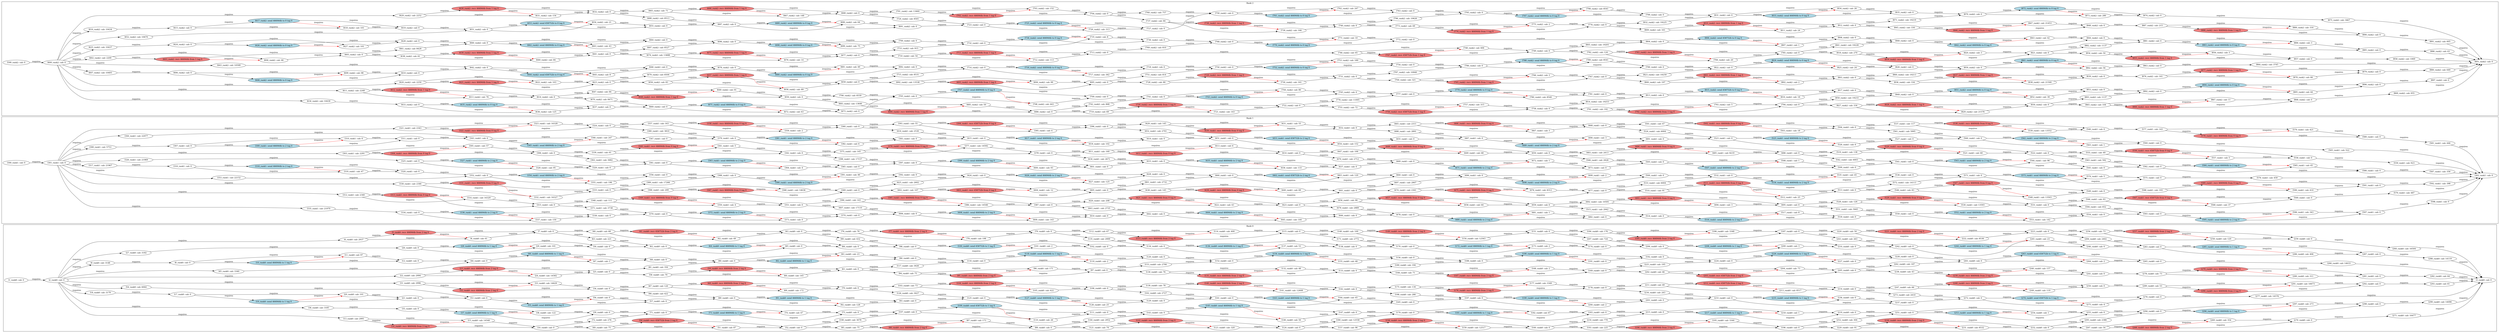 digraph G {
    rankdir=LR;
    subgraph "cluster_rank_0" {
        label = "Rank 0";
        "l176_rank0: recv 466944b from 2 tag 0" [style=filled, fillcolor="lightcoral"];
        "l250_rank0: calc 0" [style=filled, fillcolor="white"];
        "l251_rank0: calc 0" [style=filled, fillcolor="white"];
        "l30_rank0: calc 0" [style=filled, fillcolor="white"];
        "l183_rank0: calc 0" [style=filled, fillcolor="white"];
        "l216_rank0: calc 770" [style=filled, fillcolor="white"];
        "l59_rank0: recv 466944b from 2 tag 0" [style=filled, fillcolor="lightcoral"];
        "l69_rank0: calc 172" [style=filled, fillcolor="white"];
        "l116_rank0: calc 0" [style=filled, fillcolor="white"];
        "l123_rank0: calc 320" [style=filled, fillcolor="white"];
        "l60_rank0: calc 145" [style=filled, fillcolor="white"];
        "l129_rank0: calc 0" [style=filled, fillcolor="white"];
        "l269_rank0: calc 354" [style=filled, fillcolor="white"];
        "l90_rank0: calc 422" [style=filled, fillcolor="white"];
        "l174_rank0: calc 0" [style=filled, fillcolor="white"];
        "l93_rank0: calc 0" [style=filled, fillcolor="white"];
        "l270_rank0: calc 0" [style=filled, fillcolor="white"];
        "l293_rank0: calc 61" [style=filled, fillcolor="white"];
        "l166_rank0: calc 71" [style=filled, fillcolor="white"];
        "l230_rank0: recv 466944b from 2 tag 0" [style=filled, fillcolor="lightcoral"];
        "l122_rank0: recv 466944b from 2 tag 0" [style=filled, fillcolor="lightcoral"];
        "l220_rank0: calc 50" [style=filled, fillcolor="white"];
        "l10_rank0: send 466944b to 1 tag 0" [style=filled, fillcolor="lightblue"];
        "l24_rank0: calc 14582" [style=filled, fillcolor="white"];
        "l120_rank0: calc 0" [style=filled, fillcolor="white"];
        "l143_rank0: calc 0" [style=filled, fillcolor="white"];
        "l97_rank0: calc 0" [style=filled, fillcolor="white"];
        "l142_rank0: calc 0" [style=filled, fillcolor="white"];
        "l145_rank0: send 466944b to 1 tag 0" [style=filled, fillcolor="lightblue"];
        "l130_rank0: calc 76" [style=filled, fillcolor="white"];
        "l48_rank0: calc 0" [style=filled, fillcolor="white"];
        "l207_rank0: calc 724" [style=filled, fillcolor="white"];
        "l241_rank0: calc 0" [style=filled, fillcolor="white"];
        "l282_rank0: calc 64" [style=filled, fillcolor="white"];
        "l239_rank0: recv 466944b from 2 tag 0" [style=filled, fillcolor="lightcoral"];
        "l68_rank0: recv 466944b from 2 tag 0" [style=filled, fillcolor="lightcoral"];
        "l185_rank0: recv 466944b from 2 tag 0" [style=filled, fillcolor="lightcoral"];
        "l191_rank0: calc 0" [style=filled, fillcolor="white"];
        "l202_rank0: calc 46" [style=filled, fillcolor="white"];
        "l43_rank0: calc 0" [style=filled, fillcolor="white"];
        "l70_rank0: calc 0" [style=filled, fillcolor="white"];
        "l242_rank0: calc 0" [style=filled, fillcolor="white"];
        "l291_rank0: calc 16673" [style=filled, fillcolor="white"];
        "l277_rank0: calc 14576" [style=filled, fillcolor="white"];
        "l186_rank0: calc 3348" [style=filled, fillcolor="white"];
        "l227_rank0: calc 0" [style=filled, fillcolor="white"];
        "l125_rank0: calc 0" [style=filled, fillcolor="white"];
        "l153_rank0: calc 2706" [style=filled, fillcolor="white"];
        "l19_rank0: send 466944b to 1 tag 0" [style=filled, fillcolor="lightblue"];
        "l13_rank0: calc 2991" [style=filled, fillcolor="white"];
        "l189_rank0: calc 194" [style=filled, fillcolor="white"];
        "l257_rank0: recv 466944b from 2 tag 0" [style=filled, fillcolor="lightcoral"];
        "l39_rank0: calc 0" [style=filled, fillcolor="white"];
        "l88_rank0: calc 0" [style=filled, fillcolor="white"];
        "l110_rank0: calc 26" [style=filled, fillcolor="white"];
        "l121_rank0: calc 74" [style=filled, fillcolor="white"];
        "l128_rank0: calc 25" [style=filled, fillcolor="white"];
        "l214_rank0: calc 0" [style=filled, fillcolor="white"];
        "l259_rank0: calc 0" [style=filled, fillcolor="white"];
        "l286_rank0: calc 406" [style=filled, fillcolor="white"];
        "l298_rank0: calc 0" [style=filled, fillcolor="white"];
        "l29_rank0: calc 101" [style=filled, fillcolor="white"];
        "l101_rank0: calc 2" [style=filled, fillcolor="white"];
        "l115_rank0: calc 0" [style=filled, fillcolor="white"];
        "l55_rank0: send 466944b to 1 tag 0" [style=filled, fillcolor="lightblue"];
        "l63_rank0: calc 221" [style=filled, fillcolor="white"];
        "l54_rank0: calc 6064" [style=filled, fillcolor="white"];
        "l44_rank0: calc 0" [style=filled, fillcolor="white"];
        "l86_rank0: recv 466944b from 2 tag 0" [style=filled, fillcolor="lightcoral"];
        "l135_rank0: calc 2999" [style=filled, fillcolor="white"];
        "l51_rank0: calc 87" [style=filled, fillcolor="white"];
        "l65_rank0: calc 0" [style=filled, fillcolor="white"];
        "l131_rank0: recv 466944b from 2 tag 0" [style=filled, fillcolor="lightcoral"];
        "l210_rank0: calc 0" [style=filled, fillcolor="white"];
        "l82_rank0: send 466944b to 1 tag 0" [style=filled, fillcolor="lightblue"];
        "l6_rank0: calc 61" [style=filled, fillcolor="white"];
        "l56_rank0: calc 0" [style=filled, fillcolor="white"];
        "l217_rank0: send 466944b to 1 tag 0" [style=filled, fillcolor="lightblue"];
        "l3_rank0: calc 0" [style=filled, fillcolor="white"];
        "l117_rank0: calc 3026" [style=filled, fillcolor="white"];
        "l240_rank0: calc 157" [style=filled, fillcolor="white"];
        "l203_rank0: recv 458752b from 2 tag 0" [style=filled, fillcolor="lightcoral"];
        "l89_rank0: calc 0" [style=filled, fillcolor="white"];
        "l194_rank0: recv 466944b from 2 tag 0" [style=filled, fillcolor="lightcoral"];
        "l134_rank0: calc 0" [style=filled, fillcolor="white"];
        "l58_rank0: calc 70" [style=filled, fillcolor="white"];
        "l7_rank0: calc 0" [style=filled, fillcolor="white"];
        "l281_rank0: calc 0" [style=filled, fillcolor="white"];
        "l255_rank0: calc 0" [style=filled, fillcolor="white"];
        "l61_rank0: calc 0" [style=filled, fillcolor="white"];
        "l146_rank0: calc 50" [style=filled, fillcolor="white"];
        "l263_rank0: send 458752b to 1 tag 0" [style=filled, fillcolor="lightblue"];
        "l17_rank0: calc 0" [style=filled, fillcolor="white"];
        "l105_rank0: calc 422" [style=filled, fillcolor="white"];
        "l103_rank0: calc 73" [style=filled, fillcolor="white"];
        "l109_rank0: send 458752b to 1 tag 0" [style=filled, fillcolor="lightblue"];
        "l159_rank0: calc 12517" [style=filled, fillcolor="white"];
        "l247_rank0: calc 66" [style=filled, fillcolor="white"];
        "l248_rank0: recv 466944b from 2 tag 0" [style=filled, fillcolor="lightcoral"];
        "l106_rank0: calc 0" [style=filled, fillcolor="white"];
        "l181_rank0: send 466944b to 1 tag 0" [style=filled, fillcolor="lightblue"];
        "l152_rank0: calc 0" [style=filled, fillcolor="white"];
        "l267_rank0: calc 54" [style=filled, fillcolor="white"];
        "l271_rank0: calc 16477" [style=filled, fillcolor="white"];
        "l273_rank0: calc 2410" [style=filled, fillcolor="white"];
        "l74_rank0: calc 47" [style=filled, fillcolor="white"];
        "l292_rank0: calc 0" [style=filled, fillcolor="white"];
        "l296_rank0: send 466944b to 1 tag 0" [style=filled, fillcolor="lightblue"];
        "l268_rank0: recv 466944b from 2 tag 0" [style=filled, fillcolor="lightcoral"];
        "l266_rank0: calc 14633" [style=filled, fillcolor="white"];
        "l78_rank0: calc 198" [style=filled, fillcolor="white"];
        "l99_rank0: calc 432" [style=filled, fillcolor="white"];
        "l173_rank0: calc 2" [style=filled, fillcolor="white"];
        "l9_rank0: calc 3148" [style=filled, fillcolor="white"];
        "l76_rank0: calc 76" [style=filled, fillcolor="white"];
        "l213_rank0: calc 8517" [style=filled, fillcolor="white"];
        "l14_rank0: recv 466944b from 2 tag 0" [style=filled, fillcolor="lightcoral"];
        "l144_rank0: calc 2952" [style=filled, fillcolor="white"];
        "l238_rank0: calc 43" [style=filled, fillcolor="white"];
        "l274_rank0: send 458752b to 1 tag 0" [style=filled, fillcolor="lightblue"];
        "l67_rank0: calc 120" [style=filled, fillcolor="white"];
        "l294_rank0: calc 0" [style=filled, fillcolor="white"];
        "l66_rank0: calc 0" [style=filled, fillcolor="white"];
        "l35_rank0: calc 0" [style=filled, fillcolor="white"];
        "l98_rank0: calc 0" [style=filled, fillcolor="white"];
        "l100_rank0: send 458752b to 1 tag 0" [style=filled, fillcolor="lightblue"];
        "l132_rank0: calc 48" [style=filled, fillcolor="white"];
        "l141_rank0: calc 12608" [style=filled, fillcolor="white"];
        "l150_rank0: calc 12563" [style=filled, fillcolor="white"];
        "l157_rank0: calc 96" [style=filled, fillcolor="white"];
        "l180_rank0: calc 12558" [style=filled, fillcolor="white"];
        "l169_rank0: calc 0" [style=filled, fillcolor="white"];
        "l79_rank0: calc 0" [style=filled, fillcolor="white"];
        "l91_rank0: send 466944b to 1 tag 0" [style=filled, fillcolor="lightblue"];
        "l209_rank0: calc 3" [style=filled, fillcolor="white"];
        "l34_rank0: calc 0" [style=filled, fillcolor="white"];
        "l148_rank0: calc 100" [style=filled, fillcolor="white"];
        "l229_rank0: calc 91" [style=filled, fillcolor="white"];
        "l140_rank0: recv 466944b from 2 tag 0" [style=filled, fillcolor="lightcoral"];
        "l46_rank0: send 466944b to 1 tag 0" [style=filled, fillcolor="lightblue"];
        "l151_rank0: calc 0" [style=filled, fillcolor="white"];
        "l200_rank0: calc 2" [style=filled, fillcolor="white"];
        "l224_rank0: calc 0" [style=filled, fillcolor="white"];
        "l198_rank0: calc 286" [style=filled, fillcolor="white"];
        "l127_rank0: send 466944b to 1 tag 0" [style=filled, fillcolor="lightblue"];
        "l170_rank0: calc 0" [style=filled, fillcolor="white"];
        "l256_rank0: calc 73" [style=filled, fillcolor="white"];
        "l102_rank0: calc 0" [style=filled, fillcolor="white"];
        "l196_rank0: calc 0" [style=filled, fillcolor="white"];
        "l179_rank0: calc 0" [style=filled, fillcolor="white"];
        "l212_rank0: recv 458752b from 2 tag 0" [style=filled, fillcolor="lightcoral"];
        "l32_rank0: recv 466944b from 2 tag 0" [style=filled, fillcolor="lightcoral"];
        "l177_rank0: calc 3349" [style=filled, fillcolor="white"];
        "l163_rank0: send 466944b to 1 tag 0" [style=filled, fillcolor="lightblue"];
        "l261_rank0: calc 0" [style=filled, fillcolor="white"];
        "l264_rank0: calc 2" [style=filled, fillcolor="white"];
        "l275_rank0: calc 4" [style=filled, fillcolor="white"];
        "l295_rank0: calc 2386" [style=filled, fillcolor="white"];
        "l85_rank0: calc 75" [style=filled, fillcolor="white"];
        "l201_rank0: calc 0" [style=filled, fillcolor="white"];
        "l133_rank0: calc 0" [style=filled, fillcolor="white"];
        "l235_rank0: send 466944b to 1 tag 0" [style=filled, fillcolor="lightblue"];
        "l113_rank0: recv 466944b from 2 tag 0" [style=filled, fillcolor="lightcoral"];
        "l272_rank0: calc 0" [style=filled, fillcolor="white"];
        "l161_rank0: calc 0" [style=filled, fillcolor="white"];
        "l40_rank0: calc 68" [style=filled, fillcolor="white"];
        "l233_rank0: calc 0" [style=filled, fillcolor="white"];
        "l234_rank0: calc 243" [style=filled, fillcolor="white"];
        "l49_rank0: calc 75" [style=filled, fillcolor="white"];
        "l155_rank0: calc 48" [style=filled, fillcolor="white"];
        "l94_rank0: calc 75" [style=filled, fillcolor="white"];
        "l228_rank0: calc 0" [style=filled, fillcolor="white"];
        "l72_rank0: calc 276" [style=filled, fillcolor="white"];
        "l244_rank0: send 466944b to 1 tag 0" [style=filled, fillcolor="lightblue"];
        "l77_rank0: recv 466944b from 2 tag 0" [style=filled, fillcolor="lightcoral"];
        "l265_rank0: calc 0" [style=filled, fillcolor="white"];
        "l276_rank0: calc 0" [style=filled, fillcolor="white"];
        "l27_rank0: calc 3182" [style=filled, fillcolor="white"];
        "l126_rank0: calc 3027" [style=filled, fillcolor="white"];
        "l12_rank0: calc 0" [style=filled, fillcolor="white"];
        "l139_rank0: calc 78" [style=filled, fillcolor="white"];
        "l218_rank0: calc 1" [style=filled, fillcolor="white"];
        "l226_rank0: send 466944b to 1 tag 0" [style=filled, fillcolor="lightblue"];
        "l20_rank0: calc 101" [style=filled, fillcolor="white"];
        "l297_rank0: calc 273" [style=filled, fillcolor="white"];
        "l47_rank0: calc 3" [style=filled, fillcolor="white"];
        "l31_rank0: calc 2996" [style=filled, fillcolor="white"];
        "l154_rank0: send 466944b to 1 tag 0" [style=filled, fillcolor="lightblue"];
        "l187_rank0: calc 0" [style=filled, fillcolor="white"];
        "l92_rank0: calc 128" [style=filled, fillcolor="white"];
        "l299_rank0: calc 14096" [style=filled, fillcolor="white"];
        "l252_rank0: calc 304" [style=filled, fillcolor="white"];
        "l243_rank0: calc 263" [style=filled, fillcolor="white"];
        "l225_rank0: calc 195" [style=filled, fillcolor="white"];
        "l25_rank0: calc 0" [style=filled, fillcolor="white"];
        "l16_rank0: calc 0" [style=filled, fillcolor="white"];
        "l190_rank0: send 466944b to 1 tag 0" [style=filled, fillcolor="lightblue"];
        "l219_rank0: calc 0" [style=filled, fillcolor="white"];
        "l290_rank0: recv 466944b from 2 tag 0" [style=filled, fillcolor="lightcoral"];
        "l231_rank0: calc 8532" [style=filled, fillcolor="white"];
        "l246_rank0: calc 0" [style=filled, fillcolor="white"];
        "l287_rank0: calc 0" [style=filled, fillcolor="white"];
        "l112_rank0: calc 67" [style=filled, fillcolor="white"];
        "l73_rank0: send 466944b to 1 tag 0" [style=filled, fillcolor="lightblue"];
        "l57_rank0: calc 0" [style=filled, fillcolor="white"];
        "l278_rank0: calc 73" [style=filled, fillcolor="white"];
        "l249_rank0: calc 119" [style=filled, fillcolor="white"];
        "l178_rank0: calc 0" [style=filled, fillcolor="white"];
        "l182_rank0: calc 67" [style=filled, fillcolor="white"];
        "l208_rank0: send 466944b to 1 tag 0" [style=filled, fillcolor="lightblue"];
        "l167_rank0: recv 466944b from 2 tag 0" [style=filled, fillcolor="lightcoral"];
        "l253_rank0: send 466944b to 1 tag 0" [style=filled, fillcolor="lightblue"];
        "l262_rank0: calc 187" [style=filled, fillcolor="white"];
        "l75_rank0: calc 0" [style=filled, fillcolor="white"];
        "l52_rank0: calc 0" [style=filled, fillcolor="white"];
        "l280_rank0: calc 311" [style=filled, fillcolor="white"];
        "l149_rank0: recv 466944b from 2 tag 0" [style=filled, fillcolor="lightcoral"];
        "l172_rank0: send 466944b to 1 tag 0" [style=filled, fillcolor="lightblue"];
        "l28_rank0: send 466944b to 1 tag 0" [style=filled, fillcolor="lightblue"];
        "l285_rank0: send 466944b to 1 tag 0" [style=filled, fillcolor="lightblue"];
        "l80_rank0: calc 0" [style=filled, fillcolor="white"];
        "l114_rank0: calc 400" [style=filled, fillcolor="white"];
        "l33_rank0: calc 14629" [style=filled, fillcolor="white"];
        "l8_rank0: calc 0" [style=filled, fillcolor="white"];
        "l236_rank0: calc 0" [style=filled, fillcolor="white"];
        "l197_rank0: calc 0" [style=filled, fillcolor="white"];
        "l237_rank0: calc 0" [style=filled, fillcolor="white"];
        "l222_rank0: calc 8536" [style=filled, fillcolor="white"];
        "l260_rank0: calc 16504" [style=filled, fillcolor="white"];
        "l15_rank0: calc 14540" [style=filled, fillcolor="white"];
        "l22_rank0: calc 2994" [style=filled, fillcolor="white"];
        "l83_rank0: calc 23" [style=filled, fillcolor="white"];
        "l1_rank0: calc 0" [style=filled, fillcolor="white"];
        "l165_rank0: calc 0" [style=filled, fillcolor="white"];
        "l42_rank0: calc 49" [style=filled, fillcolor="white"];
        "l192_rank0: calc 0" [style=filled, fillcolor="white"];
        "l62_rank0: calc 0" [style=filled, fillcolor="white"];
        "l11_rank0: calc 97" [style=filled, fillcolor="white"];
        "l160_rank0: calc 0" [style=filled, fillcolor="white"];
        "l288_rank0: calc 14119" [style=filled, fillcolor="white"];
        "l221_rank0: recv 466944b from 2 tag 0" [style=filled, fillcolor="lightcoral"];
        "l53_rank0: calc 0" [style=filled, fillcolor="white"];
        "l164_rank0: calc 45" [style=filled, fillcolor="white"];
        "l81_rank0: calc 350" [style=filled, fillcolor="white"];
        "l175_rank0: calc 134" [style=filled, fillcolor="white"];
        "l36_rank0: calc 3185" [style=filled, fillcolor="white"];
        "l184_rank0: calc 176" [style=filled, fillcolor="white"];
        "l137_rank0: calc 53" [style=filled, fillcolor="white"];
        "l205_rank0: calc 0" [style=filled, fillcolor="white"];
        "l156_rank0: calc 0" [style=filled, fillcolor="white"];
        "l232_rank0: calc 0" [style=filled, fillcolor="white"];
        "l289_rank0: calc 53" [style=filled, fillcolor="white"];
        "l4_rank0: calc 2937" [style=filled, fillcolor="white"];
        "l107_rank0: calc 0" [style=filled, fillcolor="white"];
        "l193_rank0: calc 225" [style=filled, fillcolor="white"];
        "l5_rank0: recv 466944b from 2 tag 0" [style=filled, fillcolor="lightcoral"];
        "l23_rank0: recv 466944b from 2 tag 0" [style=filled, fillcolor="lightcoral"];
        "l2_rank0: calc 0" [style=filled, fillcolor="white"];
        "l64_rank0: send 466944b to 1 tag 0" [style=filled, fillcolor="lightblue"];
        "l162_rank0: calc 2727" [style=filled, fillcolor="white"];
        "l95_rank0: recv 466944b from 2 tag 0" [style=filled, fillcolor="lightcoral"];
        "l206_rank0: calc 0" [style=filled, fillcolor="white"];
        "l50_rank0: recv 458752b from 2 tag 0" [style=filled, fillcolor="lightcoral"];
        "l119_rank0: calc 2" [style=filled, fillcolor="white"];
        "l211_rank0: calc 49" [style=filled, fillcolor="white"];
        "l168_rank0: calc 2" [style=filled, fillcolor="white"];
        "l254_rank0: calc 1" [style=filled, fillcolor="white"];
        "l38_rank0: calc 122" [style=filled, fillcolor="white"];
        "l279_rank0: recv 466944b from 2 tag 0" [style=filled, fillcolor="lightcoral"];
        "l188_rank0: calc 0" [style=filled, fillcolor="white"];
        "l108_rank0: calc 3078" [style=filled, fillcolor="white"];
        "l223_rank0: calc 0" [style=filled, fillcolor="white"];
        "l111_rank0: calc 0" [style=filled, fillcolor="white"];
        "l147_rank0: calc 0" [style=filled, fillcolor="white"];
        "l171_rank0: calc 2772" [style=filled, fillcolor="white"];
        "l158_rank0: recv 466944b from 2 tag 0" [style=filled, fillcolor="lightcoral"];
        "l45_rank0: calc 3340" [style=filled, fillcolor="white"];
        "l258_rank0: calc 120" [style=filled, fillcolor="white"];
        "l104_rank0: recv 466944b from 2 tag 0" [style=filled, fillcolor="lightcoral"];
        "l84_rank0: calc 0" [style=filled, fillcolor="white"];
        "l26_rank0: calc 0" [style=filled, fillcolor="white"];
        "l21_rank0: calc 0" [style=filled, fillcolor="white"];
        "l245_rank0: calc 23" [style=filled, fillcolor="white"];
        "l195_rank0: calc 3344" [style=filled, fillcolor="white"];
        "l18_rank0: calc 3179" [style=filled, fillcolor="white"];
        "l283_rank0: calc 0" [style=filled, fillcolor="white"];
        "l284_rank0: calc 2402" [style=filled, fillcolor="white"];
        "l96_rank0: calc 171" [style=filled, fillcolor="white"];
        "l215_rank0: calc 0" [style=filled, fillcolor="white"];
        "l199_rank0: send 466944b to 1 tag 0" [style=filled, fillcolor="lightblue"];
        "l71_rank0: calc 0" [style=filled, fillcolor="white"];
        "l87_rank0: calc 173" [style=filled, fillcolor="white"];
        "l138_rank0: calc 0" [style=filled, fillcolor="white"];
        "l204_rank0: calc 73" [style=filled, fillcolor="white"];
        "l124_rank0: calc 0" [style=filled, fillcolor="white"];
        "l37_rank0: send 466944b to 1 tag 0" [style=filled, fillcolor="lightblue"];
        "l136_rank0: send 466944b to 1 tag 0" [style=filled, fillcolor="lightblue"];
        "l118_rank0: send 466944b to 1 tag 0" [style=filled, fillcolor="lightblue"];
        "l41_rank0: recv 458752b from 2 tag 0" [style=filled, fillcolor="lightcoral"];
        "l1_rank0: calc 0" -> "l2_rank0: calc 0" [label="requires", color="black"];
        "l2_rank0: calc 0" -> "l4_rank0: calc 2937" [label="requires", color="black"];
        "l4_rank0: calc 2937" -> "l5_rank0: recv 466944b from 2 tag 0" [label="requires", color="black"];
        "l4_rank0: calc 2937" -> "l6_rank0: calc 61" [label="requires", color="black"];
        "l5_rank0: recv 466944b from 2 tag 0" -> "l6_rank0: calc 61" [label="irequires", color="red"];
        "l6_rank0: calc 61" -> "l7_rank0: calc 0" [label="requires", color="black"];
        "l5_rank0: recv 466944b from 2 tag 0" -> "l7_rank0: calc 0" [label="requires", color="black"];
        "l2_rank0: calc 0" -> "l9_rank0: calc 3148" [label="requires", color="black"];
        "l9_rank0: calc 3148" -> "l8_rank0: calc 0" [label="requires", color="black"];
        "l8_rank0: calc 0" -> "l10_rank0: send 466944b to 1 tag 0" [label="requires", color="black"];
        "l8_rank0: calc 0" -> "l11_rank0: calc 97" [label="requires", color="black"];
        "l10_rank0: send 466944b to 1 tag 0" -> "l11_rank0: calc 97" [label="irequires", color="red"];
        "l11_rank0: calc 97" -> "l12_rank0: calc 0" [label="requires", color="black"];
        "l10_rank0: send 466944b to 1 tag 0" -> "l12_rank0: calc 0" [label="requires", color="black"];
        "l2_rank0: calc 0" -> "l13_rank0: calc 2991" [label="requires", color="black"];
        "l13_rank0: calc 2991" -> "l14_rank0: recv 466944b from 2 tag 0" [label="requires", color="black"];
        "l13_rank0: calc 2991" -> "l15_rank0: calc 14540" [label="requires", color="black"];
        "l14_rank0: recv 466944b from 2 tag 0" -> "l15_rank0: calc 14540" [label="irequires", color="red"];
        "l15_rank0: calc 14540" -> "l16_rank0: calc 0" [label="requires", color="black"];
        "l14_rank0: recv 466944b from 2 tag 0" -> "l16_rank0: calc 0" [label="requires", color="black"];
        "l2_rank0: calc 0" -> "l18_rank0: calc 3179" [label="requires", color="black"];
        "l18_rank0: calc 3179" -> "l17_rank0: calc 0" [label="requires", color="black"];
        "l17_rank0: calc 0" -> "l19_rank0: send 466944b to 1 tag 0" [label="requires", color="black"];
        "l17_rank0: calc 0" -> "l20_rank0: calc 101" [label="requires", color="black"];
        "l19_rank0: send 466944b to 1 tag 0" -> "l20_rank0: calc 101" [label="irequires", color="red"];
        "l20_rank0: calc 101" -> "l21_rank0: calc 0" [label="requires", color="black"];
        "l19_rank0: send 466944b to 1 tag 0" -> "l21_rank0: calc 0" [label="requires", color="black"];
        "l2_rank0: calc 0" -> "l22_rank0: calc 2994" [label="requires", color="black"];
        "l22_rank0: calc 2994" -> "l23_rank0: recv 466944b from 2 tag 0" [label="requires", color="black"];
        "l22_rank0: calc 2994" -> "l24_rank0: calc 14582" [label="requires", color="black"];
        "l23_rank0: recv 466944b from 2 tag 0" -> "l24_rank0: calc 14582" [label="irequires", color="red"];
        "l24_rank0: calc 14582" -> "l25_rank0: calc 0" [label="requires", color="black"];
        "l23_rank0: recv 466944b from 2 tag 0" -> "l25_rank0: calc 0" [label="requires", color="black"];
        "l2_rank0: calc 0" -> "l27_rank0: calc 3182" [label="requires", color="black"];
        "l27_rank0: calc 3182" -> "l26_rank0: calc 0" [label="requires", color="black"];
        "l26_rank0: calc 0" -> "l28_rank0: send 466944b to 1 tag 0" [label="requires", color="black"];
        "l26_rank0: calc 0" -> "l29_rank0: calc 101" [label="requires", color="black"];
        "l28_rank0: send 466944b to 1 tag 0" -> "l29_rank0: calc 101" [label="irequires", color="red"];
        "l29_rank0: calc 101" -> "l30_rank0: calc 0" [label="requires", color="black"];
        "l28_rank0: send 466944b to 1 tag 0" -> "l30_rank0: calc 0" [label="requires", color="black"];
        "l2_rank0: calc 0" -> "l31_rank0: calc 2996" [label="requires", color="black"];
        "l31_rank0: calc 2996" -> "l32_rank0: recv 466944b from 2 tag 0" [label="requires", color="black"];
        "l31_rank0: calc 2996" -> "l33_rank0: calc 14629" [label="requires", color="black"];
        "l32_rank0: recv 466944b from 2 tag 0" -> "l33_rank0: calc 14629" [label="irequires", color="red"];
        "l33_rank0: calc 14629" -> "l34_rank0: calc 0" [label="requires", color="black"];
        "l32_rank0: recv 466944b from 2 tag 0" -> "l34_rank0: calc 0" [label="requires", color="black"];
        "l2_rank0: calc 0" -> "l36_rank0: calc 3185" [label="requires", color="black"];
        "l36_rank0: calc 3185" -> "l35_rank0: calc 0" [label="requires", color="black"];
        "l35_rank0: calc 0" -> "l37_rank0: send 466944b to 1 tag 0" [label="requires", color="black"];
        "l35_rank0: calc 0" -> "l38_rank0: calc 122" [label="requires", color="black"];
        "l37_rank0: send 466944b to 1 tag 0" -> "l38_rank0: calc 122" [label="irequires", color="red"];
        "l38_rank0: calc 122" -> "l39_rank0: calc 0" [label="requires", color="black"];
        "l37_rank0: send 466944b to 1 tag 0" -> "l39_rank0: calc 0" [label="requires", color="black"];
        "l7_rank0: calc 0" -> "l40_rank0: calc 68" [label="requires", color="black"];
        "l40_rank0: calc 68" -> "l41_rank0: recv 458752b from 2 tag 0" [label="requires", color="black"];
        "l40_rank0: calc 68" -> "l42_rank0: calc 49" [label="requires", color="black"];
        "l41_rank0: recv 458752b from 2 tag 0" -> "l42_rank0: calc 49" [label="irequires", color="red"];
        "l42_rank0: calc 49" -> "l43_rank0: calc 0" [label="requires", color="black"];
        "l41_rank0: recv 458752b from 2 tag 0" -> "l43_rank0: calc 0" [label="requires", color="black"];
        "l2_rank0: calc 0" -> "l45_rank0: calc 3340" [label="requires", color="black"];
        "l45_rank0: calc 3340" -> "l44_rank0: calc 0" [label="requires", color="black"];
        "l12_rank0: calc 0" -> "l44_rank0: calc 0" [label="requires", color="black"];
        "l44_rank0: calc 0" -> "l46_rank0: send 466944b to 1 tag 0" [label="requires", color="black"];
        "l44_rank0: calc 0" -> "l47_rank0: calc 3" [label="requires", color="black"];
        "l46_rank0: send 466944b to 1 tag 0" -> "l47_rank0: calc 3" [label="irequires", color="red"];
        "l47_rank0: calc 3" -> "l48_rank0: calc 0" [label="requires", color="black"];
        "l46_rank0: send 466944b to 1 tag 0" -> "l48_rank0: calc 0" [label="requires", color="black"];
        "l16_rank0: calc 0" -> "l49_rank0: calc 75" [label="requires", color="black"];
        "l49_rank0: calc 75" -> "l50_rank0: recv 458752b from 2 tag 0" [label="requires", color="black"];
        "l49_rank0: calc 75" -> "l51_rank0: calc 87" [label="requires", color="black"];
        "l50_rank0: recv 458752b from 2 tag 0" -> "l51_rank0: calc 87" [label="irequires", color="red"];
        "l51_rank0: calc 87" -> "l52_rank0: calc 0" [label="requires", color="black"];
        "l50_rank0: recv 458752b from 2 tag 0" -> "l52_rank0: calc 0" [label="requires", color="black"];
        "l2_rank0: calc 0" -> "l54_rank0: calc 6064" [label="requires", color="black"];
        "l54_rank0: calc 6064" -> "l53_rank0: calc 0" [label="requires", color="black"];
        "l21_rank0: calc 0" -> "l53_rank0: calc 0" [label="requires", color="black"];
        "l53_rank0: calc 0" -> "l55_rank0: send 466944b to 1 tag 0" [label="requires", color="black"];
        "l53_rank0: calc 0" -> "l56_rank0: calc 0" [label="requires", color="black"];
        "l55_rank0: send 466944b to 1 tag 0" -> "l56_rank0: calc 0" [label="irequires", color="red"];
        "l56_rank0: calc 0" -> "l57_rank0: calc 0" [label="requires", color="black"];
        "l55_rank0: send 466944b to 1 tag 0" -> "l57_rank0: calc 0" [label="requires", color="black"];
        "l25_rank0: calc 0" -> "l58_rank0: calc 70" [label="requires", color="black"];
        "l58_rank0: calc 70" -> "l59_rank0: recv 466944b from 2 tag 0" [label="requires", color="black"];
        "l58_rank0: calc 70" -> "l60_rank0: calc 145" [label="requires", color="black"];
        "l59_rank0: recv 466944b from 2 tag 0" -> "l60_rank0: calc 145" [label="irequires", color="red"];
        "l60_rank0: calc 145" -> "l61_rank0: calc 0" [label="requires", color="black"];
        "l59_rank0: recv 466944b from 2 tag 0" -> "l61_rank0: calc 0" [label="requires", color="black"];
        "l7_rank0: calc 0" -> "l63_rank0: calc 221" [label="requires", color="black"];
        "l63_rank0: calc 221" -> "l62_rank0: calc 0" [label="requires", color="black"];
        "l30_rank0: calc 0" -> "l62_rank0: calc 0" [label="requires", color="black"];
        "l62_rank0: calc 0" -> "l64_rank0: send 466944b to 1 tag 0" [label="requires", color="black"];
        "l62_rank0: calc 0" -> "l65_rank0: calc 0" [label="requires", color="black"];
        "l64_rank0: send 466944b to 1 tag 0" -> "l65_rank0: calc 0" [label="irequires", color="red"];
        "l65_rank0: calc 0" -> "l66_rank0: calc 0" [label="requires", color="black"];
        "l64_rank0: send 466944b to 1 tag 0" -> "l66_rank0: calc 0" [label="requires", color="black"];
        "l34_rank0: calc 0" -> "l67_rank0: calc 120" [label="requires", color="black"];
        "l67_rank0: calc 120" -> "l68_rank0: recv 466944b from 2 tag 0" [label="requires", color="black"];
        "l67_rank0: calc 120" -> "l69_rank0: calc 172" [label="requires", color="black"];
        "l68_rank0: recv 466944b from 2 tag 0" -> "l69_rank0: calc 172" [label="irequires", color="red"];
        "l69_rank0: calc 172" -> "l70_rank0: calc 0" [label="requires", color="black"];
        "l68_rank0: recv 466944b from 2 tag 0" -> "l70_rank0: calc 0" [label="requires", color="black"];
        "l16_rank0: calc 0" -> "l72_rank0: calc 276" [label="requires", color="black"];
        "l72_rank0: calc 276" -> "l71_rank0: calc 0" [label="requires", color="black"];
        "l39_rank0: calc 0" -> "l71_rank0: calc 0" [label="requires", color="black"];
        "l71_rank0: calc 0" -> "l73_rank0: send 466944b to 1 tag 0" [label="requires", color="black"];
        "l71_rank0: calc 0" -> "l74_rank0: calc 47" [label="requires", color="black"];
        "l73_rank0: send 466944b to 1 tag 0" -> "l74_rank0: calc 47" [label="irequires", color="red"];
        "l74_rank0: calc 47" -> "l75_rank0: calc 0" [label="requires", color="black"];
        "l73_rank0: send 466944b to 1 tag 0" -> "l75_rank0: calc 0" [label="requires", color="black"];
        "l43_rank0: calc 0" -> "l76_rank0: calc 76" [label="requires", color="black"];
        "l76_rank0: calc 76" -> "l77_rank0: recv 466944b from 2 tag 0" [label="requires", color="black"];
        "l76_rank0: calc 76" -> "l78_rank0: calc 198" [label="requires", color="black"];
        "l77_rank0: recv 466944b from 2 tag 0" -> "l78_rank0: calc 198" [label="irequires", color="red"];
        "l78_rank0: calc 198" -> "l79_rank0: calc 0" [label="requires", color="black"];
        "l77_rank0: recv 466944b from 2 tag 0" -> "l79_rank0: calc 0" [label="requires", color="black"];
        "l25_rank0: calc 0" -> "l81_rank0: calc 350" [label="requires", color="black"];
        "l81_rank0: calc 350" -> "l80_rank0: calc 0" [label="requires", color="black"];
        "l48_rank0: calc 0" -> "l80_rank0: calc 0" [label="requires", color="black"];
        "l80_rank0: calc 0" -> "l82_rank0: send 466944b to 1 tag 0" [label="requires", color="black"];
        "l80_rank0: calc 0" -> "l83_rank0: calc 23" [label="requires", color="black"];
        "l82_rank0: send 466944b to 1 tag 0" -> "l83_rank0: calc 23" [label="irequires", color="red"];
        "l83_rank0: calc 23" -> "l84_rank0: calc 0" [label="requires", color="black"];
        "l82_rank0: send 466944b to 1 tag 0" -> "l84_rank0: calc 0" [label="requires", color="black"];
        "l52_rank0: calc 0" -> "l85_rank0: calc 75" [label="requires", color="black"];
        "l85_rank0: calc 75" -> "l86_rank0: recv 466944b from 2 tag 0" [label="requires", color="black"];
        "l85_rank0: calc 75" -> "l87_rank0: calc 173" [label="requires", color="black"];
        "l86_rank0: recv 466944b from 2 tag 0" -> "l87_rank0: calc 173" [label="irequires", color="red"];
        "l87_rank0: calc 173" -> "l88_rank0: calc 0" [label="requires", color="black"];
        "l86_rank0: recv 466944b from 2 tag 0" -> "l88_rank0: calc 0" [label="requires", color="black"];
        "l34_rank0: calc 0" -> "l90_rank0: calc 422" [label="requires", color="black"];
        "l90_rank0: calc 422" -> "l89_rank0: calc 0" [label="requires", color="black"];
        "l57_rank0: calc 0" -> "l89_rank0: calc 0" [label="requires", color="black"];
        "l89_rank0: calc 0" -> "l91_rank0: send 466944b to 1 tag 0" [label="requires", color="black"];
        "l89_rank0: calc 0" -> "l92_rank0: calc 128" [label="requires", color="black"];
        "l91_rank0: send 466944b to 1 tag 0" -> "l92_rank0: calc 128" [label="irequires", color="red"];
        "l92_rank0: calc 128" -> "l93_rank0: calc 0" [label="requires", color="black"];
        "l91_rank0: send 466944b to 1 tag 0" -> "l93_rank0: calc 0" [label="requires", color="black"];
        "l61_rank0: calc 0" -> "l94_rank0: calc 75" [label="requires", color="black"];
        "l94_rank0: calc 75" -> "l95_rank0: recv 466944b from 2 tag 0" [label="requires", color="black"];
        "l94_rank0: calc 75" -> "l96_rank0: calc 171" [label="requires", color="black"];
        "l95_rank0: recv 466944b from 2 tag 0" -> "l96_rank0: calc 171" [label="irequires", color="red"];
        "l96_rank0: calc 171" -> "l97_rank0: calc 0" [label="requires", color="black"];
        "l95_rank0: recv 466944b from 2 tag 0" -> "l97_rank0: calc 0" [label="requires", color="black"];
        "l43_rank0: calc 0" -> "l99_rank0: calc 432" [label="requires", color="black"];
        "l99_rank0: calc 432" -> "l98_rank0: calc 0" [label="requires", color="black"];
        "l66_rank0: calc 0" -> "l98_rank0: calc 0" [label="requires", color="black"];
        "l98_rank0: calc 0" -> "l100_rank0: send 458752b to 1 tag 0" [label="requires", color="black"];
        "l98_rank0: calc 0" -> "l101_rank0: calc 2" [label="requires", color="black"];
        "l100_rank0: send 458752b to 1 tag 0" -> "l101_rank0: calc 2" [label="irequires", color="red"];
        "l101_rank0: calc 2" -> "l102_rank0: calc 0" [label="requires", color="black"];
        "l100_rank0: send 458752b to 1 tag 0" -> "l102_rank0: calc 0" [label="requires", color="black"];
        "l70_rank0: calc 0" -> "l103_rank0: calc 73" [label="requires", color="black"];
        "l103_rank0: calc 73" -> "l104_rank0: recv 466944b from 2 tag 0" [label="requires", color="black"];
        "l103_rank0: calc 73" -> "l105_rank0: calc 422" [label="requires", color="black"];
        "l104_rank0: recv 466944b from 2 tag 0" -> "l105_rank0: calc 422" [label="irequires", color="red"];
        "l105_rank0: calc 422" -> "l106_rank0: calc 0" [label="requires", color="black"];
        "l104_rank0: recv 466944b from 2 tag 0" -> "l106_rank0: calc 0" [label="requires", color="black"];
        "l52_rank0: calc 0" -> "l108_rank0: calc 3078" [label="requires", color="black"];
        "l108_rank0: calc 3078" -> "l107_rank0: calc 0" [label="requires", color="black"];
        "l75_rank0: calc 0" -> "l107_rank0: calc 0" [label="requires", color="black"];
        "l107_rank0: calc 0" -> "l109_rank0: send 458752b to 1 tag 0" [label="requires", color="black"];
        "l107_rank0: calc 0" -> "l110_rank0: calc 26" [label="requires", color="black"];
        "l109_rank0: send 458752b to 1 tag 0" -> "l110_rank0: calc 26" [label="irequires", color="red"];
        "l110_rank0: calc 26" -> "l111_rank0: calc 0" [label="requires", color="black"];
        "l109_rank0: send 458752b to 1 tag 0" -> "l111_rank0: calc 0" [label="requires", color="black"];
        "l79_rank0: calc 0" -> "l112_rank0: calc 67" [label="requires", color="black"];
        "l112_rank0: calc 67" -> "l113_rank0: recv 466944b from 2 tag 0" [label="requires", color="black"];
        "l112_rank0: calc 67" -> "l114_rank0: calc 400" [label="requires", color="black"];
        "l113_rank0: recv 466944b from 2 tag 0" -> "l114_rank0: calc 400" [label="irequires", color="red"];
        "l114_rank0: calc 400" -> "l115_rank0: calc 0" [label="requires", color="black"];
        "l113_rank0: recv 466944b from 2 tag 0" -> "l115_rank0: calc 0" [label="requires", color="black"];
        "l61_rank0: calc 0" -> "l117_rank0: calc 3026" [label="requires", color="black"];
        "l117_rank0: calc 3026" -> "l116_rank0: calc 0" [label="requires", color="black"];
        "l84_rank0: calc 0" -> "l116_rank0: calc 0" [label="requires", color="black"];
        "l116_rank0: calc 0" -> "l118_rank0: send 466944b to 1 tag 0" [label="requires", color="black"];
        "l116_rank0: calc 0" -> "l119_rank0: calc 2" [label="requires", color="black"];
        "l118_rank0: send 466944b to 1 tag 0" -> "l119_rank0: calc 2" [label="irequires", color="red"];
        "l119_rank0: calc 2" -> "l120_rank0: calc 0" [label="requires", color="black"];
        "l118_rank0: send 466944b to 1 tag 0" -> "l120_rank0: calc 0" [label="requires", color="black"];
        "l88_rank0: calc 0" -> "l121_rank0: calc 74" [label="requires", color="black"];
        "l121_rank0: calc 74" -> "l122_rank0: recv 466944b from 2 tag 0" [label="requires", color="black"];
        "l121_rank0: calc 74" -> "l123_rank0: calc 320" [label="requires", color="black"];
        "l122_rank0: recv 466944b from 2 tag 0" -> "l123_rank0: calc 320" [label="irequires", color="red"];
        "l123_rank0: calc 320" -> "l124_rank0: calc 0" [label="requires", color="black"];
        "l122_rank0: recv 466944b from 2 tag 0" -> "l124_rank0: calc 0" [label="requires", color="black"];
        "l70_rank0: calc 0" -> "l126_rank0: calc 3027" [label="requires", color="black"];
        "l126_rank0: calc 3027" -> "l125_rank0: calc 0" [label="requires", color="black"];
        "l93_rank0: calc 0" -> "l125_rank0: calc 0" [label="requires", color="black"];
        "l125_rank0: calc 0" -> "l127_rank0: send 466944b to 1 tag 0" [label="requires", color="black"];
        "l125_rank0: calc 0" -> "l128_rank0: calc 25" [label="requires", color="black"];
        "l127_rank0: send 466944b to 1 tag 0" -> "l128_rank0: calc 25" [label="irequires", color="red"];
        "l128_rank0: calc 25" -> "l129_rank0: calc 0" [label="requires", color="black"];
        "l127_rank0: send 466944b to 1 tag 0" -> "l129_rank0: calc 0" [label="requires", color="black"];
        "l97_rank0: calc 0" -> "l130_rank0: calc 76" [label="requires", color="black"];
        "l130_rank0: calc 76" -> "l131_rank0: recv 466944b from 2 tag 0" [label="requires", color="black"];
        "l130_rank0: calc 76" -> "l132_rank0: calc 48" [label="requires", color="black"];
        "l131_rank0: recv 466944b from 2 tag 0" -> "l132_rank0: calc 48" [label="irequires", color="red"];
        "l132_rank0: calc 48" -> "l133_rank0: calc 0" [label="requires", color="black"];
        "l131_rank0: recv 466944b from 2 tag 0" -> "l133_rank0: calc 0" [label="requires", color="black"];
        "l79_rank0: calc 0" -> "l135_rank0: calc 2999" [label="requires", color="black"];
        "l135_rank0: calc 2999" -> "l134_rank0: calc 0" [label="requires", color="black"];
        "l102_rank0: calc 0" -> "l134_rank0: calc 0" [label="requires", color="black"];
        "l134_rank0: calc 0" -> "l136_rank0: send 466944b to 1 tag 0" [label="requires", color="black"];
        "l134_rank0: calc 0" -> "l137_rank0: calc 53" [label="requires", color="black"];
        "l136_rank0: send 466944b to 1 tag 0" -> "l137_rank0: calc 53" [label="irequires", color="red"];
        "l137_rank0: calc 53" -> "l138_rank0: calc 0" [label="requires", color="black"];
        "l136_rank0: send 466944b to 1 tag 0" -> "l138_rank0: calc 0" [label="requires", color="black"];
        "l106_rank0: calc 0" -> "l139_rank0: calc 78" [label="requires", color="black"];
        "l139_rank0: calc 78" -> "l140_rank0: recv 466944b from 2 tag 0" [label="requires", color="black"];
        "l139_rank0: calc 78" -> "l141_rank0: calc 12608" [label="requires", color="black"];
        "l140_rank0: recv 466944b from 2 tag 0" -> "l141_rank0: calc 12608" [label="irequires", color="red"];
        "l141_rank0: calc 12608" -> "l142_rank0: calc 0" [label="requires", color="black"];
        "l140_rank0: recv 466944b from 2 tag 0" -> "l142_rank0: calc 0" [label="requires", color="black"];
        "l88_rank0: calc 0" -> "l144_rank0: calc 2952" [label="requires", color="black"];
        "l144_rank0: calc 2952" -> "l143_rank0: calc 0" [label="requires", color="black"];
        "l111_rank0: calc 0" -> "l143_rank0: calc 0" [label="requires", color="black"];
        "l143_rank0: calc 0" -> "l145_rank0: send 466944b to 1 tag 0" [label="requires", color="black"];
        "l143_rank0: calc 0" -> "l146_rank0: calc 50" [label="requires", color="black"];
        "l145_rank0: send 466944b to 1 tag 0" -> "l146_rank0: calc 50" [label="irequires", color="red"];
        "l146_rank0: calc 50" -> "l147_rank0: calc 0" [label="requires", color="black"];
        "l145_rank0: send 466944b to 1 tag 0" -> "l147_rank0: calc 0" [label="requires", color="black"];
        "l115_rank0: calc 0" -> "l148_rank0: calc 100" [label="requires", color="black"];
        "l148_rank0: calc 100" -> "l149_rank0: recv 466944b from 2 tag 0" [label="requires", color="black"];
        "l148_rank0: calc 100" -> "l150_rank0: calc 12563" [label="requires", color="black"];
        "l149_rank0: recv 466944b from 2 tag 0" -> "l150_rank0: calc 12563" [label="irequires", color="red"];
        "l150_rank0: calc 12563" -> "l151_rank0: calc 0" [label="requires", color="black"];
        "l149_rank0: recv 466944b from 2 tag 0" -> "l151_rank0: calc 0" [label="requires", color="black"];
        "l97_rank0: calc 0" -> "l153_rank0: calc 2706" [label="requires", color="black"];
        "l153_rank0: calc 2706" -> "l152_rank0: calc 0" [label="requires", color="black"];
        "l120_rank0: calc 0" -> "l152_rank0: calc 0" [label="requires", color="black"];
        "l152_rank0: calc 0" -> "l154_rank0: send 466944b to 1 tag 0" [label="requires", color="black"];
        "l152_rank0: calc 0" -> "l155_rank0: calc 48" [label="requires", color="black"];
        "l154_rank0: send 466944b to 1 tag 0" -> "l155_rank0: calc 48" [label="irequires", color="red"];
        "l155_rank0: calc 48" -> "l156_rank0: calc 0" [label="requires", color="black"];
        "l154_rank0: send 466944b to 1 tag 0" -> "l156_rank0: calc 0" [label="requires", color="black"];
        "l124_rank0: calc 0" -> "l157_rank0: calc 96" [label="requires", color="black"];
        "l157_rank0: calc 96" -> "l158_rank0: recv 466944b from 2 tag 0" [label="requires", color="black"];
        "l157_rank0: calc 96" -> "l159_rank0: calc 12517" [label="requires", color="black"];
        "l158_rank0: recv 466944b from 2 tag 0" -> "l159_rank0: calc 12517" [label="irequires", color="red"];
        "l159_rank0: calc 12517" -> "l160_rank0: calc 0" [label="requires", color="black"];
        "l158_rank0: recv 466944b from 2 tag 0" -> "l160_rank0: calc 0" [label="requires", color="black"];
        "l106_rank0: calc 0" -> "l162_rank0: calc 2727" [label="requires", color="black"];
        "l162_rank0: calc 2727" -> "l161_rank0: calc 0" [label="requires", color="black"];
        "l129_rank0: calc 0" -> "l161_rank0: calc 0" [label="requires", color="black"];
        "l161_rank0: calc 0" -> "l163_rank0: send 466944b to 1 tag 0" [label="requires", color="black"];
        "l161_rank0: calc 0" -> "l164_rank0: calc 45" [label="requires", color="black"];
        "l163_rank0: send 466944b to 1 tag 0" -> "l164_rank0: calc 45" [label="irequires", color="red"];
        "l164_rank0: calc 45" -> "l165_rank0: calc 0" [label="requires", color="black"];
        "l163_rank0: send 466944b to 1 tag 0" -> "l165_rank0: calc 0" [label="requires", color="black"];
        "l133_rank0: calc 0" -> "l166_rank0: calc 71" [label="requires", color="black"];
        "l166_rank0: calc 71" -> "l167_rank0: recv 466944b from 2 tag 0" [label="requires", color="black"];
        "l166_rank0: calc 71" -> "l168_rank0: calc 2" [label="requires", color="black"];
        "l167_rank0: recv 466944b from 2 tag 0" -> "l168_rank0: calc 2" [label="irequires", color="red"];
        "l168_rank0: calc 2" -> "l169_rank0: calc 0" [label="requires", color="black"];
        "l167_rank0: recv 466944b from 2 tag 0" -> "l169_rank0: calc 0" [label="requires", color="black"];
        "l115_rank0: calc 0" -> "l171_rank0: calc 2772" [label="requires", color="black"];
        "l171_rank0: calc 2772" -> "l170_rank0: calc 0" [label="requires", color="black"];
        "l138_rank0: calc 0" -> "l170_rank0: calc 0" [label="requires", color="black"];
        "l170_rank0: calc 0" -> "l172_rank0: send 466944b to 1 tag 0" [label="requires", color="black"];
        "l170_rank0: calc 0" -> "l173_rank0: calc 2" [label="requires", color="black"];
        "l172_rank0: send 466944b to 1 tag 0" -> "l173_rank0: calc 2" [label="irequires", color="red"];
        "l173_rank0: calc 2" -> "l174_rank0: calc 0" [label="requires", color="black"];
        "l172_rank0: send 466944b to 1 tag 0" -> "l174_rank0: calc 0" [label="requires", color="black"];
        "l142_rank0: calc 0" -> "l175_rank0: calc 134" [label="requires", color="black"];
        "l175_rank0: calc 134" -> "l176_rank0: recv 466944b from 2 tag 0" [label="requires", color="black"];
        "l175_rank0: calc 134" -> "l177_rank0: calc 3349" [label="requires", color="black"];
        "l176_rank0: recv 466944b from 2 tag 0" -> "l177_rank0: calc 3349" [label="irequires", color="red"];
        "l177_rank0: calc 3349" -> "l178_rank0: calc 0" [label="requires", color="black"];
        "l176_rank0: recv 466944b from 2 tag 0" -> "l178_rank0: calc 0" [label="requires", color="black"];
        "l124_rank0: calc 0" -> "l180_rank0: calc 12558" [label="requires", color="black"];
        "l180_rank0: calc 12558" -> "l179_rank0: calc 0" [label="requires", color="black"];
        "l147_rank0: calc 0" -> "l179_rank0: calc 0" [label="requires", color="black"];
        "l179_rank0: calc 0" -> "l181_rank0: send 466944b to 1 tag 0" [label="requires", color="black"];
        "l179_rank0: calc 0" -> "l182_rank0: calc 67" [label="requires", color="black"];
        "l181_rank0: send 466944b to 1 tag 0" -> "l182_rank0: calc 67" [label="irequires", color="red"];
        "l182_rank0: calc 67" -> "l183_rank0: calc 0" [label="requires", color="black"];
        "l181_rank0: send 466944b to 1 tag 0" -> "l183_rank0: calc 0" [label="requires", color="black"];
        "l151_rank0: calc 0" -> "l184_rank0: calc 176" [label="requires", color="black"];
        "l184_rank0: calc 176" -> "l185_rank0: recv 466944b from 2 tag 0" [label="requires", color="black"];
        "l184_rank0: calc 176" -> "l186_rank0: calc 3348" [label="requires", color="black"];
        "l185_rank0: recv 466944b from 2 tag 0" -> "l186_rank0: calc 3348" [label="irequires", color="red"];
        "l186_rank0: calc 3348" -> "l187_rank0: calc 0" [label="requires", color="black"];
        "l185_rank0: recv 466944b from 2 tag 0" -> "l187_rank0: calc 0" [label="requires", color="black"];
        "l133_rank0: calc 0" -> "l189_rank0: calc 194" [label="requires", color="black"];
        "l189_rank0: calc 194" -> "l188_rank0: calc 0" [label="requires", color="black"];
        "l156_rank0: calc 0" -> "l188_rank0: calc 0" [label="requires", color="black"];
        "l188_rank0: calc 0" -> "l190_rank0: send 466944b to 1 tag 0" [label="requires", color="black"];
        "l188_rank0: calc 0" -> "l191_rank0: calc 0" [label="requires", color="black"];
        "l190_rank0: send 466944b to 1 tag 0" -> "l191_rank0: calc 0" [label="irequires", color="red"];
        "l191_rank0: calc 0" -> "l192_rank0: calc 0" [label="requires", color="black"];
        "l190_rank0: send 466944b to 1 tag 0" -> "l192_rank0: calc 0" [label="requires", color="black"];
        "l160_rank0: calc 0" -> "l193_rank0: calc 225" [label="requires", color="black"];
        "l193_rank0: calc 225" -> "l194_rank0: recv 466944b from 2 tag 0" [label="requires", color="black"];
        "l193_rank0: calc 225" -> "l195_rank0: calc 3344" [label="requires", color="black"];
        "l194_rank0: recv 466944b from 2 tag 0" -> "l195_rank0: calc 3344" [label="irequires", color="red"];
        "l195_rank0: calc 3344" -> "l196_rank0: calc 0" [label="requires", color="black"];
        "l194_rank0: recv 466944b from 2 tag 0" -> "l196_rank0: calc 0" [label="requires", color="black"];
        "l142_rank0: calc 0" -> "l198_rank0: calc 286" [label="requires", color="black"];
        "l198_rank0: calc 286" -> "l197_rank0: calc 0" [label="requires", color="black"];
        "l165_rank0: calc 0" -> "l197_rank0: calc 0" [label="requires", color="black"];
        "l197_rank0: calc 0" -> "l199_rank0: send 466944b to 1 tag 0" [label="requires", color="black"];
        "l197_rank0: calc 0" -> "l200_rank0: calc 2" [label="requires", color="black"];
        "l199_rank0: send 466944b to 1 tag 0" -> "l200_rank0: calc 2" [label="irequires", color="red"];
        "l200_rank0: calc 2" -> "l201_rank0: calc 0" [label="requires", color="black"];
        "l199_rank0: send 466944b to 1 tag 0" -> "l201_rank0: calc 0" [label="requires", color="black"];
        "l169_rank0: calc 0" -> "l202_rank0: calc 46" [label="requires", color="black"];
        "l202_rank0: calc 46" -> "l203_rank0: recv 458752b from 2 tag 0" [label="requires", color="black"];
        "l202_rank0: calc 46" -> "l204_rank0: calc 73" [label="requires", color="black"];
        "l203_rank0: recv 458752b from 2 tag 0" -> "l204_rank0: calc 73" [label="irequires", color="red"];
        "l204_rank0: calc 73" -> "l205_rank0: calc 0" [label="requires", color="black"];
        "l203_rank0: recv 458752b from 2 tag 0" -> "l205_rank0: calc 0" [label="requires", color="black"];
        "l151_rank0: calc 0" -> "l207_rank0: calc 724" [label="requires", color="black"];
        "l207_rank0: calc 724" -> "l206_rank0: calc 0" [label="requires", color="black"];
        "l174_rank0: calc 0" -> "l206_rank0: calc 0" [label="requires", color="black"];
        "l206_rank0: calc 0" -> "l208_rank0: send 466944b to 1 tag 0" [label="requires", color="black"];
        "l206_rank0: calc 0" -> "l209_rank0: calc 3" [label="requires", color="black"];
        "l208_rank0: send 466944b to 1 tag 0" -> "l209_rank0: calc 3" [label="irequires", color="red"];
        "l209_rank0: calc 3" -> "l210_rank0: calc 0" [label="requires", color="black"];
        "l208_rank0: send 466944b to 1 tag 0" -> "l210_rank0: calc 0" [label="requires", color="black"];
        "l178_rank0: calc 0" -> "l211_rank0: calc 49" [label="requires", color="black"];
        "l211_rank0: calc 49" -> "l212_rank0: recv 458752b from 2 tag 0" [label="requires", color="black"];
        "l211_rank0: calc 49" -> "l213_rank0: calc 8517" [label="requires", color="black"];
        "l212_rank0: recv 458752b from 2 tag 0" -> "l213_rank0: calc 8517" [label="irequires", color="red"];
        "l213_rank0: calc 8517" -> "l214_rank0: calc 0" [label="requires", color="black"];
        "l212_rank0: recv 458752b from 2 tag 0" -> "l214_rank0: calc 0" [label="requires", color="black"];
        "l160_rank0: calc 0" -> "l216_rank0: calc 770" [label="requires", color="black"];
        "l216_rank0: calc 770" -> "l215_rank0: calc 0" [label="requires", color="black"];
        "l183_rank0: calc 0" -> "l215_rank0: calc 0" [label="requires", color="black"];
        "l215_rank0: calc 0" -> "l217_rank0: send 466944b to 1 tag 0" [label="requires", color="black"];
        "l215_rank0: calc 0" -> "l218_rank0: calc 1" [label="requires", color="black"];
        "l217_rank0: send 466944b to 1 tag 0" -> "l218_rank0: calc 1" [label="irequires", color="red"];
        "l218_rank0: calc 1" -> "l219_rank0: calc 0" [label="requires", color="black"];
        "l217_rank0: send 466944b to 1 tag 0" -> "l219_rank0: calc 0" [label="requires", color="black"];
        "l187_rank0: calc 0" -> "l220_rank0: calc 50" [label="requires", color="black"];
        "l220_rank0: calc 50" -> "l221_rank0: recv 466944b from 2 tag 0" [label="requires", color="black"];
        "l220_rank0: calc 50" -> "l222_rank0: calc 8536" [label="requires", color="black"];
        "l221_rank0: recv 466944b from 2 tag 0" -> "l222_rank0: calc 8536" [label="irequires", color="red"];
        "l222_rank0: calc 8536" -> "l223_rank0: calc 0" [label="requires", color="black"];
        "l221_rank0: recv 466944b from 2 tag 0" -> "l223_rank0: calc 0" [label="requires", color="black"];
        "l169_rank0: calc 0" -> "l225_rank0: calc 195" [label="requires", color="black"];
        "l225_rank0: calc 195" -> "l224_rank0: calc 0" [label="requires", color="black"];
        "l192_rank0: calc 0" -> "l224_rank0: calc 0" [label="requires", color="black"];
        "l224_rank0: calc 0" -> "l226_rank0: send 466944b to 1 tag 0" [label="requires", color="black"];
        "l224_rank0: calc 0" -> "l227_rank0: calc 0" [label="requires", color="black"];
        "l226_rank0: send 466944b to 1 tag 0" -> "l227_rank0: calc 0" [label="irequires", color="red"];
        "l227_rank0: calc 0" -> "l228_rank0: calc 0" [label="requires", color="black"];
        "l226_rank0: send 466944b to 1 tag 0" -> "l228_rank0: calc 0" [label="requires", color="black"];
        "l196_rank0: calc 0" -> "l229_rank0: calc 91" [label="requires", color="black"];
        "l229_rank0: calc 91" -> "l230_rank0: recv 466944b from 2 tag 0" [label="requires", color="black"];
        "l229_rank0: calc 91" -> "l231_rank0: calc 8532" [label="requires", color="black"];
        "l230_rank0: recv 466944b from 2 tag 0" -> "l231_rank0: calc 8532" [label="irequires", color="red"];
        "l231_rank0: calc 8532" -> "l232_rank0: calc 0" [label="requires", color="black"];
        "l230_rank0: recv 466944b from 2 tag 0" -> "l232_rank0: calc 0" [label="requires", color="black"];
        "l178_rank0: calc 0" -> "l234_rank0: calc 243" [label="requires", color="black"];
        "l234_rank0: calc 243" -> "l233_rank0: calc 0" [label="requires", color="black"];
        "l201_rank0: calc 0" -> "l233_rank0: calc 0" [label="requires", color="black"];
        "l233_rank0: calc 0" -> "l235_rank0: send 466944b to 1 tag 0" [label="requires", color="black"];
        "l233_rank0: calc 0" -> "l236_rank0: calc 0" [label="requires", color="black"];
        "l235_rank0: send 466944b to 1 tag 0" -> "l236_rank0: calc 0" [label="irequires", color="red"];
        "l236_rank0: calc 0" -> "l237_rank0: calc 0" [label="requires", color="black"];
        "l235_rank0: send 466944b to 1 tag 0" -> "l237_rank0: calc 0" [label="requires", color="black"];
        "l205_rank0: calc 0" -> "l238_rank0: calc 43" [label="requires", color="black"];
        "l238_rank0: calc 43" -> "l239_rank0: recv 466944b from 2 tag 0" [label="requires", color="black"];
        "l238_rank0: calc 43" -> "l240_rank0: calc 157" [label="requires", color="black"];
        "l239_rank0: recv 466944b from 2 tag 0" -> "l240_rank0: calc 157" [label="irequires", color="red"];
        "l240_rank0: calc 157" -> "l241_rank0: calc 0" [label="requires", color="black"];
        "l239_rank0: recv 466944b from 2 tag 0" -> "l241_rank0: calc 0" [label="requires", color="black"];
        "l187_rank0: calc 0" -> "l243_rank0: calc 263" [label="requires", color="black"];
        "l243_rank0: calc 263" -> "l242_rank0: calc 0" [label="requires", color="black"];
        "l210_rank0: calc 0" -> "l242_rank0: calc 0" [label="requires", color="black"];
        "l242_rank0: calc 0" -> "l244_rank0: send 466944b to 1 tag 0" [label="requires", color="black"];
        "l242_rank0: calc 0" -> "l245_rank0: calc 23" [label="requires", color="black"];
        "l244_rank0: send 466944b to 1 tag 0" -> "l245_rank0: calc 23" [label="irequires", color="red"];
        "l245_rank0: calc 23" -> "l246_rank0: calc 0" [label="requires", color="black"];
        "l244_rank0: send 466944b to 1 tag 0" -> "l246_rank0: calc 0" [label="requires", color="black"];
        "l214_rank0: calc 0" -> "l247_rank0: calc 66" [label="requires", color="black"];
        "l247_rank0: calc 66" -> "l248_rank0: recv 466944b from 2 tag 0" [label="requires", color="black"];
        "l247_rank0: calc 66" -> "l249_rank0: calc 119" [label="requires", color="black"];
        "l248_rank0: recv 466944b from 2 tag 0" -> "l249_rank0: calc 119" [label="irequires", color="red"];
        "l249_rank0: calc 119" -> "l250_rank0: calc 0" [label="requires", color="black"];
        "l248_rank0: recv 466944b from 2 tag 0" -> "l250_rank0: calc 0" [label="requires", color="black"];
        "l196_rank0: calc 0" -> "l252_rank0: calc 304" [label="requires", color="black"];
        "l252_rank0: calc 304" -> "l251_rank0: calc 0" [label="requires", color="black"];
        "l219_rank0: calc 0" -> "l251_rank0: calc 0" [label="requires", color="black"];
        "l251_rank0: calc 0" -> "l253_rank0: send 466944b to 1 tag 0" [label="requires", color="black"];
        "l251_rank0: calc 0" -> "l254_rank0: calc 1" [label="requires", color="black"];
        "l253_rank0: send 466944b to 1 tag 0" -> "l254_rank0: calc 1" [label="irequires", color="red"];
        "l254_rank0: calc 1" -> "l255_rank0: calc 0" [label="requires", color="black"];
        "l253_rank0: send 466944b to 1 tag 0" -> "l255_rank0: calc 0" [label="requires", color="black"];
        "l223_rank0: calc 0" -> "l256_rank0: calc 73" [label="requires", color="black"];
        "l256_rank0: calc 73" -> "l257_rank0: recv 466944b from 2 tag 0" [label="requires", color="black"];
        "l256_rank0: calc 73" -> "l258_rank0: calc 120" [label="requires", color="black"];
        "l257_rank0: recv 466944b from 2 tag 0" -> "l258_rank0: calc 120" [label="irequires", color="red"];
        "l258_rank0: calc 120" -> "l259_rank0: calc 0" [label="requires", color="black"];
        "l257_rank0: recv 466944b from 2 tag 0" -> "l259_rank0: calc 0" [label="requires", color="black"];
        "l259_rank0: calc 0" -> "l260_rank0: calc 16504" [label="requires", color="black"];
        "l260_rank0: calc 16504" -> "l3_rank0: calc 0" [label="requires", color="black"];
        "l205_rank0: calc 0" -> "l262_rank0: calc 187" [label="requires", color="black"];
        "l262_rank0: calc 187" -> "l261_rank0: calc 0" [label="requires", color="black"];
        "l228_rank0: calc 0" -> "l261_rank0: calc 0" [label="requires", color="black"];
        "l261_rank0: calc 0" -> "l263_rank0: send 458752b to 1 tag 0" [label="requires", color="black"];
        "l261_rank0: calc 0" -> "l264_rank0: calc 2" [label="requires", color="black"];
        "l263_rank0: send 458752b to 1 tag 0" -> "l264_rank0: calc 2" [label="irequires", color="red"];
        "l264_rank0: calc 2" -> "l265_rank0: calc 0" [label="requires", color="black"];
        "l263_rank0: send 458752b to 1 tag 0" -> "l265_rank0: calc 0" [label="requires", color="black"];
        "l265_rank0: calc 0" -> "l266_rank0: calc 14633" [label="requires", color="black"];
        "l266_rank0: calc 14633" -> "l3_rank0: calc 0" [label="requires", color="black"];
        "l232_rank0: calc 0" -> "l267_rank0: calc 54" [label="requires", color="black"];
        "l267_rank0: calc 54" -> "l268_rank0: recv 466944b from 2 tag 0" [label="requires", color="black"];
        "l267_rank0: calc 54" -> "l269_rank0: calc 354" [label="requires", color="black"];
        "l268_rank0: recv 466944b from 2 tag 0" -> "l269_rank0: calc 354" [label="irequires", color="red"];
        "l269_rank0: calc 354" -> "l270_rank0: calc 0" [label="requires", color="black"];
        "l268_rank0: recv 466944b from 2 tag 0" -> "l270_rank0: calc 0" [label="requires", color="black"];
        "l270_rank0: calc 0" -> "l271_rank0: calc 16477" [label="requires", color="black"];
        "l271_rank0: calc 16477" -> "l3_rank0: calc 0" [label="requires", color="black"];
        "l214_rank0: calc 0" -> "l273_rank0: calc 2410" [label="requires", color="black"];
        "l273_rank0: calc 2410" -> "l272_rank0: calc 0" [label="requires", color="black"];
        "l237_rank0: calc 0" -> "l272_rank0: calc 0" [label="requires", color="black"];
        "l272_rank0: calc 0" -> "l274_rank0: send 458752b to 1 tag 0" [label="requires", color="black"];
        "l272_rank0: calc 0" -> "l275_rank0: calc 4" [label="requires", color="black"];
        "l274_rank0: send 458752b to 1 tag 0" -> "l275_rank0: calc 4" [label="irequires", color="red"];
        "l275_rank0: calc 4" -> "l276_rank0: calc 0" [label="requires", color="black"];
        "l274_rank0: send 458752b to 1 tag 0" -> "l276_rank0: calc 0" [label="requires", color="black"];
        "l276_rank0: calc 0" -> "l277_rank0: calc 14576" [label="requires", color="black"];
        "l277_rank0: calc 14576" -> "l3_rank0: calc 0" [label="requires", color="black"];
        "l241_rank0: calc 0" -> "l278_rank0: calc 73" [label="requires", color="black"];
        "l278_rank0: calc 73" -> "l279_rank0: recv 466944b from 2 tag 0" [label="requires", color="black"];
        "l278_rank0: calc 73" -> "l280_rank0: calc 311" [label="requires", color="black"];
        "l279_rank0: recv 466944b from 2 tag 0" -> "l280_rank0: calc 311" [label="irequires", color="red"];
        "l280_rank0: calc 311" -> "l281_rank0: calc 0" [label="requires", color="black"];
        "l279_rank0: recv 466944b from 2 tag 0" -> "l281_rank0: calc 0" [label="requires", color="black"];
        "l281_rank0: calc 0" -> "l282_rank0: calc 64" [label="requires", color="black"];
        "l282_rank0: calc 64" -> "l3_rank0: calc 0" [label="requires", color="black"];
        "l223_rank0: calc 0" -> "l284_rank0: calc 2402" [label="requires", color="black"];
        "l284_rank0: calc 2402" -> "l283_rank0: calc 0" [label="requires", color="black"];
        "l246_rank0: calc 0" -> "l283_rank0: calc 0" [label="requires", color="black"];
        "l283_rank0: calc 0" -> "l285_rank0: send 466944b to 1 tag 0" [label="requires", color="black"];
        "l283_rank0: calc 0" -> "l286_rank0: calc 406" [label="requires", color="black"];
        "l285_rank0: send 466944b to 1 tag 0" -> "l286_rank0: calc 406" [label="irequires", color="red"];
        "l286_rank0: calc 406" -> "l287_rank0: calc 0" [label="requires", color="black"];
        "l285_rank0: send 466944b to 1 tag 0" -> "l287_rank0: calc 0" [label="requires", color="black"];
        "l287_rank0: calc 0" -> "l288_rank0: calc 14119" [label="requires", color="black"];
        "l288_rank0: calc 14119" -> "l3_rank0: calc 0" [label="requires", color="black"];
        "l250_rank0: calc 0" -> "l289_rank0: calc 53" [label="requires", color="black"];
        "l289_rank0: calc 53" -> "l290_rank0: recv 466944b from 2 tag 0" [label="requires", color="black"];
        "l289_rank0: calc 53" -> "l291_rank0: calc 16673" [label="requires", color="black"];
        "l290_rank0: recv 466944b from 2 tag 0" -> "l291_rank0: calc 16673" [label="irequires", color="red"];
        "l291_rank0: calc 16673" -> "l292_rank0: calc 0" [label="requires", color="black"];
        "l290_rank0: recv 466944b from 2 tag 0" -> "l292_rank0: calc 0" [label="requires", color="black"];
        "l292_rank0: calc 0" -> "l293_rank0: calc 61" [label="requires", color="black"];
        "l293_rank0: calc 61" -> "l3_rank0: calc 0" [label="requires", color="black"];
        "l232_rank0: calc 0" -> "l295_rank0: calc 2386" [label="requires", color="black"];
        "l295_rank0: calc 2386" -> "l294_rank0: calc 0" [label="requires", color="black"];
        "l255_rank0: calc 0" -> "l294_rank0: calc 0" [label="requires", color="black"];
        "l294_rank0: calc 0" -> "l296_rank0: send 466944b to 1 tag 0" [label="requires", color="black"];
        "l294_rank0: calc 0" -> "l297_rank0: calc 273" [label="requires", color="black"];
        "l296_rank0: send 466944b to 1 tag 0" -> "l297_rank0: calc 273" [label="irequires", color="red"];
        "l297_rank0: calc 273" -> "l298_rank0: calc 0" [label="requires", color="black"];
        "l296_rank0: send 466944b to 1 tag 0" -> "l298_rank0: calc 0" [label="requires", color="black"];
        "l298_rank0: calc 0" -> "l299_rank0: calc 14096" [label="requires", color="black"];
        "l299_rank0: calc 14096" -> "l3_rank0: calc 0" [label="requires", color="black"];
    }
    subgraph "cluster_rank_1" {
        label = "Rank 1";
        "l486_rank1: calc 0" [style=filled, fillcolor="white"];
        "l311_rank1: calc 0" [style=filled, fillcolor="white"];
        "l518_rank1: calc 0" [style=filled, fillcolor="white"];
        "l462_rank1: send 458752b to 2 tag 0" [style=filled, fillcolor="lightblue"];
        "l531_rank1: calc 0" [style=filled, fillcolor="white"];
        "l350_rank1: calc 4" [style=filled, fillcolor="white"];
        "l383_rank1: calc 0" [style=filled, fillcolor="white"];
        "l501_rank1: calc 47" [style=filled, fillcolor="white"];
        "l390_rank1: send 466944b to 2 tag 0" [style=filled, fillcolor="lightblue"];
        "l308_rank1: calc 5753" [style=filled, fillcolor="white"];
        "l535_rank1: calc 45" [style=filled, fillcolor="white"];
        "l382_rank1: calc 6" [style=filled, fillcolor="white"];
        "l492_rank1: calc 10591" [style=filled, fillcolor="white"];
        "l327_rank1: send 466944b to 2 tag 0" [style=filled, fillcolor="lightblue"];
        "l530_rank1: calc 13593" [style=filled, fillcolor="white"];
        "l533_rank1: calc 6004" [style=filled, fillcolor="white"];
        "l463_rank1: calc 120" [style=filled, fillcolor="white"];
        "l547_rank1: recv 466944b from 0 tag 0" [style=filled, fillcolor="lightcoral"];
        "l597_rank1: calc 0" [style=filled, fillcolor="white"];
        "l312_rank1: calc 2340" [style=filled, fillcolor="white"];
        "l496_rank1: calc 0" [style=filled, fillcolor="white"];
        "l426_rank1: send 466944b to 2 tag 0" [style=filled, fillcolor="lightblue"];
        "l499_rank1: calc 2" [style=filled, fillcolor="white"];
        "l524_rank1: calc 6004" [style=filled, fillcolor="white"];
        "l567_rank1: recv 458752b from 0 tag 0" [style=filled, fillcolor="lightcoral"];
        "l560_rank1: calc 0" [style=filled, fillcolor="white"];
        "l315_rank1: calc 0" [style=filled, fillcolor="white"];
        "l380_rank1: calc 3810" [style=filled, fillcolor="white"];
        "l526_rank1: calc 6" [style=filled, fillcolor="white"];
        "l582_rank1: calc 0" [style=filled, fillcolor="white"];
        "l344_rank1: calc 22077" [style=filled, fillcolor="white"];
        "l435_rank1: send 466944b to 2 tag 0" [style=filled, fillcolor="lightblue"];
        "l448_rank1: recv 466944b from 0 tag 0" [style=filled, fillcolor="lightcoral"];
        "l572_rank1: calc 14113" [style=filled, fillcolor="white"];
        "l542_rank1: calc 6003" [style=filled, fillcolor="white"];
        "l423_rank1: calc 0" [style=filled, fillcolor="white"];
        "l590_rank1: calc 410" [style=filled, fillcolor="white"];
        "l491_rank1: calc 0" [style=filled, fillcolor="white"];
        "l301_rank1: calc 0" [style=filled, fillcolor="white"];
        "l451_rank1: calc 0" [style=filled, fillcolor="white"];
        "l392_rank1: calc 0" [style=filled, fillcolor="white"];
        "l510_rank1: calc 91" [style=filled, fillcolor="white"];
        "l329_rank1: calc 0" [style=filled, fillcolor="white"];
        "l474_rank1: calc 2361" [style=filled, fillcolor="white"];
        "l326_rank1: calc 21969" [style=filled, fillcolor="white"];
        "l324_rank1: calc 0" [style=filled, fillcolor="white"];
        "l421_rank1: recv 466944b from 0 tag 0" [style=filled, fillcolor="lightcoral"];
        "l500_rank1: calc 0" [style=filled, fillcolor="white"];
        "l401_rank1: calc 0" [style=filled, fillcolor="white"];
        "l307_rank1: calc 0" [style=filled, fillcolor="white"];
        "l592_rank1: calc 398" [style=filled, fillcolor="white"];
        "l361_rank1: calc 0" [style=filled, fillcolor="white"];
        "l368_rank1: calc 14636" [style=filled, fillcolor="white"];
        "l422_rank1: calc 43" [style=filled, fillcolor="white"];
        "l434_rank1: calc 2671" [style=filled, fillcolor="white"];
        "l481_rank1: calc 1" [style=filled, fillcolor="white"];
        "l544_rank1: calc 96" [style=filled, fillcolor="white"];
        "l549_rank1: calc 0" [style=filled, fillcolor="white"];
        "l309_rank1: send 466944b to 2 tag 0" [style=filled, fillcolor="lightblue"];
        "l594_rank1: calc 652" [style=filled, fillcolor="white"];
        "l355_rank1: calc 196" [style=filled, fillcolor="white"];
        "l358_rank1: recv 466944b from 0 tag 0" [style=filled, fillcolor="lightcoral"];
        "l318_rank1: send 466944b to 2 tag 0" [style=filled, fillcolor="lightblue"];
        "l313_rank1: recv 466944b from 0 tag 0" [style=filled, fillcolor="lightcoral"];
        "l415_rank1: calc 0" [style=filled, fillcolor="white"];
        "l342_rank1: calc 0" [style=filled, fillcolor="white"];
        "l338_rank1: calc 0" [style=filled, fillcolor="white"];
        "l412_rank1: recv 466944b from 0 tag 0" [style=filled, fillcolor="lightcoral"];
        "l419_rank1: calc 0" [style=filled, fillcolor="white"];
        "l579_rank1: calc 421" [style=filled, fillcolor="white"];
        "l457_rank1: recv 466944b from 0 tag 0" [style=filled, fillcolor="lightcoral"];
        "l546_rank1: calc 83" [style=filled, fillcolor="white"];
        "l596_rank1: calc 343" [style=filled, fillcolor="white"];
        "l352_rank1: calc 0" [style=filled, fillcolor="white"];
        "l400_rank1: calc 93" [style=filled, fillcolor="white"];
        "l472_rank1: calc 1" [style=filled, fillcolor="white"];
        "l478_rank1: calc 0" [style=filled, fillcolor="white"];
        "l562_rank1: send 466944b to 2 tag 0" [style=filled, fillcolor="lightblue"];
        "l456_rank1: calc 90" [style=filled, fillcolor="white"];
        "l537_rank1: calc 117" [style=filled, fillcolor="white"];
        "l558_rank1: calc 0" [style=filled, fillcolor="white"];
        "l571_rank1: calc 0" [style=filled, fillcolor="white"];
        "l489_rank1: send 466944b to 2 tag 0" [style=filled, fillcolor="lightblue"];
        "l449_rank1: calc 68" [style=filled, fillcolor="white"];
        "l578_rank1: recv 466944b from 0 tag 0" [style=filled, fillcolor="lightcoral"];
        "l583_rank1: calc 592" [style=filled, fillcolor="white"];
        "l595_rank1: send 466944b to 2 tag 0" [style=filled, fillcolor="lightblue"];
        "l370_rank1: calc 0" [style=filled, fillcolor="white"];
        "l458_rank1: calc 64" [style=filled, fillcolor="white"];
        "l585_rank1: calc 45" [style=filled, fillcolor="white"];
        "l336_rank1: send 466944b to 2 tag 0" [style=filled, fillcolor="lightblue"];
        "l399_rank1: send 466944b to 2 tag 0" [style=filled, fillcolor="lightblue"];
        "l541_rank1: calc 0" [style=filled, fillcolor="white"];
        "l420_rank1: calc 208" [style=filled, fillcolor="white"];
        "l528_rank1: calc 126" [style=filled, fillcolor="white"];
        "l548_rank1: calc 13503" [style=filled, fillcolor="white"];
        "l306_rank1: calc 0" [style=filled, fillcolor="white"];
        "l493_rank1: recv 466944b from 0 tag 0" [style=filled, fillcolor="lightcoral"];
        "l485_rank1: calc 8219" [style=filled, fillcolor="white"];
        "l568_rank1: calc 37" [style=filled, fillcolor="white"];
        "l393_rank1: calc 55" [style=filled, fillcolor="white"];
        "l381_rank1: send 466944b to 2 tag 0" [style=filled, fillcolor="lightblue"];
        "l488_rank1: calc 2891" [style=filled, fillcolor="white"];
        "l522_rank1: calc 0" [style=filled, fillcolor="white"];
        "l507_rank1: send 466944b to 2 tag 0" [style=filled, fillcolor="lightblue"];
        "l337_rank1: calc 150" [style=filled, fillcolor="white"];
        "l539_rank1: calc 13552" [style=filled, fillcolor="white"];
        "l322_rank1: recv 466944b from 0 tag 0" [style=filled, fillcolor="lightcoral"];
        "l444_rank1: send 466944b to 2 tag 0" [style=filled, fillcolor="lightblue"];
        "l455_rank1: calc 0" [style=filled, fillcolor="white"];
        "l482_rank1: calc 0" [style=filled, fillcolor="white"];
        "l577_rank1: calc 143" [style=filled, fillcolor="white"];
        "l388_rank1: calc 0" [style=filled, fillcolor="white"];
        "l325_rank1: calc 0" [style=filled, fillcolor="white"];
        "l436_rank1: calc 133" [style=filled, fillcolor="white"];
        "l454_rank1: calc 152" [style=filled, fillcolor="white"];
        "l487_rank1: calc 0" [style=filled, fillcolor="white"];
        "l317_rank1: calc 21967" [style=filled, fillcolor="white"];
        "l573_rank1: send 466944b to 2 tag 0" [style=filled, fillcolor="lightblue"];
        "l333_rank1: calc 0" [style=filled, fillcolor="white"];
        "l442_rank1: calc 0" [style=filled, fillcolor="white"];
        "l536_rank1: calc 0" [style=filled, fillcolor="white"];
        "l379_rank1: calc 0" [style=filled, fillcolor="white"];
        "l411_rank1: calc 160" [style=filled, fillcolor="white"];
        "l364_rank1: calc 4" [style=filled, fillcolor="white"];
        "l557_rank1: calc 5" [style=filled, fillcolor="white"];
        "l302_rank1: calc 0" [style=filled, fillcolor="white"];
        "l425_rank1: calc 2602" [style=filled, fillcolor="white"];
        "l359_rank1: calc 2" [style=filled, fillcolor="white"];
        "l471_rank1: send 466944b to 2 tag 0" [style=filled, fillcolor="lightblue"];
        "l532_rank1: calc 0" [style=filled, fillcolor="white"];
        "l520_rank1: recv 466944b from 0 tag 0" [style=filled, fillcolor="lightcoral"];
        "l508_rank1: calc 1" [style=filled, fillcolor="white"];
        "l330_rank1: calc 2346" [style=filled, fillcolor="white"];
        "l429_rank1: calc 145" [style=filled, fillcolor="white"];
        "l556_rank1: recv 458752b from 0 tag 0" [style=filled, fillcolor="lightcoral"];
        "l514_rank1: calc 0" [style=filled, fillcolor="white"];
        "l525_rank1: send 466944b to 2 tag 0" [style=filled, fillcolor="lightblue"];
        "l561_rank1: calc 5995" [style=filled, fillcolor="white"];
        "l587_rank1: calc 356" [style=filled, fillcolor="white"];
        "l340_rank1: recv 466944b from 0 tag 0" [style=filled, fillcolor="lightcoral"];
        "l414_rank1: calc 0" [style=filled, fillcolor="white"];
        "l433_rank1: calc 0" [style=filled, fillcolor="white"];
        "l446_rank1: calc 0" [style=filled, fillcolor="white"];
        "l516_rank1: send 466944b to 2 tag 0" [style=filled, fillcolor="lightblue"];
        "l598_rank1: calc 0" [style=filled, fillcolor="white"];
        "l363_rank1: send 466944b to 2 tag 0" [style=filled, fillcolor="lightblue"];
        "l460_rank1: calc 0" [style=filled, fillcolor="white"];
        "l374_rank1: calc 0" [style=filled, fillcolor="white"];
        "l468_rank1: calc 0" [style=filled, fillcolor="white"];
        "l428_rank1: calc 0" [style=filled, fillcolor="white"];
        "l391_rank1: calc 46" [style=filled, fillcolor="white"];
        "l367_rank1: recv 466944b from 0 tag 0" [style=filled, fillcolor="lightcoral"];
        "l365_rank1: calc 0" [style=filled, fillcolor="white"];
        "l316_rank1: calc 0" [style=filled, fillcolor="white"];
        "l387_rank1: calc 0" [style=filled, fillcolor="white"];
        "l480_rank1: send 466944b to 2 tag 0" [style=filled, fillcolor="lightblue"];
        "l410_rank1: calc 0" [style=filled, fillcolor="white"];
        "l511_rank1: recv 466944b from 0 tag 0" [style=filled, fillcolor="lightcoral"];
        "l398_rank1: calc 17157" [style=filled, fillcolor="white"];
        "l527_rank1: calc 0" [style=filled, fillcolor="white"];
        "l453_rank1: send 458752b to 2 tag 0" [style=filled, fillcolor="lightblue"];
        "l343_rank1: calc 0" [style=filled, fillcolor="white"];
        "l576_rank1: calc 459" [style=filled, fillcolor="white"];
        "l591_rank1: calc 0" [style=filled, fillcolor="white"];
        "l406_rank1: calc 0" [style=filled, fillcolor="white"];
        "l447_rank1: calc 106" [style=filled, fillcolor="white"];
        "l550_rank1: calc 0" [style=filled, fillcolor="white"];
        "l484_rank1: recv 466944b from 0 tag 0" [style=filled, fillcolor="lightcoral"];
        "l551_rank1: calc 5945" [style=filled, fillcolor="white"];
        "l300_rank1: calc 0" [style=filled, fillcolor="white"];
        "l397_rank1: calc 0" [style=filled, fillcolor="white"];
        "l418_rank1: calc 102" [style=filled, fillcolor="white"];
        "l589_rank1: recv 466944b from 0 tag 0" [style=filled, fillcolor="lightcoral"];
        "l395_rank1: calc 4" [style=filled, fillcolor="white"];
        "l339_rank1: calc 61" [style=filled, fillcolor="white"];
        "l534_rank1: send 466944b to 2 tag 0" [style=filled, fillcolor="lightblue"];
        "l376_rank1: recv 466944b from 0 tag 0" [style=filled, fillcolor="lightcoral"];
        "l503_rank1: calc 18" [style=filled, fillcolor="white"];
        "l554_rank1: calc 0" [style=filled, fillcolor="white"];
        "l304_rank1: recv 466944b from 0 tag 0" [style=filled, fillcolor="lightcoral"];
        "l495_rank1: calc 0" [style=filled, fillcolor="white"];
        "l405_rank1: calc 0" [style=filled, fillcolor="white"];
        "l563_rank1: calc 1" [style=filled, fillcolor="white"];
        "l545_rank1: calc 0" [style=filled, fillcolor="white"];
        "l314_rank1: calc 16329" [style=filled, fillcolor="white"];
        "l319_rank1: calc 47" [style=filled, fillcolor="white"];
        "l574_rank1: calc 5" [style=filled, fillcolor="white"];
        "l575_rank1: calc 0" [style=filled, fillcolor="white"];
        "l559_rank1: calc 923" [style=filled, fillcolor="white"];
        "l475_rank1: recv 466944b from 0 tag 0" [style=filled, fillcolor="lightcoral"];
        "l366_rank1: calc 209" [style=filled, fillcolor="white"];
        "l384_rank1: calc 143" [style=filled, fillcolor="white"];
        "l512_rank1: calc 25" [style=filled, fillcolor="white"];
        "l334_rank1: calc 0" [style=filled, fillcolor="white"];
        "l378_rank1: calc 0" [style=filled, fillcolor="white"];
        "l396_rank1: calc 0" [style=filled, fillcolor="white"];
        "l416_rank1: calc 2530" [style=filled, fillcolor="white"];
        "l464_rank1: calc 0" [style=filled, fillcolor="white"];
        "l373_rank1: calc 0" [style=filled, fillcolor="white"];
        "l303_rank1: calc 2291" [style=filled, fillcolor="white"];
        "l450_rank1: calc 0" [style=filled, fillcolor="white"];
        "l543_rank1: send 466944b to 2 tag 0" [style=filled, fillcolor="lightblue"];
        "l461_rank1: calc 2732" [style=filled, fillcolor="white"];
        "l552_rank1: send 466944b to 2 tag 0" [style=filled, fillcolor="lightblue"];
        "l466_rank1: recv 466944b from 0 tag 0" [style=filled, fillcolor="lightcoral"];
        "l354_rank1: send 466944b to 2 tag 0" [style=filled, fillcolor="lightblue"];
        "l431_rank1: calc 55" [style=filled, fillcolor="white"];
        "l403_rank1: recv 458752b from 0 tag 0" [style=filled, fillcolor="lightcoral"];
        "l417_rank1: send 466944b to 2 tag 0" [style=filled, fillcolor="lightblue"];
        "l505_rank1: calc 0" [style=filled, fillcolor="white"];
        "l555_rank1: calc 49" [style=filled, fillcolor="white"];
        "l498_rank1: send 466944b to 2 tag 0" [style=filled, fillcolor="lightblue"];
        "l441_rank1: calc 0" [style=filled, fillcolor="white"];
        "l523_rank1: calc 0" [style=filled, fillcolor="white"];
        "l459_rank1: calc 0" [style=filled, fillcolor="white"];
        "l345_rank1: send 466944b to 2 tag 0" [style=filled, fillcolor="lightblue"];
        "l506_rank1: calc 2928" [style=filled, fillcolor="white"];
        "l321_rank1: calc 2343" [style=filled, fillcolor="white"];
        "l490_rank1: calc 3" [style=filled, fillcolor="white"];
        "l357_rank1: calc 163" [style=filled, fillcolor="white"];
        "l509_rank1: calc 0" [style=filled, fillcolor="white"];
        "l347_rank1: calc 0" [style=filled, fillcolor="white"];
        "l584_rank1: send 466944b to 2 tag 0" [style=filled, fillcolor="lightblue"];
        "l335_rank1: calc 21970" [style=filled, fillcolor="white"];
        "l356_rank1: calc 0" [style=filled, fillcolor="white"];
        "l349_rank1: recv 466944b from 0 tag 0" [style=filled, fillcolor="lightcoral"];
        "l375_rank1: calc 145" [style=filled, fillcolor="white"];
        "l479_rank1: calc 2889" [style=filled, fillcolor="white"];
        "l566_rank1: calc 93" [style=filled, fillcolor="white"];
        "l404_rank1: calc 12" [style=filled, fillcolor="white"];
        "l439_rank1: recv 466944b from 0 tag 0" [style=filled, fillcolor="lightcoral"];
        "l467_rank1: calc 3" [style=filled, fillcolor="white"];
        "l565_rank1: calc 522" [style=filled, fillcolor="white"];
        "l386_rank1: calc 14546" [style=filled, fillcolor="white"];
        "l445_rank1: calc 144" [style=filled, fillcolor="white"];
        "l323_rank1: calc 16328" [style=filled, fillcolor="white"];
        "l409_rank1: calc 143" [style=filled, fillcolor="white"];
        "l553_rank1: calc 142" [style=filled, fillcolor="white"];
        "l588_rank1: calc 193" [style=filled, fillcolor="white"];
        "l348_rank1: calc 111" [style=filled, fillcolor="white"];
        "l310_rank1: calc 6" [style=filled, fillcolor="white"];
        "l564_rank1: calc 0" [style=filled, fillcolor="white"];
        "l452_rank1: calc 2701" [style=filled, fillcolor="white"];
        "l529_rank1: recv 466944b from 0 tag 0" [style=filled, fillcolor="lightcoral"];
        "l483_rank1: calc 2413" [style=filled, fillcolor="white"];
        "l424_rank1: calc 0" [style=filled, fillcolor="white"];
        "l369_rank1: calc 0" [style=filled, fillcolor="white"];
        "l328_rank1: calc 95" [style=filled, fillcolor="white"];
        "l540_rank1: calc 0" [style=filled, fillcolor="white"];
        "l372_rank1: send 466944b to 2 tag 0" [style=filled, fillcolor="lightblue"];
        "l581_rank1: calc 446" [style=filled, fillcolor="white"];
        "l362_rank1: calc 3682" [style=filled, fillcolor="white"];
        "l469_rank1: calc 0" [style=filled, fillcolor="white"];
        "l305_rank1: calc 57" [style=filled, fillcolor="white"];
        "l360_rank1: calc 0" [style=filled, fillcolor="white"];
        "l413_rank1: calc 6" [style=filled, fillcolor="white"];
        "l331_rank1: recv 466944b from 0 tag 0" [style=filled, fillcolor="lightcoral"];
        "l332_rank1: calc 16327" [style=filled, fillcolor="white"];
        "l320_rank1: calc 0" [style=filled, fillcolor="white"];
        "l476_rank1: calc 8312" [style=filled, fillcolor="white"];
        "l385_rank1: recv 466944b from 0 tag 0" [style=filled, fillcolor="lightcoral"];
        "l371_rank1: calc 3738" [style=filled, fillcolor="white"];
        "l519_rank1: calc 138" [style=filled, fillcolor="white"];
        "l408_rank1: send 466944b to 2 tag 0" [style=filled, fillcolor="lightblue"];
        "l427_rank1: calc 125" [style=filled, fillcolor="white"];
        "l504_rank1: calc 0" [style=filled, fillcolor="white"];
        "l538_rank1: recv 466944b from 0 tag 0" [style=filled, fillcolor="lightcoral"];
        "l351_rank1: calc 0" [style=filled, fillcolor="white"];
        "l569_rank1: calc 0" [style=filled, fillcolor="white"];
        "l570_rank1: calc 487" [style=filled, fillcolor="white"];
        "l502_rank1: recv 466944b from 0 tag 0" [style=filled, fillcolor="lightcoral"];
        "l353_rank1: calc 22152" [style=filled, fillcolor="white"];
        "l432_rank1: calc 0" [style=filled, fillcolor="white"];
        "l521_rank1: calc 60" [style=filled, fillcolor="white"];
        "l437_rank1: calc 0" [style=filled, fillcolor="white"];
        "l440_rank1: calc 69" [style=filled, fillcolor="white"];
        "l407_rank1: calc 17110" [style=filled, fillcolor="white"];
        "l513_rank1: calc 0" [style=filled, fillcolor="white"];
        "l586_rank1: calc 0" [style=filled, fillcolor="white"];
        "l394_rank1: recv 458752b from 0 tag 0" [style=filled, fillcolor="lightcoral"];
        "l473_rank1: calc 0" [style=filled, fillcolor="white"];
        "l402_rank1: calc 107" [style=filled, fillcolor="white"];
        "l477_rank1: calc 0" [style=filled, fillcolor="white"];
        "l470_rank1: calc 2712" [style=filled, fillcolor="white"];
        "l346_rank1: calc 247" [style=filled, fillcolor="white"];
        "l517_rank1: calc 8" [style=filled, fillcolor="white"];
        "l494_rank1: calc 3" [style=filled, fillcolor="white"];
        "l430_rank1: recv 466944b from 0 tag 0" [style=filled, fillcolor="lightcoral"];
        "l389_rank1: calc 17266" [style=filled, fillcolor="white"];
        "l443_rank1: calc 2735" [style=filled, fillcolor="white"];
        "l465_rank1: calc 2311" [style=filled, fillcolor="white"];
        "l438_rank1: calc 145" [style=filled, fillcolor="white"];
        "l377_rank1: calc 14592" [style=filled, fillcolor="white"];
        "l580_rank1: calc 0" [style=filled, fillcolor="white"];
        "l341_rank1: calc 5" [style=filled, fillcolor="white"];
        "l497_rank1: calc 2907" [style=filled, fillcolor="white"];
        "l515_rank1: calc 2942" [style=filled, fillcolor="white"];
        "l593_rank1: calc 0" [style=filled, fillcolor="white"];
        "l300_rank1: calc 0" -> "l301_rank1: calc 0" [label="requires", color="black"];
        "l301_rank1: calc 0" -> "l303_rank1: calc 2291" [label="requires", color="black"];
        "l303_rank1: calc 2291" -> "l304_rank1: recv 466944b from 0 tag 0" [label="requires", color="black"];
        "l303_rank1: calc 2291" -> "l305_rank1: calc 57" [label="requires", color="black"];
        "l304_rank1: recv 466944b from 0 tag 0" -> "l305_rank1: calc 57" [label="irequires", color="red"];
        "l305_rank1: calc 57" -> "l306_rank1: calc 0" [label="requires", color="black"];
        "l304_rank1: recv 466944b from 0 tag 0" -> "l306_rank1: calc 0" [label="requires", color="black"];
        "l301_rank1: calc 0" -> "l308_rank1: calc 5753" [label="requires", color="black"];
        "l308_rank1: calc 5753" -> "l307_rank1: calc 0" [label="requires", color="black"];
        "l307_rank1: calc 0" -> "l309_rank1: send 466944b to 2 tag 0" [label="requires", color="black"];
        "l307_rank1: calc 0" -> "l310_rank1: calc 6" [label="requires", color="black"];
        "l309_rank1: send 466944b to 2 tag 0" -> "l310_rank1: calc 6" [label="irequires", color="red"];
        "l310_rank1: calc 6" -> "l311_rank1: calc 0" [label="requires", color="black"];
        "l309_rank1: send 466944b to 2 tag 0" -> "l311_rank1: calc 0" [label="requires", color="black"];
        "l301_rank1: calc 0" -> "l312_rank1: calc 2340" [label="requires", color="black"];
        "l312_rank1: calc 2340" -> "l313_rank1: recv 466944b from 0 tag 0" [label="requires", color="black"];
        "l312_rank1: calc 2340" -> "l314_rank1: calc 16329" [label="requires", color="black"];
        "l313_rank1: recv 466944b from 0 tag 0" -> "l314_rank1: calc 16329" [label="irequires", color="red"];
        "l314_rank1: calc 16329" -> "l315_rank1: calc 0" [label="requires", color="black"];
        "l313_rank1: recv 466944b from 0 tag 0" -> "l315_rank1: calc 0" [label="requires", color="black"];
        "l301_rank1: calc 0" -> "l317_rank1: calc 21967" [label="requires", color="black"];
        "l317_rank1: calc 21967" -> "l316_rank1: calc 0" [label="requires", color="black"];
        "l316_rank1: calc 0" -> "l318_rank1: send 466944b to 2 tag 0" [label="requires", color="black"];
        "l316_rank1: calc 0" -> "l319_rank1: calc 47" [label="requires", color="black"];
        "l318_rank1: send 466944b to 2 tag 0" -> "l319_rank1: calc 47" [label="irequires", color="red"];
        "l319_rank1: calc 47" -> "l320_rank1: calc 0" [label="requires", color="black"];
        "l318_rank1: send 466944b to 2 tag 0" -> "l320_rank1: calc 0" [label="requires", color="black"];
        "l301_rank1: calc 0" -> "l321_rank1: calc 2343" [label="requires", color="black"];
        "l321_rank1: calc 2343" -> "l322_rank1: recv 466944b from 0 tag 0" [label="requires", color="black"];
        "l321_rank1: calc 2343" -> "l323_rank1: calc 16328" [label="requires", color="black"];
        "l322_rank1: recv 466944b from 0 tag 0" -> "l323_rank1: calc 16328" [label="irequires", color="red"];
        "l323_rank1: calc 16328" -> "l324_rank1: calc 0" [label="requires", color="black"];
        "l322_rank1: recv 466944b from 0 tag 0" -> "l324_rank1: calc 0" [label="requires", color="black"];
        "l301_rank1: calc 0" -> "l326_rank1: calc 21969" [label="requires", color="black"];
        "l326_rank1: calc 21969" -> "l325_rank1: calc 0" [label="requires", color="black"];
        "l325_rank1: calc 0" -> "l327_rank1: send 466944b to 2 tag 0" [label="requires", color="black"];
        "l325_rank1: calc 0" -> "l328_rank1: calc 95" [label="requires", color="black"];
        "l327_rank1: send 466944b to 2 tag 0" -> "l328_rank1: calc 95" [label="irequires", color="red"];
        "l328_rank1: calc 95" -> "l329_rank1: calc 0" [label="requires", color="black"];
        "l327_rank1: send 466944b to 2 tag 0" -> "l329_rank1: calc 0" [label="requires", color="black"];
        "l301_rank1: calc 0" -> "l330_rank1: calc 2346" [label="requires", color="black"];
        "l330_rank1: calc 2346" -> "l331_rank1: recv 466944b from 0 tag 0" [label="requires", color="black"];
        "l330_rank1: calc 2346" -> "l332_rank1: calc 16327" [label="requires", color="black"];
        "l331_rank1: recv 466944b from 0 tag 0" -> "l332_rank1: calc 16327" [label="irequires", color="red"];
        "l332_rank1: calc 16327" -> "l333_rank1: calc 0" [label="requires", color="black"];
        "l331_rank1: recv 466944b from 0 tag 0" -> "l333_rank1: calc 0" [label="requires", color="black"];
        "l301_rank1: calc 0" -> "l335_rank1: calc 21970" [label="requires", color="black"];
        "l335_rank1: calc 21970" -> "l334_rank1: calc 0" [label="requires", color="black"];
        "l334_rank1: calc 0" -> "l336_rank1: send 466944b to 2 tag 0" [label="requires", color="black"];
        "l334_rank1: calc 0" -> "l337_rank1: calc 150" [label="requires", color="black"];
        "l336_rank1: send 466944b to 2 tag 0" -> "l337_rank1: calc 150" [label="irequires", color="red"];
        "l337_rank1: calc 150" -> "l338_rank1: calc 0" [label="requires", color="black"];
        "l336_rank1: send 466944b to 2 tag 0" -> "l338_rank1: calc 0" [label="requires", color="black"];
        "l306_rank1: calc 0" -> "l339_rank1: calc 61" [label="requires", color="black"];
        "l339_rank1: calc 61" -> "l340_rank1: recv 466944b from 0 tag 0" [label="requires", color="black"];
        "l339_rank1: calc 61" -> "l341_rank1: calc 5" [label="requires", color="black"];
        "l340_rank1: recv 466944b from 0 tag 0" -> "l341_rank1: calc 5" [label="irequires", color="red"];
        "l341_rank1: calc 5" -> "l342_rank1: calc 0" [label="requires", color="black"];
        "l340_rank1: recv 466944b from 0 tag 0" -> "l342_rank1: calc 0" [label="requires", color="black"];
        "l301_rank1: calc 0" -> "l344_rank1: calc 22077" [label="requires", color="black"];
        "l344_rank1: calc 22077" -> "l343_rank1: calc 0" [label="requires", color="black"];
        "l311_rank1: calc 0" -> "l343_rank1: calc 0" [label="requires", color="black"];
        "l343_rank1: calc 0" -> "l345_rank1: send 466944b to 2 tag 0" [label="requires", color="black"];
        "l343_rank1: calc 0" -> "l346_rank1: calc 247" [label="requires", color="black"];
        "l345_rank1: send 466944b to 2 tag 0" -> "l346_rank1: calc 247" [label="irequires", color="red"];
        "l346_rank1: calc 247" -> "l347_rank1: calc 0" [label="requires", color="black"];
        "l345_rank1: send 466944b to 2 tag 0" -> "l347_rank1: calc 0" [label="requires", color="black"];
        "l315_rank1: calc 0" -> "l348_rank1: calc 111" [label="requires", color="black"];
        "l348_rank1: calc 111" -> "l349_rank1: recv 466944b from 0 tag 0" [label="requires", color="black"];
        "l348_rank1: calc 111" -> "l350_rank1: calc 4" [label="requires", color="black"];
        "l349_rank1: recv 466944b from 0 tag 0" -> "l350_rank1: calc 4" [label="irequires", color="red"];
        "l350_rank1: calc 4" -> "l351_rank1: calc 0" [label="requires", color="black"];
        "l349_rank1: recv 466944b from 0 tag 0" -> "l351_rank1: calc 0" [label="requires", color="black"];
        "l301_rank1: calc 0" -> "l353_rank1: calc 22152" [label="requires", color="black"];
        "l353_rank1: calc 22152" -> "l352_rank1: calc 0" [label="requires", color="black"];
        "l320_rank1: calc 0" -> "l352_rank1: calc 0" [label="requires", color="black"];
        "l352_rank1: calc 0" -> "l354_rank1: send 466944b to 2 tag 0" [label="requires", color="black"];
        "l352_rank1: calc 0" -> "l355_rank1: calc 196" [label="requires", color="black"];
        "l354_rank1: send 466944b to 2 tag 0" -> "l355_rank1: calc 196" [label="irequires", color="red"];
        "l355_rank1: calc 196" -> "l356_rank1: calc 0" [label="requires", color="black"];
        "l354_rank1: send 466944b to 2 tag 0" -> "l356_rank1: calc 0" [label="requires", color="black"];
        "l324_rank1: calc 0" -> "l357_rank1: calc 163" [label="requires", color="black"];
        "l357_rank1: calc 163" -> "l358_rank1: recv 466944b from 0 tag 0" [label="requires", color="black"];
        "l357_rank1: calc 163" -> "l359_rank1: calc 2" [label="requires", color="black"];
        "l358_rank1: recv 466944b from 0 tag 0" -> "l359_rank1: calc 2" [label="irequires", color="red"];
        "l359_rank1: calc 2" -> "l360_rank1: calc 0" [label="requires", color="black"];
        "l358_rank1: recv 466944b from 0 tag 0" -> "l360_rank1: calc 0" [label="requires", color="black"];
        "l306_rank1: calc 0" -> "l362_rank1: calc 3682" [label="requires", color="black"];
        "l362_rank1: calc 3682" -> "l361_rank1: calc 0" [label="requires", color="black"];
        "l329_rank1: calc 0" -> "l361_rank1: calc 0" [label="requires", color="black"];
        "l361_rank1: calc 0" -> "l363_rank1: send 466944b to 2 tag 0" [label="requires", color="black"];
        "l361_rank1: calc 0" -> "l364_rank1: calc 4" [label="requires", color="black"];
        "l363_rank1: send 466944b to 2 tag 0" -> "l364_rank1: calc 4" [label="irequires", color="red"];
        "l364_rank1: calc 4" -> "l365_rank1: calc 0" [label="requires", color="black"];
        "l363_rank1: send 466944b to 2 tag 0" -> "l365_rank1: calc 0" [label="requires", color="black"];
        "l333_rank1: calc 0" -> "l366_rank1: calc 209" [label="requires", color="black"];
        "l366_rank1: calc 209" -> "l367_rank1: recv 466944b from 0 tag 0" [label="requires", color="black"];
        "l366_rank1: calc 209" -> "l368_rank1: calc 14636" [label="requires", color="black"];
        "l367_rank1: recv 466944b from 0 tag 0" -> "l368_rank1: calc 14636" [label="irequires", color="red"];
        "l368_rank1: calc 14636" -> "l369_rank1: calc 0" [label="requires", color="black"];
        "l367_rank1: recv 466944b from 0 tag 0" -> "l369_rank1: calc 0" [label="requires", color="black"];
        "l315_rank1: calc 0" -> "l371_rank1: calc 3738" [label="requires", color="black"];
        "l371_rank1: calc 3738" -> "l370_rank1: calc 0" [label="requires", color="black"];
        "l338_rank1: calc 0" -> "l370_rank1: calc 0" [label="requires", color="black"];
        "l370_rank1: calc 0" -> "l372_rank1: send 466944b to 2 tag 0" [label="requires", color="black"];
        "l370_rank1: calc 0" -> "l373_rank1: calc 0" [label="requires", color="black"];
        "l372_rank1: send 466944b to 2 tag 0" -> "l373_rank1: calc 0" [label="irequires", color="red"];
        "l373_rank1: calc 0" -> "l374_rank1: calc 0" [label="requires", color="black"];
        "l372_rank1: send 466944b to 2 tag 0" -> "l374_rank1: calc 0" [label="requires", color="black"];
        "l342_rank1: calc 0" -> "l375_rank1: calc 145" [label="requires", color="black"];
        "l375_rank1: calc 145" -> "l376_rank1: recv 466944b from 0 tag 0" [label="requires", color="black"];
        "l375_rank1: calc 145" -> "l377_rank1: calc 14592" [label="requires", color="black"];
        "l376_rank1: recv 466944b from 0 tag 0" -> "l377_rank1: calc 14592" [label="irequires", color="red"];
        "l377_rank1: calc 14592" -> "l378_rank1: calc 0" [label="requires", color="black"];
        "l376_rank1: recv 466944b from 0 tag 0" -> "l378_rank1: calc 0" [label="requires", color="black"];
        "l324_rank1: calc 0" -> "l380_rank1: calc 3810" [label="requires", color="black"];
        "l380_rank1: calc 3810" -> "l379_rank1: calc 0" [label="requires", color="black"];
        "l347_rank1: calc 0" -> "l379_rank1: calc 0" [label="requires", color="black"];
        "l379_rank1: calc 0" -> "l381_rank1: send 466944b to 2 tag 0" [label="requires", color="black"];
        "l379_rank1: calc 0" -> "l382_rank1: calc 6" [label="requires", color="black"];
        "l381_rank1: send 466944b to 2 tag 0" -> "l382_rank1: calc 6" [label="irequires", color="red"];
        "l382_rank1: calc 6" -> "l383_rank1: calc 0" [label="requires", color="black"];
        "l381_rank1: send 466944b to 2 tag 0" -> "l383_rank1: calc 0" [label="requires", color="black"];
        "l351_rank1: calc 0" -> "l384_rank1: calc 143" [label="requires", color="black"];
        "l384_rank1: calc 143" -> "l385_rank1: recv 466944b from 0 tag 0" [label="requires", color="black"];
        "l384_rank1: calc 143" -> "l386_rank1: calc 14546" [label="requires", color="black"];
        "l385_rank1: recv 466944b from 0 tag 0" -> "l386_rank1: calc 14546" [label="irequires", color="red"];
        "l386_rank1: calc 14546" -> "l387_rank1: calc 0" [label="requires", color="black"];
        "l385_rank1: recv 466944b from 0 tag 0" -> "l387_rank1: calc 0" [label="requires", color="black"];
        "l333_rank1: calc 0" -> "l389_rank1: calc 17266" [label="requires", color="black"];
        "l389_rank1: calc 17266" -> "l388_rank1: calc 0" [label="requires", color="black"];
        "l356_rank1: calc 0" -> "l388_rank1: calc 0" [label="requires", color="black"];
        "l388_rank1: calc 0" -> "l390_rank1: send 466944b to 2 tag 0" [label="requires", color="black"];
        "l388_rank1: calc 0" -> "l391_rank1: calc 46" [label="requires", color="black"];
        "l390_rank1: send 466944b to 2 tag 0" -> "l391_rank1: calc 46" [label="irequires", color="red"];
        "l391_rank1: calc 46" -> "l392_rank1: calc 0" [label="requires", color="black"];
        "l390_rank1: send 466944b to 2 tag 0" -> "l392_rank1: calc 0" [label="requires", color="black"];
        "l360_rank1: calc 0" -> "l393_rank1: calc 55" [label="requires", color="black"];
        "l393_rank1: calc 55" -> "l394_rank1: recv 458752b from 0 tag 0" [label="requires", color="black"];
        "l393_rank1: calc 55" -> "l395_rank1: calc 4" [label="requires", color="black"];
        "l394_rank1: recv 458752b from 0 tag 0" -> "l395_rank1: calc 4" [label="irequires", color="red"];
        "l395_rank1: calc 4" -> "l396_rank1: calc 0" [label="requires", color="black"];
        "l394_rank1: recv 458752b from 0 tag 0" -> "l396_rank1: calc 0" [label="requires", color="black"];
        "l342_rank1: calc 0" -> "l398_rank1: calc 17157" [label="requires", color="black"];
        "l398_rank1: calc 17157" -> "l397_rank1: calc 0" [label="requires", color="black"];
        "l365_rank1: calc 0" -> "l397_rank1: calc 0" [label="requires", color="black"];
        "l397_rank1: calc 0" -> "l399_rank1: send 466944b to 2 tag 0" [label="requires", color="black"];
        "l397_rank1: calc 0" -> "l400_rank1: calc 93" [label="requires", color="black"];
        "l399_rank1: send 466944b to 2 tag 0" -> "l400_rank1: calc 93" [label="irequires", color="red"];
        "l400_rank1: calc 93" -> "l401_rank1: calc 0" [label="requires", color="black"];
        "l399_rank1: send 466944b to 2 tag 0" -> "l401_rank1: calc 0" [label="requires", color="black"];
        "l369_rank1: calc 0" -> "l402_rank1: calc 107" [label="requires", color="black"];
        "l402_rank1: calc 107" -> "l403_rank1: recv 458752b from 0 tag 0" [label="requires", color="black"];
        "l402_rank1: calc 107" -> "l404_rank1: calc 12" [label="requires", color="black"];
        "l403_rank1: recv 458752b from 0 tag 0" -> "l404_rank1: calc 12" [label="irequires", color="red"];
        "l404_rank1: calc 12" -> "l405_rank1: calc 0" [label="requires", color="black"];
        "l403_rank1: recv 458752b from 0 tag 0" -> "l405_rank1: calc 0" [label="requires", color="black"];
        "l351_rank1: calc 0" -> "l407_rank1: calc 17110" [label="requires", color="black"];
        "l407_rank1: calc 17110" -> "l406_rank1: calc 0" [label="requires", color="black"];
        "l374_rank1: calc 0" -> "l406_rank1: calc 0" [label="requires", color="black"];
        "l406_rank1: calc 0" -> "l408_rank1: send 466944b to 2 tag 0" [label="requires", color="black"];
        "l406_rank1: calc 0" -> "l409_rank1: calc 143" [label="requires", color="black"];
        "l408_rank1: send 466944b to 2 tag 0" -> "l409_rank1: calc 143" [label="irequires", color="red"];
        "l409_rank1: calc 143" -> "l410_rank1: calc 0" [label="requires", color="black"];
        "l408_rank1: send 466944b to 2 tag 0" -> "l410_rank1: calc 0" [label="requires", color="black"];
        "l378_rank1: calc 0" -> "l411_rank1: calc 160" [label="requires", color="black"];
        "l411_rank1: calc 160" -> "l412_rank1: recv 466944b from 0 tag 0" [label="requires", color="black"];
        "l411_rank1: calc 160" -> "l413_rank1: calc 6" [label="requires", color="black"];
        "l412_rank1: recv 466944b from 0 tag 0" -> "l413_rank1: calc 6" [label="irequires", color="red"];
        "l413_rank1: calc 6" -> "l414_rank1: calc 0" [label="requires", color="black"];
        "l412_rank1: recv 466944b from 0 tag 0" -> "l414_rank1: calc 0" [label="requires", color="black"];
        "l360_rank1: calc 0" -> "l416_rank1: calc 2530" [label="requires", color="black"];
        "l416_rank1: calc 2530" -> "l415_rank1: calc 0" [label="requires", color="black"];
        "l383_rank1: calc 0" -> "l415_rank1: calc 0" [label="requires", color="black"];
        "l415_rank1: calc 0" -> "l417_rank1: send 466944b to 2 tag 0" [label="requires", color="black"];
        "l415_rank1: calc 0" -> "l418_rank1: calc 102" [label="requires", color="black"];
        "l417_rank1: send 466944b to 2 tag 0" -> "l418_rank1: calc 102" [label="irequires", color="red"];
        "l418_rank1: calc 102" -> "l419_rank1: calc 0" [label="requires", color="black"];
        "l417_rank1: send 466944b to 2 tag 0" -> "l419_rank1: calc 0" [label="requires", color="black"];
        "l387_rank1: calc 0" -> "l420_rank1: calc 208" [label="requires", color="black"];
        "l420_rank1: calc 208" -> "l421_rank1: recv 466944b from 0 tag 0" [label="requires", color="black"];
        "l420_rank1: calc 208" -> "l422_rank1: calc 43" [label="requires", color="black"];
        "l421_rank1: recv 466944b from 0 tag 0" -> "l422_rank1: calc 43" [label="irequires", color="red"];
        "l422_rank1: calc 43" -> "l423_rank1: calc 0" [label="requires", color="black"];
        "l421_rank1: recv 466944b from 0 tag 0" -> "l423_rank1: calc 0" [label="requires", color="black"];
        "l369_rank1: calc 0" -> "l425_rank1: calc 2602" [label="requires", color="black"];
        "l425_rank1: calc 2602" -> "l424_rank1: calc 0" [label="requires", color="black"];
        "l392_rank1: calc 0" -> "l424_rank1: calc 0" [label="requires", color="black"];
        "l424_rank1: calc 0" -> "l426_rank1: send 466944b to 2 tag 0" [label="requires", color="black"];
        "l424_rank1: calc 0" -> "l427_rank1: calc 125" [label="requires", color="black"];
        "l426_rank1: send 466944b to 2 tag 0" -> "l427_rank1: calc 125" [label="irequires", color="red"];
        "l427_rank1: calc 125" -> "l428_rank1: calc 0" [label="requires", color="black"];
        "l426_rank1: send 466944b to 2 tag 0" -> "l428_rank1: calc 0" [label="requires", color="black"];
        "l396_rank1: calc 0" -> "l429_rank1: calc 145" [label="requires", color="black"];
        "l429_rank1: calc 145" -> "l430_rank1: recv 466944b from 0 tag 0" [label="requires", color="black"];
        "l429_rank1: calc 145" -> "l431_rank1: calc 55" [label="requires", color="black"];
        "l430_rank1: recv 466944b from 0 tag 0" -> "l431_rank1: calc 55" [label="irequires", color="red"];
        "l431_rank1: calc 55" -> "l432_rank1: calc 0" [label="requires", color="black"];
        "l430_rank1: recv 466944b from 0 tag 0" -> "l432_rank1: calc 0" [label="requires", color="black"];
        "l378_rank1: calc 0" -> "l434_rank1: calc 2671" [label="requires", color="black"];
        "l434_rank1: calc 2671" -> "l433_rank1: calc 0" [label="requires", color="black"];
        "l401_rank1: calc 0" -> "l433_rank1: calc 0" [label="requires", color="black"];
        "l433_rank1: calc 0" -> "l435_rank1: send 466944b to 2 tag 0" [label="requires", color="black"];
        "l433_rank1: calc 0" -> "l436_rank1: calc 133" [label="requires", color="black"];
        "l435_rank1: send 466944b to 2 tag 0" -> "l436_rank1: calc 133" [label="irequires", color="red"];
        "l436_rank1: calc 133" -> "l437_rank1: calc 0" [label="requires", color="black"];
        "l435_rank1: send 466944b to 2 tag 0" -> "l437_rank1: calc 0" [label="requires", color="black"];
        "l405_rank1: calc 0" -> "l438_rank1: calc 145" [label="requires", color="black"];
        "l438_rank1: calc 145" -> "l439_rank1: recv 466944b from 0 tag 0" [label="requires", color="black"];
        "l438_rank1: calc 145" -> "l440_rank1: calc 69" [label="requires", color="black"];
        "l439_rank1: recv 466944b from 0 tag 0" -> "l440_rank1: calc 69" [label="irequires", color="red"];
        "l440_rank1: calc 69" -> "l441_rank1: calc 0" [label="requires", color="black"];
        "l439_rank1: recv 466944b from 0 tag 0" -> "l441_rank1: calc 0" [label="requires", color="black"];
        "l387_rank1: calc 0" -> "l443_rank1: calc 2735" [label="requires", color="black"];
        "l443_rank1: calc 2735" -> "l442_rank1: calc 0" [label="requires", color="black"];
        "l410_rank1: calc 0" -> "l442_rank1: calc 0" [label="requires", color="black"];
        "l442_rank1: calc 0" -> "l444_rank1: send 466944b to 2 tag 0" [label="requires", color="black"];
        "l442_rank1: calc 0" -> "l445_rank1: calc 144" [label="requires", color="black"];
        "l444_rank1: send 466944b to 2 tag 0" -> "l445_rank1: calc 144" [label="irequires", color="red"];
        "l445_rank1: calc 144" -> "l446_rank1: calc 0" [label="requires", color="black"];
        "l444_rank1: send 466944b to 2 tag 0" -> "l446_rank1: calc 0" [label="requires", color="black"];
        "l414_rank1: calc 0" -> "l447_rank1: calc 106" [label="requires", color="black"];
        "l447_rank1: calc 106" -> "l448_rank1: recv 466944b from 0 tag 0" [label="requires", color="black"];
        "l447_rank1: calc 106" -> "l449_rank1: calc 68" [label="requires", color="black"];
        "l448_rank1: recv 466944b from 0 tag 0" -> "l449_rank1: calc 68" [label="irequires", color="red"];
        "l449_rank1: calc 68" -> "l450_rank1: calc 0" [label="requires", color="black"];
        "l448_rank1: recv 466944b from 0 tag 0" -> "l450_rank1: calc 0" [label="requires", color="black"];
        "l396_rank1: calc 0" -> "l452_rank1: calc 2701" [label="requires", color="black"];
        "l452_rank1: calc 2701" -> "l451_rank1: calc 0" [label="requires", color="black"];
        "l419_rank1: calc 0" -> "l451_rank1: calc 0" [label="requires", color="black"];
        "l451_rank1: calc 0" -> "l453_rank1: send 458752b to 2 tag 0" [label="requires", color="black"];
        "l451_rank1: calc 0" -> "l454_rank1: calc 152" [label="requires", color="black"];
        "l453_rank1: send 458752b to 2 tag 0" -> "l454_rank1: calc 152" [label="irequires", color="red"];
        "l454_rank1: calc 152" -> "l455_rank1: calc 0" [label="requires", color="black"];
        "l453_rank1: send 458752b to 2 tag 0" -> "l455_rank1: calc 0" [label="requires", color="black"];
        "l423_rank1: calc 0" -> "l456_rank1: calc 90" [label="requires", color="black"];
        "l456_rank1: calc 90" -> "l457_rank1: recv 466944b from 0 tag 0" [label="requires", color="black"];
        "l456_rank1: calc 90" -> "l458_rank1: calc 64" [label="requires", color="black"];
        "l457_rank1: recv 466944b from 0 tag 0" -> "l458_rank1: calc 64" [label="irequires", color="red"];
        "l458_rank1: calc 64" -> "l459_rank1: calc 0" [label="requires", color="black"];
        "l457_rank1: recv 466944b from 0 tag 0" -> "l459_rank1: calc 0" [label="requires", color="black"];
        "l405_rank1: calc 0" -> "l461_rank1: calc 2732" [label="requires", color="black"];
        "l461_rank1: calc 2732" -> "l460_rank1: calc 0" [label="requires", color="black"];
        "l428_rank1: calc 0" -> "l460_rank1: calc 0" [label="requires", color="black"];
        "l460_rank1: calc 0" -> "l462_rank1: send 458752b to 2 tag 0" [label="requires", color="black"];
        "l460_rank1: calc 0" -> "l463_rank1: calc 120" [label="requires", color="black"];
        "l462_rank1: send 458752b to 2 tag 0" -> "l463_rank1: calc 120" [label="irequires", color="red"];
        "l463_rank1: calc 120" -> "l464_rank1: calc 0" [label="requires", color="black"];
        "l462_rank1: send 458752b to 2 tag 0" -> "l464_rank1: calc 0" [label="requires", color="black"];
        "l432_rank1: calc 0" -> "l465_rank1: calc 2311" [label="requires", color="black"];
        "l465_rank1: calc 2311" -> "l466_rank1: recv 466944b from 0 tag 0" [label="requires", color="black"];
        "l465_rank1: calc 2311" -> "l467_rank1: calc 3" [label="requires", color="black"];
        "l466_rank1: recv 466944b from 0 tag 0" -> "l467_rank1: calc 3" [label="irequires", color="red"];
        "l467_rank1: calc 3" -> "l468_rank1: calc 0" [label="requires", color="black"];
        "l466_rank1: recv 466944b from 0 tag 0" -> "l468_rank1: calc 0" [label="requires", color="black"];
        "l414_rank1: calc 0" -> "l470_rank1: calc 2712" [label="requires", color="black"];
        "l470_rank1: calc 2712" -> "l469_rank1: calc 0" [label="requires", color="black"];
        "l437_rank1: calc 0" -> "l469_rank1: calc 0" [label="requires", color="black"];
        "l469_rank1: calc 0" -> "l471_rank1: send 466944b to 2 tag 0" [label="requires", color="black"];
        "l469_rank1: calc 0" -> "l472_rank1: calc 1" [label="requires", color="black"];
        "l471_rank1: send 466944b to 2 tag 0" -> "l472_rank1: calc 1" [label="irequires", color="red"];
        "l472_rank1: calc 1" -> "l473_rank1: calc 0" [label="requires", color="black"];
        "l471_rank1: send 466944b to 2 tag 0" -> "l473_rank1: calc 0" [label="requires", color="black"];
        "l441_rank1: calc 0" -> "l474_rank1: calc 2361" [label="requires", color="black"];
        "l474_rank1: calc 2361" -> "l475_rank1: recv 466944b from 0 tag 0" [label="requires", color="black"];
        "l474_rank1: calc 2361" -> "l476_rank1: calc 8312" [label="requires", color="black"];
        "l475_rank1: recv 466944b from 0 tag 0" -> "l476_rank1: calc 8312" [label="irequires", color="red"];
        "l476_rank1: calc 8312" -> "l477_rank1: calc 0" [label="requires", color="black"];
        "l475_rank1: recv 466944b from 0 tag 0" -> "l477_rank1: calc 0" [label="requires", color="black"];
        "l423_rank1: calc 0" -> "l479_rank1: calc 2889" [label="requires", color="black"];
        "l479_rank1: calc 2889" -> "l478_rank1: calc 0" [label="requires", color="black"];
        "l446_rank1: calc 0" -> "l478_rank1: calc 0" [label="requires", color="black"];
        "l478_rank1: calc 0" -> "l480_rank1: send 466944b to 2 tag 0" [label="requires", color="black"];
        "l478_rank1: calc 0" -> "l481_rank1: calc 1" [label="requires", color="black"];
        "l480_rank1: send 466944b to 2 tag 0" -> "l481_rank1: calc 1" [label="irequires", color="red"];
        "l481_rank1: calc 1" -> "l482_rank1: calc 0" [label="requires", color="black"];
        "l480_rank1: send 466944b to 2 tag 0" -> "l482_rank1: calc 0" [label="requires", color="black"];
        "l450_rank1: calc 0" -> "l483_rank1: calc 2413" [label="requires", color="black"];
        "l483_rank1: calc 2413" -> "l484_rank1: recv 466944b from 0 tag 0" [label="requires", color="black"];
        "l483_rank1: calc 2413" -> "l485_rank1: calc 8219" [label="requires", color="black"];
        "l484_rank1: recv 466944b from 0 tag 0" -> "l485_rank1: calc 8219" [label="irequires", color="red"];
        "l485_rank1: calc 8219" -> "l486_rank1: calc 0" [label="requires", color="black"];
        "l484_rank1: recv 466944b from 0 tag 0" -> "l486_rank1: calc 0" [label="requires", color="black"];
        "l432_rank1: calc 0" -> "l488_rank1: calc 2891" [label="requires", color="black"];
        "l488_rank1: calc 2891" -> "l487_rank1: calc 0" [label="requires", color="black"];
        "l455_rank1: calc 0" -> "l487_rank1: calc 0" [label="requires", color="black"];
        "l487_rank1: calc 0" -> "l489_rank1: send 466944b to 2 tag 0" [label="requires", color="black"];
        "l487_rank1: calc 0" -> "l490_rank1: calc 3" [label="requires", color="black"];
        "l489_rank1: send 466944b to 2 tag 0" -> "l490_rank1: calc 3" [label="irequires", color="red"];
        "l490_rank1: calc 3" -> "l491_rank1: calc 0" [label="requires", color="black"];
        "l489_rank1: send 466944b to 2 tag 0" -> "l491_rank1: calc 0" [label="requires", color="black"];
        "l459_rank1: calc 0" -> "l492_rank1: calc 10591" [label="requires", color="black"];
        "l492_rank1: calc 10591" -> "l493_rank1: recv 466944b from 0 tag 0" [label="requires", color="black"];
        "l492_rank1: calc 10591" -> "l494_rank1: calc 3" [label="requires", color="black"];
        "l493_rank1: recv 466944b from 0 tag 0" -> "l494_rank1: calc 3" [label="irequires", color="red"];
        "l494_rank1: calc 3" -> "l495_rank1: calc 0" [label="requires", color="black"];
        "l493_rank1: recv 466944b from 0 tag 0" -> "l495_rank1: calc 0" [label="requires", color="black"];
        "l441_rank1: calc 0" -> "l497_rank1: calc 2907" [label="requires", color="black"];
        "l497_rank1: calc 2907" -> "l496_rank1: calc 0" [label="requires", color="black"];
        "l464_rank1: calc 0" -> "l496_rank1: calc 0" [label="requires", color="black"];
        "l496_rank1: calc 0" -> "l498_rank1: send 466944b to 2 tag 0" [label="requires", color="black"];
        "l496_rank1: calc 0" -> "l499_rank1: calc 2" [label="requires", color="black"];
        "l498_rank1: send 466944b to 2 tag 0" -> "l499_rank1: calc 2" [label="irequires", color="red"];
        "l499_rank1: calc 2" -> "l500_rank1: calc 0" [label="requires", color="black"];
        "l498_rank1: send 466944b to 2 tag 0" -> "l500_rank1: calc 0" [label="requires", color="black"];
        "l468_rank1: calc 0" -> "l501_rank1: calc 47" [label="requires", color="black"];
        "l501_rank1: calc 47" -> "l502_rank1: recv 466944b from 0 tag 0" [label="requires", color="black"];
        "l501_rank1: calc 47" -> "l503_rank1: calc 18" [label="requires", color="black"];
        "l502_rank1: recv 466944b from 0 tag 0" -> "l503_rank1: calc 18" [label="irequires", color="red"];
        "l503_rank1: calc 18" -> "l504_rank1: calc 0" [label="requires", color="black"];
        "l502_rank1: recv 466944b from 0 tag 0" -> "l504_rank1: calc 0" [label="requires", color="black"];
        "l450_rank1: calc 0" -> "l506_rank1: calc 2928" [label="requires", color="black"];
        "l506_rank1: calc 2928" -> "l505_rank1: calc 0" [label="requires", color="black"];
        "l473_rank1: calc 0" -> "l505_rank1: calc 0" [label="requires", color="black"];
        "l505_rank1: calc 0" -> "l507_rank1: send 466944b to 2 tag 0" [label="requires", color="black"];
        "l505_rank1: calc 0" -> "l508_rank1: calc 1" [label="requires", color="black"];
        "l507_rank1: send 466944b to 2 tag 0" -> "l508_rank1: calc 1" [label="irequires", color="red"];
        "l508_rank1: calc 1" -> "l509_rank1: calc 0" [label="requires", color="black"];
        "l507_rank1: send 466944b to 2 tag 0" -> "l509_rank1: calc 0" [label="requires", color="black"];
        "l477_rank1: calc 0" -> "l510_rank1: calc 91" [label="requires", color="black"];
        "l510_rank1: calc 91" -> "l511_rank1: recv 466944b from 0 tag 0" [label="requires", color="black"];
        "l510_rank1: calc 91" -> "l512_rank1: calc 25" [label="requires", color="black"];
        "l511_rank1: recv 466944b from 0 tag 0" -> "l512_rank1: calc 25" [label="irequires", color="red"];
        "l512_rank1: calc 25" -> "l513_rank1: calc 0" [label="requires", color="black"];
        "l511_rank1: recv 466944b from 0 tag 0" -> "l513_rank1: calc 0" [label="requires", color="black"];
        "l459_rank1: calc 0" -> "l515_rank1: calc 2942" [label="requires", color="black"];
        "l515_rank1: calc 2942" -> "l514_rank1: calc 0" [label="requires", color="black"];
        "l482_rank1: calc 0" -> "l514_rank1: calc 0" [label="requires", color="black"];
        "l514_rank1: calc 0" -> "l516_rank1: send 466944b to 2 tag 0" [label="requires", color="black"];
        "l514_rank1: calc 0" -> "l517_rank1: calc 8" [label="requires", color="black"];
        "l516_rank1: send 466944b to 2 tag 0" -> "l517_rank1: calc 8" [label="irequires", color="red"];
        "l517_rank1: calc 8" -> "l518_rank1: calc 0" [label="requires", color="black"];
        "l516_rank1: send 466944b to 2 tag 0" -> "l518_rank1: calc 0" [label="requires", color="black"];
        "l486_rank1: calc 0" -> "l519_rank1: calc 138" [label="requires", color="black"];
        "l519_rank1: calc 138" -> "l520_rank1: recv 466944b from 0 tag 0" [label="requires", color="black"];
        "l519_rank1: calc 138" -> "l521_rank1: calc 60" [label="requires", color="black"];
        "l520_rank1: recv 466944b from 0 tag 0" -> "l521_rank1: calc 60" [label="irequires", color="red"];
        "l521_rank1: calc 60" -> "l522_rank1: calc 0" [label="requires", color="black"];
        "l520_rank1: recv 466944b from 0 tag 0" -> "l522_rank1: calc 0" [label="requires", color="black"];
        "l468_rank1: calc 0" -> "l524_rank1: calc 6004" [label="requires", color="black"];
        "l524_rank1: calc 6004" -> "l523_rank1: calc 0" [label="requires", color="black"];
        "l491_rank1: calc 0" -> "l523_rank1: calc 0" [label="requires", color="black"];
        "l523_rank1: calc 0" -> "l525_rank1: send 466944b to 2 tag 0" [label="requires", color="black"];
        "l523_rank1: calc 0" -> "l526_rank1: calc 6" [label="requires", color="black"];
        "l525_rank1: send 466944b to 2 tag 0" -> "l526_rank1: calc 6" [label="irequires", color="red"];
        "l526_rank1: calc 6" -> "l527_rank1: calc 0" [label="requires", color="black"];
        "l525_rank1: send 466944b to 2 tag 0" -> "l527_rank1: calc 0" [label="requires", color="black"];
        "l495_rank1: calc 0" -> "l528_rank1: calc 126" [label="requires", color="black"];
        "l528_rank1: calc 126" -> "l529_rank1: recv 466944b from 0 tag 0" [label="requires", color="black"];
        "l528_rank1: calc 126" -> "l530_rank1: calc 13593" [label="requires", color="black"];
        "l529_rank1: recv 466944b from 0 tag 0" -> "l530_rank1: calc 13593" [label="irequires", color="red"];
        "l530_rank1: calc 13593" -> "l531_rank1: calc 0" [label="requires", color="black"];
        "l529_rank1: recv 466944b from 0 tag 0" -> "l531_rank1: calc 0" [label="requires", color="black"];
        "l477_rank1: calc 0" -> "l533_rank1: calc 6004" [label="requires", color="black"];
        "l533_rank1: calc 6004" -> "l532_rank1: calc 0" [label="requires", color="black"];
        "l500_rank1: calc 0" -> "l532_rank1: calc 0" [label="requires", color="black"];
        "l532_rank1: calc 0" -> "l534_rank1: send 466944b to 2 tag 0" [label="requires", color="black"];
        "l532_rank1: calc 0" -> "l535_rank1: calc 45" [label="requires", color="black"];
        "l534_rank1: send 466944b to 2 tag 0" -> "l535_rank1: calc 45" [label="irequires", color="red"];
        "l535_rank1: calc 45" -> "l536_rank1: calc 0" [label="requires", color="black"];
        "l534_rank1: send 466944b to 2 tag 0" -> "l536_rank1: calc 0" [label="requires", color="black"];
        "l504_rank1: calc 0" -> "l537_rank1: calc 117" [label="requires", color="black"];
        "l537_rank1: calc 117" -> "l538_rank1: recv 466944b from 0 tag 0" [label="requires", color="black"];
        "l537_rank1: calc 117" -> "l539_rank1: calc 13552" [label="requires", color="black"];
        "l538_rank1: recv 466944b from 0 tag 0" -> "l539_rank1: calc 13552" [label="irequires", color="red"];
        "l539_rank1: calc 13552" -> "l540_rank1: calc 0" [label="requires", color="black"];
        "l538_rank1: recv 466944b from 0 tag 0" -> "l540_rank1: calc 0" [label="requires", color="black"];
        "l486_rank1: calc 0" -> "l542_rank1: calc 6003" [label="requires", color="black"];
        "l542_rank1: calc 6003" -> "l541_rank1: calc 0" [label="requires", color="black"];
        "l509_rank1: calc 0" -> "l541_rank1: calc 0" [label="requires", color="black"];
        "l541_rank1: calc 0" -> "l543_rank1: send 466944b to 2 tag 0" [label="requires", color="black"];
        "l541_rank1: calc 0" -> "l544_rank1: calc 96" [label="requires", color="black"];
        "l543_rank1: send 466944b to 2 tag 0" -> "l544_rank1: calc 96" [label="irequires", color="red"];
        "l544_rank1: calc 96" -> "l545_rank1: calc 0" [label="requires", color="black"];
        "l543_rank1: send 466944b to 2 tag 0" -> "l545_rank1: calc 0" [label="requires", color="black"];
        "l513_rank1: calc 0" -> "l546_rank1: calc 83" [label="requires", color="black"];
        "l546_rank1: calc 83" -> "l547_rank1: recv 466944b from 0 tag 0" [label="requires", color="black"];
        "l546_rank1: calc 83" -> "l548_rank1: calc 13503" [label="requires", color="black"];
        "l547_rank1: recv 466944b from 0 tag 0" -> "l548_rank1: calc 13503" [label="irequires", color="red"];
        "l548_rank1: calc 13503" -> "l549_rank1: calc 0" [label="requires", color="black"];
        "l547_rank1: recv 466944b from 0 tag 0" -> "l549_rank1: calc 0" [label="requires", color="black"];
        "l495_rank1: calc 0" -> "l551_rank1: calc 5945" [label="requires", color="black"];
        "l551_rank1: calc 5945" -> "l550_rank1: calc 0" [label="requires", color="black"];
        "l518_rank1: calc 0" -> "l550_rank1: calc 0" [label="requires", color="black"];
        "l550_rank1: calc 0" -> "l552_rank1: send 466944b to 2 tag 0" [label="requires", color="black"];
        "l550_rank1: calc 0" -> "l553_rank1: calc 142" [label="requires", color="black"];
        "l552_rank1: send 466944b to 2 tag 0" -> "l553_rank1: calc 142" [label="irequires", color="red"];
        "l553_rank1: calc 142" -> "l554_rank1: calc 0" [label="requires", color="black"];
        "l552_rank1: send 466944b to 2 tag 0" -> "l554_rank1: calc 0" [label="requires", color="black"];
        "l522_rank1: calc 0" -> "l555_rank1: calc 49" [label="requires", color="black"];
        "l555_rank1: calc 49" -> "l556_rank1: recv 458752b from 0 tag 0" [label="requires", color="black"];
        "l555_rank1: calc 49" -> "l557_rank1: calc 5" [label="requires", color="black"];
        "l556_rank1: recv 458752b from 0 tag 0" -> "l557_rank1: calc 5" [label="irequires", color="red"];
        "l557_rank1: calc 5" -> "l558_rank1: calc 0" [label="requires", color="black"];
        "l556_rank1: recv 458752b from 0 tag 0" -> "l558_rank1: calc 0" [label="requires", color="black"];
        "l558_rank1: calc 0" -> "l559_rank1: calc 923" [label="requires", color="black"];
        "l559_rank1: calc 923" -> "l302_rank1: calc 0" [label="requires", color="black"];
        "l504_rank1: calc 0" -> "l561_rank1: calc 5995" [label="requires", color="black"];
        "l561_rank1: calc 5995" -> "l560_rank1: calc 0" [label="requires", color="black"];
        "l527_rank1: calc 0" -> "l560_rank1: calc 0" [label="requires", color="black"];
        "l560_rank1: calc 0" -> "l562_rank1: send 466944b to 2 tag 0" [label="requires", color="black"];
        "l560_rank1: calc 0" -> "l563_rank1: calc 1" [label="requires", color="black"];
        "l562_rank1: send 466944b to 2 tag 0" -> "l563_rank1: calc 1" [label="irequires", color="red"];
        "l563_rank1: calc 1" -> "l564_rank1: calc 0" [label="requires", color="black"];
        "l562_rank1: send 466944b to 2 tag 0" -> "l564_rank1: calc 0" [label="requires", color="black"];
        "l564_rank1: calc 0" -> "l565_rank1: calc 522" [label="requires", color="black"];
        "l565_rank1: calc 522" -> "l302_rank1: calc 0" [label="requires", color="black"];
        "l531_rank1: calc 0" -> "l566_rank1: calc 93" [label="requires", color="black"];
        "l566_rank1: calc 93" -> "l567_rank1: recv 458752b from 0 tag 0" [label="requires", color="black"];
        "l566_rank1: calc 93" -> "l568_rank1: calc 37" [label="requires", color="black"];
        "l567_rank1: recv 458752b from 0 tag 0" -> "l568_rank1: calc 37" [label="irequires", color="red"];
        "l568_rank1: calc 37" -> "l569_rank1: calc 0" [label="requires", color="black"];
        "l567_rank1: recv 458752b from 0 tag 0" -> "l569_rank1: calc 0" [label="requires", color="black"];
        "l569_rank1: calc 0" -> "l570_rank1: calc 487" [label="requires", color="black"];
        "l570_rank1: calc 487" -> "l302_rank1: calc 0" [label="requires", color="black"];
        "l513_rank1: calc 0" -> "l572_rank1: calc 14113" [label="requires", color="black"];
        "l572_rank1: calc 14113" -> "l571_rank1: calc 0" [label="requires", color="black"];
        "l536_rank1: calc 0" -> "l571_rank1: calc 0" [label="requires", color="black"];
        "l571_rank1: calc 0" -> "l573_rank1: send 466944b to 2 tag 0" [label="requires", color="black"];
        "l571_rank1: calc 0" -> "l574_rank1: calc 5" [label="requires", color="black"];
        "l573_rank1: send 466944b to 2 tag 0" -> "l574_rank1: calc 5" [label="irequires", color="red"];
        "l574_rank1: calc 5" -> "l575_rank1: calc 0" [label="requires", color="black"];
        "l573_rank1: send 466944b to 2 tag 0" -> "l575_rank1: calc 0" [label="requires", color="black"];
        "l575_rank1: calc 0" -> "l576_rank1: calc 459" [label="requires", color="black"];
        "l576_rank1: calc 459" -> "l302_rank1: calc 0" [label="requires", color="black"];
        "l540_rank1: calc 0" -> "l577_rank1: calc 143" [label="requires", color="black"];
        "l577_rank1: calc 143" -> "l578_rank1: recv 466944b from 0 tag 0" [label="requires", color="black"];
        "l577_rank1: calc 143" -> "l579_rank1: calc 421" [label="requires", color="black"];
        "l578_rank1: recv 466944b from 0 tag 0" -> "l579_rank1: calc 421" [label="irequires", color="red"];
        "l579_rank1: calc 421" -> "l580_rank1: calc 0" [label="requires", color="black"];
        "l578_rank1: recv 466944b from 0 tag 0" -> "l580_rank1: calc 0" [label="requires", color="black"];
        "l580_rank1: calc 0" -> "l581_rank1: calc 446" [label="requires", color="black"];
        "l581_rank1: calc 446" -> "l302_rank1: calc 0" [label="requires", color="black"];
        "l522_rank1: calc 0" -> "l583_rank1: calc 592" [label="requires", color="black"];
        "l583_rank1: calc 592" -> "l582_rank1: calc 0" [label="requires", color="black"];
        "l545_rank1: calc 0" -> "l582_rank1: calc 0" [label="requires", color="black"];
        "l582_rank1: calc 0" -> "l584_rank1: send 466944b to 2 tag 0" [label="requires", color="black"];
        "l582_rank1: calc 0" -> "l585_rank1: calc 45" [label="requires", color="black"];
        "l584_rank1: send 466944b to 2 tag 0" -> "l585_rank1: calc 45" [label="irequires", color="red"];
        "l585_rank1: calc 45" -> "l586_rank1: calc 0" [label="requires", color="black"];
        "l584_rank1: send 466944b to 2 tag 0" -> "l586_rank1: calc 0" [label="requires", color="black"];
        "l586_rank1: calc 0" -> "l587_rank1: calc 356" [label="requires", color="black"];
        "l587_rank1: calc 356" -> "l302_rank1: calc 0" [label="requires", color="black"];
        "l549_rank1: calc 0" -> "l588_rank1: calc 193" [label="requires", color="black"];
        "l588_rank1: calc 193" -> "l589_rank1: recv 466944b from 0 tag 0" [label="requires", color="black"];
        "l588_rank1: calc 193" -> "l590_rank1: calc 410" [label="requires", color="black"];
        "l589_rank1: recv 466944b from 0 tag 0" -> "l590_rank1: calc 410" [label="irequires", color="red"];
        "l590_rank1: calc 410" -> "l591_rank1: calc 0" [label="requires", color="black"];
        "l589_rank1: recv 466944b from 0 tag 0" -> "l591_rank1: calc 0" [label="requires", color="black"];
        "l591_rank1: calc 0" -> "l592_rank1: calc 398" [label="requires", color="black"];
        "l592_rank1: calc 398" -> "l302_rank1: calc 0" [label="requires", color="black"];
        "l531_rank1: calc 0" -> "l594_rank1: calc 652" [label="requires", color="black"];
        "l594_rank1: calc 652" -> "l593_rank1: calc 0" [label="requires", color="black"];
        "l554_rank1: calc 0" -> "l593_rank1: calc 0" [label="requires", color="black"];
        "l593_rank1: calc 0" -> "l595_rank1: send 466944b to 2 tag 0" [label="requires", color="black"];
        "l593_rank1: calc 0" -> "l596_rank1: calc 343" [label="requires", color="black"];
        "l595_rank1: send 466944b to 2 tag 0" -> "l596_rank1: calc 343" [label="irequires", color="red"];
        "l596_rank1: calc 343" -> "l597_rank1: calc 0" [label="requires", color="black"];
        "l595_rank1: send 466944b to 2 tag 0" -> "l597_rank1: calc 0" [label="requires", color="black"];
        "l597_rank1: calc 0" -> "l598_rank1: calc 0" [label="requires", color="black"];
        "l598_rank1: calc 0" -> "l302_rank1: calc 0" [label="requires", color="black"];
    }
    subgraph "cluster_rank_2" {
        label = "Rank 2";
        "l862_rank2: calc 56" [style=filled, fillcolor="white"];
        "l611_rank2: calc 2248" [style=filled, fillcolor="white"];
        "l709_rank2: calc 0" [style=filled, fillcolor="white"];
        "l869_rank2: calc 955" [style=filled, fillcolor="white"];
        "l881_rank2: calc 0" [style=filled, fillcolor="white"];
        "l723_rank2: calc 0" [style=filled, fillcolor="white"];
        "l825_rank2: calc 24" [style=filled, fillcolor="white"];
        "l896_rank2: calc 0" [style=filled, fillcolor="white"];
        "l747_rank2: recv 458752b from 1 tag 0" [style=filled, fillcolor="lightcoral"];
        "l819_rank2: recv 466944b from 1 tag 0" [style=filled, fillcolor="lightcoral"];
        "l610_rank2: calc 0" [style=filled, fillcolor="white"];
        "l833_rank2: send 466944b to 0 tag 0" [style=filled, fillcolor="lightblue"];
        "l803_rank2: calc 0" [style=filled, fillcolor="white"];
        "l650_rank2: calc 0" [style=filled, fillcolor="white"];
        "l836_rank2: calc 334" [style=filled, fillcolor="white"];
        "l746_rank2: calc 65" [style=filled, fillcolor="white"];
        "l717_rank2: calc 362" [style=filled, fillcolor="white"];
        "l608_rank2: send 466944b to 0 tag 0" [style=filled, fillcolor="lightblue"];
        "l655_rank2: calc 0" [style=filled, fillcolor="white"];
        "l823_rank2: calc 19259" [style=filled, fillcolor="white"];
        "l675_rank2: recv 466944b from 1 tag 0" [style=filled, fillcolor="lightcoral"];
        "l694_rank2: calc 99" [style=filled, fillcolor="white"];
        "l822_rank2: calc 0" [style=filled, fillcolor="white"];
        "l857_rank2: calc 0" [style=filled, fillcolor="white"];
        "l875_rank2: calc 3467" [style=filled, fillcolor="white"];
        "l605_rank2: calc 0" [style=filled, fillcolor="white"];
        "l725_rank2: send 466944b to 0 tag 0" [style=filled, fillcolor="lightblue"];
        "l809_rank2: calc 161" [style=filled, fillcolor="white"];
        "l884_rank2: calc 3" [style=filled, fillcolor="white"];
        "l889_rank2: calc 316" [style=filled, fillcolor="white"];
        "l666_rank2: recv 466944b from 1 tag 0" [style=filled, fillcolor="lightcoral"];
        "l600_rank2: calc 0" [style=filled, fillcolor="white"];
        "l782_rank2: calc 124" [style=filled, fillcolor="white"];
        "l680_rank2: send 466944b to 0 tag 0" [style=filled, fillcolor="lightblue"];
        "l715_rank2: calc 8531" [style=filled, fillcolor="white"];
        "l893_rank2: calc 1137" [style=filled, fillcolor="white"];
        "l813_rank2: calc 0" [style=filled, fillcolor="white"];
        "l851_rank2: send 466944b to 0 tag 0" [style=filled, fillcolor="lightblue"];
        "l761_rank2: send 466944b to 0 tag 0" [style=filled, fillcolor="lightblue"];
        "l759_rank2: calc 0" [style=filled, fillcolor="white"];
        "l894_rank2: send 466944b to 0 tag 0" [style=filled, fillcolor="lightblue"];
        "l797_rank2: send 466944b to 0 tag 0" [style=filled, fillcolor="lightblue"];
        "l720_rank2: recv 466944b from 1 tag 0" [style=filled, fillcolor="lightcoral"];
        "l615_rank2: calc 0" [style=filled, fillcolor="white"];
        "l684_rank2: recv 466944b from 1 tag 0" [style=filled, fillcolor="lightcoral"];
        "l773_rank2: calc 69" [style=filled, fillcolor="white"];
        "l808_rank2: calc 0" [style=filled, fillcolor="white"];
        "l669_rank2: calc 0" [style=filled, fillcolor="white"];
        "l846_rank2: recv 466944b from 1 tag 0" [style=filled, fillcolor="lightcoral"];
        "l892_rank2: calc 0" [style=filled, fillcolor="white"];
        "l693_rank2: recv 466944b from 1 tag 0" [style=filled, fillcolor="lightcoral"];
        "l601_rank2: calc 0" [style=filled, fillcolor="white"];
        "l713_rank2: calc 0" [style=filled, fillcolor="white"];
        "l752_rank2: send 466944b to 0 tag 0" [style=filled, fillcolor="lightblue"];
        "l651_rank2: calc 0" [style=filled, fillcolor="white"];
        "l764_rank2: calc 321" [style=filled, fillcolor="white"];
        "l616_rank2: calc 10434" [style=filled, fillcolor="white"];
        "l664_rank2: calc 0" [style=filled, fillcolor="white"];
        "l727_rank2: calc 0" [style=filled, fillcolor="white"];
        "l817_rank2: calc 0" [style=filled, fillcolor="white"];
        "l824_rank2: send 466944b to 0 tag 0" [style=filled, fillcolor="lightblue"];
        "l695_rank2: calc 0" [style=filled, fillcolor="white"];
        "l834_rank2: calc 26" [style=filled, fillcolor="white"];
        "l868_rank2: calc 0" [style=filled, fillcolor="white"];
        "l681_rank2: calc 49" [style=filled, fillcolor="white"];
        "l795_rank2: calc 0" [style=filled, fillcolor="white"];
        "l738_rank2: recv 466944b from 1 tag 0" [style=filled, fillcolor="lightcoral"];
        "l670_rank2: calc 8471" [style=filled, fillcolor="white"];
        "l878_rank2: calc 66" [style=filled, fillcolor="white"];
        "l637_rank2: calc 0" [style=filled, fillcolor="white"];
        "l801_rank2: recv 466944b from 1 tag 0" [style=filled, fillcolor="lightcoral"];
        "l599_rank2: calc 0" [style=filled, fillcolor="white"];
        "l647_rank2: calc 84" [style=filled, fillcolor="white"];
        "l737_rank2: calc 84" [style=filled, fillcolor="white"];
        "l890_rank2: calc 0" [style=filled, fillcolor="white"];
        "l728_rank2: calc 80" [style=filled, fillcolor="white"];
        "l645_rank2: calc 8" [style=filled, fillcolor="white"];
        "l639_rank2: recv 466944b from 1 tag 0" [style=filled, fillcolor="lightcoral"];
        "l750_rank2: calc 0" [style=filled, fillcolor="white"];
        "l835_rank2: calc 0" [style=filled, fillcolor="white"];
        "l657_rank2: recv 466944b from 1 tag 0" [style=filled, fillcolor="lightcoral"];
        "l696_rank2: calc 0" [style=filled, fillcolor="white"];
        "l731_rank2: calc 0" [style=filled, fillcolor="white"];
        "l762_rank2: calc 247" [style=filled, fillcolor="white"];
        "l794_rank2: calc 0" [style=filled, fillcolor="white"];
        "l624_rank2: calc 0" [style=filled, fillcolor="white"];
        "l672_rank2: calc 63" [style=filled, fillcolor="white"];
        "l621_rank2: recv 466944b from 1 tag 0" [style=filled, fillcolor="lightcoral"];
        "l778_rank2: calc 11005" [style=filled, fillcolor="white"];
        "l674_rank2: calc 13688" [style=filled, fillcolor="white"];
        "l711_rank2: recv 466944b from 1 tag 0" [style=filled, fillcolor="lightcoral"];
        "l716_rank2: send 466944b to 0 tag 0" [style=filled, fillcolor="lightblue"];
        "l702_rank2: recv 466944b from 1 tag 0" [style=filled, fillcolor="lightcoral"];
        "l781_rank2: calc 0" [style=filled, fillcolor="white"];
        "l719_rank2: calc 69" [style=filled, fillcolor="white"];
        "l877_rank2: recv 466944b from 1 tag 0" [style=filled, fillcolor="lightcoral"];
        "l740_rank2: calc 0" [style=filled, fillcolor="white"];
        "l614_rank2: calc 0" [style=filled, fillcolor="white"];
        "l853_rank2: calc 0" [style=filled, fillcolor="white"];
        "l641_rank2: calc 0" [style=filled, fillcolor="white"];
        "l789_rank2: calc 8541" [style=filled, fillcolor="white"];
        "l859_rank2: calc 0" [style=filled, fillcolor="white"];
        "l816_rank2: calc 18" [style=filled, fillcolor="white"];
        "l785_rank2: calc 0" [style=filled, fillcolor="white"];
        "l770_rank2: send 466944b to 0 tag 0" [style=filled, fillcolor="lightblue"];
        "l793_rank2: calc 5" [style=filled, fillcolor="white"];
        "l818_rank2: calc 270" [style=filled, fillcolor="white"];
        "l760_rank2: calc 757" [style=filled, fillcolor="white"];
        "l856_rank2: calc 3" [style=filled, fillcolor="white"];
        "l858_rank2: calc 1069" [style=filled, fillcolor="white"];
        "l689_rank2: send 466944b to 0 tag 0" [style=filled, fillcolor="lightblue"];
        "l788_rank2: send 466944b to 0 tag 0" [style=filled, fillcolor="lightblue"];
        "l686_rank2: calc 0" [style=filled, fillcolor="white"];
        "l703_rank2: calc 152" [style=filled, fillcolor="white"];
        "l630_rank2: recv 466944b from 1 tag 0" [style=filled, fillcolor="lightcoral"];
        "l739_rank2: calc 166" [style=filled, fillcolor="white"];
        "l618_rank2: calc 101" [style=filled, fillcolor="white"];
        "l741_rank2: calc 0" [style=filled, fillcolor="white"];
        "l798_rank2: calc 8541" [style=filled, fillcolor="white"];
        "l828_rank2: recv 466944b from 1 tag 0" [style=filled, fillcolor="lightcoral"];
        "l638_rank2: calc 61" [style=filled, fillcolor="white"];
        "l734_rank2: send 466944b to 0 tag 0" [style=filled, fillcolor="lightblue"];
        "l749_rank2: calc 0" [style=filled, fillcolor="white"];
        "l634_rank2: calc 10439" [style=filled, fillcolor="white"];
        "l663_rank2: calc 43" [style=filled, fillcolor="white"];
        "l854_rank2: calc 50" [style=filled, fillcolor="white"];
        "l677_rank2: calc 0" [style=filled, fillcolor="white"];
        "l628_rank2: calc 0" [style=filled, fillcolor="white"];
        "l632_rank2: calc 0" [style=filled, fillcolor="white"];
        "l652_rank2: calc 10670" [style=filled, fillcolor="white"];
        "l721_rank2: calc 143" [style=filled, fillcolor="white"];
        "l786_rank2: calc 0" [style=filled, fillcolor="white"];
        "l847_rank2: calc 21453" [style=filled, fillcolor="white"];
        "l679_rank2: calc 8504" [style=filled, fillcolor="white"];
        "l745_rank2: calc 0" [style=filled, fillcolor="white"];
        "l704_rank2: calc 0" [style=filled, fillcolor="white"];
        "l736_rank2: calc 0" [style=filled, fillcolor="white"];
        "l604_rank2: calc 46" [style=filled, fillcolor="white"];
        "l844_rank2: calc 0" [style=filled, fillcolor="white"];
        "l812_rank2: calc 0" [style=filled, fillcolor="white"];
        "l690_rank2: calc 64" [style=filled, fillcolor="white"];
        "l705_rank2: calc 0" [style=filled, fillcolor="white"];
        "l620_rank2: calc 2250" [style=filled, fillcolor="white"];
        "l776_rank2: calc 0" [style=filled, fillcolor="white"];
        "l622_rank2: calc 103" [style=filled, fillcolor="white"];
        "l800_rank2: calc 197" [style=filled, fillcolor="white"];
        "l783_rank2: recv 466944b from 1 tag 0" [style=filled, fillcolor="lightcoral"];
        "l612_rank2: recv 466944b from 1 tag 0" [style=filled, fillcolor="lightcoral"];
        "l633_rank2: calc 0" [style=filled, fillcolor="white"];
        "l845_rank2: calc 334" [style=filled, fillcolor="white"];
        "l791_rank2: calc 192" [style=filled, fillcolor="white"];
        "l865_rank2: calc 104" [style=filled, fillcolor="white"];
        "l885_rank2: calc 0" [style=filled, fillcolor="white"];
        "l766_rank2: calc 3" [style=filled, fillcolor="white"];
        "l667_rank2: calc 148" [style=filled, fillcolor="white"];
        "l692_rank2: calc 13538" [style=filled, fillcolor="white"];
        "l829_rank2: calc 21576" [style=filled, fillcolor="white"];
        "l895_rank2: calc 44" [style=filled, fillcolor="white"];
        "l658_rank2: calc 89" [style=filled, fillcolor="white"];
        "l796_rank2: calc 10626" [style=filled, fillcolor="white"];
        "l864_rank2: calc 3745" [style=filled, fillcolor="white"];
        "l609_rank2: calc 98" [style=filled, fillcolor="white"];
        "l790_rank2: calc 0" [style=filled, fillcolor="white"];
        "l880_rank2: calc 649" [style=filled, fillcolor="white"];
        "l777_rank2: calc 0" [style=filled, fillcolor="white"];
        "l811_rank2: calc 24" [style=filled, fillcolor="white"];
        "l673_rank2: calc 0" [style=filled, fillcolor="white"];
        "l784_rank2: calc 20" [style=filled, fillcolor="white"];
        "l710_rank2: calc 54" [style=filled, fillcolor="white"];
        "l832_rank2: calc 19225" [style=filled, fillcolor="white"];
        "l755_rank2: calc 72" [style=filled, fillcolor="white"];
        "l697_rank2: calc 8527" [style=filled, fillcolor="white"];
        "l897_rank2: calc 0" [style=filled, fillcolor="white"];
        "l830_rank2: calc 0" [style=filled, fillcolor="white"];
        "l866_rank2: recv 466944b from 1 tag 0" [style=filled, fillcolor="lightcoral"];
        "l774_rank2: recv 466944b from 1 tag 0" [style=filled, fillcolor="lightcoral"];
        "l619_rank2: calc 0" [style=filled, fillcolor="white"];
        "l806_rank2: send 458752b to 0 tag 0" [style=filled, fillcolor="lightblue"];
        "l840_rank2: calc 0" [style=filled, fillcolor="white"];
        "l607_rank2: calc 10405" [style=filled, fillcolor="white"];
        "l799_rank2: calc 0" [style=filled, fillcolor="white"];
        "l631_rank2: calc 154" [style=filled, fillcolor="white"];
        "l748_rank2: calc 406" [style=filled, fillcolor="white"];
        "l861_rank2: send 466944b to 0 tag 0" [style=filled, fillcolor="lightblue"];
        "l886_rank2: calc 43" [style=filled, fillcolor="white"];
        "l871_rank2: calc 19219" [style=filled, fillcolor="white"];
        "l626_rank2: send 466944b to 0 tag 0" [style=filled, fillcolor="lightblue"];
        "l758_rank2: calc 0" [style=filled, fillcolor="white"];
        "l726_rank2: calc 313" [style=filled, fillcolor="white"];
        "l698_rank2: send 466944b to 0 tag 0" [style=filled, fillcolor="lightblue"];
        "l613_rank2: calc 76" [style=filled, fillcolor="white"];
        "l602_rank2: calc 2209" [style=filled, fillcolor="white"];
        "l644_rank2: send 458752b to 0 tag 0" [style=filled, fillcolor="lightblue"];
        "l814_rank2: calc 19253" [style=filled, fillcolor="white"];
        "l733_rank2: calc 915" [style=filled, fillcolor="white"];
        "l732_rank2: calc 0" [style=filled, fillcolor="white"];
        "l775_rank2: calc 2" [style=filled, fillcolor="white"];
        "l671_rank2: send 466944b to 0 tag 0" [style=filled, fillcolor="lightblue"];
        "l701_rank2: calc 13460" [style=filled, fillcolor="white"];
        "l629_rank2: calc 2252" [style=filled, fillcolor="white"];
        "l718_rank2: calc 0" [style=filled, fillcolor="white"];
        "l654_rank2: calc 21" [style=filled, fillcolor="white"];
        "l676_rank2: calc 14" [style=filled, fillcolor="white"];
        "l714_rank2: calc 0" [style=filled, fillcolor="white"];
        "l742_rank2: calc 868" [style=filled, fillcolor="white"];
        "l882_rank2: calc 1137" [style=filled, fillcolor="white"];
        "l850_rank2: calc 19233" [style=filled, fillcolor="white"];
        "l660_rank2: calc 0" [style=filled, fillcolor="white"];
        "l820_rank2: calc 3" [style=filled, fillcolor="white"];
        "l883_rank2: send 466944b to 0 tag 0" [style=filled, fillcolor="lightblue"];
        "l744_rank2: calc 80" [style=filled, fillcolor="white"];
        "l838_rank2: calc 21500" [style=filled, fillcolor="white"];
        "l891_rank2: calc 605" [style=filled, fillcolor="white"];
        "l848_rank2: calc 0" [style=filled, fillcolor="white"];
        "l682_rank2: calc 0" [style=filled, fillcolor="white"];
        "l754_rank2: calc 0" [style=filled, fillcolor="white"];
        "l842_rank2: send 466944b to 0 tag 0" [style=filled, fillcolor="lightblue"];
        "l617_rank2: send 466944b to 0 tag 0" [style=filled, fillcolor="lightblue"];
        "l807_rank2: calc 1" [style=filled, fillcolor="white"];
        "l665_rank2: calc 71" [style=filled, fillcolor="white"];
        "l867_rank2: calc 11" [style=filled, fillcolor="white"];
        "l792_rank2: recv 466944b from 1 tag 0" [style=filled, fillcolor="lightcoral"];
        "l779_rank2: send 466944b to 0 tag 0" [style=filled, fillcolor="lightblue"];
        "l860_rank2: calc 19213" [style=filled, fillcolor="white"];
        "l768_rank2: calc 0" [style=filled, fillcolor="white"];
        "l872_rank2: send 466944b to 0 tag 0" [style=filled, fillcolor="lightblue"];
        "l635_rank2: send 466944b to 0 tag 0" [style=filled, fillcolor="lightblue"];
        "l623_rank2: calc 0" [style=filled, fillcolor="white"];
        "l656_rank2: calc 83" [style=filled, fillcolor="white"];
        "l700_rank2: calc 0" [style=filled, fillcolor="white"];
        "l712_rank2: calc 113" [style=filled, fillcolor="white"];
        "l837_rank2: recv 466944b from 1 tag 0" [style=filled, fillcolor="lightcoral"];
        "l625_rank2: calc 10437" [style=filled, fillcolor="white"];
        "l879_rank2: calc 0" [style=filled, fillcolor="white"];
        "l843_rank2: calc 42" [style=filled, fillcolor="white"];
        "l804_rank2: calc 0" [style=filled, fillcolor="white"];
        "l643_rank2: calc 10599" [style=filled, fillcolor="white"];
        "l757_rank2: calc 315" [style=filled, fillcolor="white"];
        "l780_rank2: calc 8540" [style=filled, fillcolor="white"];
        "l699_rank2: calc 75" [style=filled, fillcolor="white"];
        "l802_rank2: calc 2" [style=filled, fillcolor="white"];
        "l805_rank2: calc 19201" [style=filled, fillcolor="white"];
        "l771_rank2: calc 10" [style=filled, fillcolor="white"];
        "l756_rank2: recv 458752b from 1 tag 0" [style=filled, fillcolor="lightcoral"];
        "l815_rank2: send 458752b to 0 tag 0" [style=filled, fillcolor="lightblue"];
        "l603_rank2: recv 466944b from 1 tag 0" [style=filled, fillcolor="lightcoral"];
        "l870_rank2: calc 0" [style=filled, fillcolor="white"];
        "l753_rank2: calc 189" [style=filled, fillcolor="white"];
        "l873_rank2: calc 280" [style=filled, fillcolor="white"];
        "l685_rank2: calc 50" [style=filled, fillcolor="white"];
        "l769_rank2: calc 810" [style=filled, fillcolor="white"];
        "l640_rank2: calc 84" [style=filled, fillcolor="white"];
        "l606_rank2: calc 0" [style=filled, fillcolor="white"];
        "l706_rank2: calc 8559" [style=filled, fillcolor="white"];
        "l826_rank2: calc 0" [style=filled, fillcolor="white"];
        "l849_rank2: calc 0" [style=filled, fillcolor="white"];
        "l874_rank2: calc 0" [style=filled, fillcolor="white"];
        "l646_rank2: calc 0" [style=filled, fillcolor="white"];
        "l876_rank2: calc 161" [style=filled, fillcolor="white"];
        "l688_rank2: calc 8513" [style=filled, fillcolor="white"];
        "l659_rank2: calc 0" [style=filled, fillcolor="white"];
        "l668_rank2: calc 0" [style=filled, fillcolor="white"];
        "l735_rank2: calc 8" [style=filled, fillcolor="white"];
        "l648_rank2: recv 466944b from 1 tag 0" [style=filled, fillcolor="lightcoral"];
        "l649_rank2: calc 91" [style=filled, fillcolor="white"];
        "l855_rank2: recv 466944b from 1 tag 0" [style=filled, fillcolor="lightcoral"];
        "l887_rank2: calc 215" [style=filled, fillcolor="white"];
        "l888_rank2: recv 466944b from 1 tag 0" [style=filled, fillcolor="lightcoral"];
        "l678_rank2: calc 0" [style=filled, fillcolor="white"];
        "l642_rank2: calc 0" [style=filled, fillcolor="white"];
        "l708_rank2: calc 443" [style=filled, fillcolor="white"];
        "l627_rank2: calc 101" [style=filled, fillcolor="white"];
        "l662_rank2: send 466944b to 0 tag 0" [style=filled, fillcolor="lightblue"];
        "l821_rank2: calc 0" [style=filled, fillcolor="white"];
        "l839_rank2: calc 0" [style=filled, fillcolor="white"];
        "l772_rank2: calc 0" [style=filled, fillcolor="white"];
        "l841_rank2: calc 19228" [style=filled, fillcolor="white"];
        "l787_rank2: calc 10940" [style=filled, fillcolor="white"];
        "l827_rank2: calc 334" [style=filled, fillcolor="white"];
        "l810_rank2: recv 466944b from 1 tag 0" [style=filled, fillcolor="lightcoral"];
        "l653_rank2: send 458752b to 0 tag 0" [style=filled, fillcolor="lightblue"];
        "l722_rank2: calc 0" [style=filled, fillcolor="white"];
        "l831_rank2: calc 0" [style=filled, fillcolor="white"];
        "l852_rank2: calc 39" [style=filled, fillcolor="white"];
        "l765_rank2: recv 466944b from 1 tag 0" [style=filled, fillcolor="lightcoral"];
        "l687_rank2: calc 0" [style=filled, fillcolor="white"];
        "l724_rank2: calc 8501" [style=filled, fillcolor="white"];
        "l743_rank2: send 466944b to 0 tag 0" [style=filled, fillcolor="lightblue"];
        "l683_rank2: calc 13646" [style=filled, fillcolor="white"];
        "l730_rank2: calc 161" [style=filled, fillcolor="white"];
        "l863_rank2: calc 0" [style=filled, fillcolor="white"];
        "l729_rank2: recv 466944b from 1 tag 0" [style=filled, fillcolor="lightcoral"];
        "l707_rank2: send 466944b to 0 tag 0" [style=filled, fillcolor="lightblue"];
        "l661_rank2: calc 8428" [style=filled, fillcolor="white"];
        "l691_rank2: calc 0" [style=filled, fillcolor="white"];
        "l763_rank2: calc 0" [style=filled, fillcolor="white"];
        "l636_rank2: calc 125" [style=filled, fillcolor="white"];
        "l751_rank2: calc 814" [style=filled, fillcolor="white"];
        "l767_rank2: calc 0" [style=filled, fillcolor="white"];
        "l599_rank2: calc 0" -> "l600_rank2: calc 0" [label="requires", color="black"];
        "l600_rank2: calc 0" -> "l602_rank2: calc 2209" [label="requires", color="black"];
        "l602_rank2: calc 2209" -> "l603_rank2: recv 466944b from 1 tag 0" [label="requires", color="black"];
        "l602_rank2: calc 2209" -> "l604_rank2: calc 46" [label="requires", color="black"];
        "l603_rank2: recv 466944b from 1 tag 0" -> "l604_rank2: calc 46" [label="irequires", color="red"];
        "l604_rank2: calc 46" -> "l605_rank2: calc 0" [label="requires", color="black"];
        "l603_rank2: recv 466944b from 1 tag 0" -> "l605_rank2: calc 0" [label="requires", color="black"];
        "l600_rank2: calc 0" -> "l607_rank2: calc 10405" [label="requires", color="black"];
        "l607_rank2: calc 10405" -> "l606_rank2: calc 0" [label="requires", color="black"];
        "l606_rank2: calc 0" -> "l608_rank2: send 466944b to 0 tag 0" [label="requires", color="black"];
        "l606_rank2: calc 0" -> "l609_rank2: calc 98" [label="requires", color="black"];
        "l608_rank2: send 466944b to 0 tag 0" -> "l609_rank2: calc 98" [label="irequires", color="red"];
        "l609_rank2: calc 98" -> "l610_rank2: calc 0" [label="requires", color="black"];
        "l608_rank2: send 466944b to 0 tag 0" -> "l610_rank2: calc 0" [label="requires", color="black"];
        "l600_rank2: calc 0" -> "l611_rank2: calc 2248" [label="requires", color="black"];
        "l611_rank2: calc 2248" -> "l612_rank2: recv 466944b from 1 tag 0" [label="requires", color="black"];
        "l611_rank2: calc 2248" -> "l613_rank2: calc 76" [label="requires", color="black"];
        "l612_rank2: recv 466944b from 1 tag 0" -> "l613_rank2: calc 76" [label="irequires", color="red"];
        "l613_rank2: calc 76" -> "l614_rank2: calc 0" [label="requires", color="black"];
        "l612_rank2: recv 466944b from 1 tag 0" -> "l614_rank2: calc 0" [label="requires", color="black"];
        "l600_rank2: calc 0" -> "l616_rank2: calc 10434" [label="requires", color="black"];
        "l616_rank2: calc 10434" -> "l615_rank2: calc 0" [label="requires", color="black"];
        "l615_rank2: calc 0" -> "l617_rank2: send 466944b to 0 tag 0" [label="requires", color="black"];
        "l615_rank2: calc 0" -> "l618_rank2: calc 101" [label="requires", color="black"];
        "l617_rank2: send 466944b to 0 tag 0" -> "l618_rank2: calc 101" [label="irequires", color="red"];
        "l618_rank2: calc 101" -> "l619_rank2: calc 0" [label="requires", color="black"];
        "l617_rank2: send 466944b to 0 tag 0" -> "l619_rank2: calc 0" [label="requires", color="black"];
        "l600_rank2: calc 0" -> "l620_rank2: calc 2250" [label="requires", color="black"];
        "l620_rank2: calc 2250" -> "l621_rank2: recv 466944b from 1 tag 0" [label="requires", color="black"];
        "l620_rank2: calc 2250" -> "l622_rank2: calc 103" [label="requires", color="black"];
        "l621_rank2: recv 466944b from 1 tag 0" -> "l622_rank2: calc 103" [label="irequires", color="red"];
        "l622_rank2: calc 103" -> "l623_rank2: calc 0" [label="requires", color="black"];
        "l621_rank2: recv 466944b from 1 tag 0" -> "l623_rank2: calc 0" [label="requires", color="black"];
        "l600_rank2: calc 0" -> "l625_rank2: calc 10437" [label="requires", color="black"];
        "l625_rank2: calc 10437" -> "l624_rank2: calc 0" [label="requires", color="black"];
        "l624_rank2: calc 0" -> "l626_rank2: send 466944b to 0 tag 0" [label="requires", color="black"];
        "l624_rank2: calc 0" -> "l627_rank2: calc 101" [label="requires", color="black"];
        "l626_rank2: send 466944b to 0 tag 0" -> "l627_rank2: calc 101" [label="irequires", color="red"];
        "l627_rank2: calc 101" -> "l628_rank2: calc 0" [label="requires", color="black"];
        "l626_rank2: send 466944b to 0 tag 0" -> "l628_rank2: calc 0" [label="requires", color="black"];
        "l600_rank2: calc 0" -> "l629_rank2: calc 2252" [label="requires", color="black"];
        "l629_rank2: calc 2252" -> "l630_rank2: recv 466944b from 1 tag 0" [label="requires", color="black"];
        "l629_rank2: calc 2252" -> "l631_rank2: calc 154" [label="requires", color="black"];
        "l630_rank2: recv 466944b from 1 tag 0" -> "l631_rank2: calc 154" [label="irequires", color="red"];
        "l631_rank2: calc 154" -> "l632_rank2: calc 0" [label="requires", color="black"];
        "l630_rank2: recv 466944b from 1 tag 0" -> "l632_rank2: calc 0" [label="requires", color="black"];
        "l600_rank2: calc 0" -> "l634_rank2: calc 10439" [label="requires", color="black"];
        "l634_rank2: calc 10439" -> "l633_rank2: calc 0" [label="requires", color="black"];
        "l633_rank2: calc 0" -> "l635_rank2: send 466944b to 0 tag 0" [label="requires", color="black"];
        "l633_rank2: calc 0" -> "l636_rank2: calc 125" [label="requires", color="black"];
        "l635_rank2: send 466944b to 0 tag 0" -> "l636_rank2: calc 125" [label="irequires", color="red"];
        "l636_rank2: calc 125" -> "l637_rank2: calc 0" [label="requires", color="black"];
        "l635_rank2: send 466944b to 0 tag 0" -> "l637_rank2: calc 0" [label="requires", color="black"];
        "l605_rank2: calc 0" -> "l638_rank2: calc 61" [label="requires", color="black"];
        "l638_rank2: calc 61" -> "l639_rank2: recv 466944b from 1 tag 0" [label="requires", color="black"];
        "l638_rank2: calc 61" -> "l640_rank2: calc 84" [label="requires", color="black"];
        "l639_rank2: recv 466944b from 1 tag 0" -> "l640_rank2: calc 84" [label="irequires", color="red"];
        "l640_rank2: calc 84" -> "l641_rank2: calc 0" [label="requires", color="black"];
        "l639_rank2: recv 466944b from 1 tag 0" -> "l641_rank2: calc 0" [label="requires", color="black"];
        "l600_rank2: calc 0" -> "l643_rank2: calc 10599" [label="requires", color="black"];
        "l643_rank2: calc 10599" -> "l642_rank2: calc 0" [label="requires", color="black"];
        "l610_rank2: calc 0" -> "l642_rank2: calc 0" [label="requires", color="black"];
        "l642_rank2: calc 0" -> "l644_rank2: send 458752b to 0 tag 0" [label="requires", color="black"];
        "l642_rank2: calc 0" -> "l645_rank2: calc 8" [label="requires", color="black"];
        "l644_rank2: send 458752b to 0 tag 0" -> "l645_rank2: calc 8" [label="irequires", color="red"];
        "l645_rank2: calc 8" -> "l646_rank2: calc 0" [label="requires", color="black"];
        "l644_rank2: send 458752b to 0 tag 0" -> "l646_rank2: calc 0" [label="requires", color="black"];
        "l614_rank2: calc 0" -> "l647_rank2: calc 84" [label="requires", color="black"];
        "l647_rank2: calc 84" -> "l648_rank2: recv 466944b from 1 tag 0" [label="requires", color="black"];
        "l647_rank2: calc 84" -> "l649_rank2: calc 91" [label="requires", color="black"];
        "l648_rank2: recv 466944b from 1 tag 0" -> "l649_rank2: calc 91" [label="irequires", color="red"];
        "l649_rank2: calc 91" -> "l650_rank2: calc 0" [label="requires", color="black"];
        "l648_rank2: recv 466944b from 1 tag 0" -> "l650_rank2: calc 0" [label="requires", color="black"];
        "l600_rank2: calc 0" -> "l652_rank2: calc 10670" [label="requires", color="black"];
        "l652_rank2: calc 10670" -> "l651_rank2: calc 0" [label="requires", color="black"];
        "l619_rank2: calc 0" -> "l651_rank2: calc 0" [label="requires", color="black"];
        "l651_rank2: calc 0" -> "l653_rank2: send 458752b to 0 tag 0" [label="requires", color="black"];
        "l651_rank2: calc 0" -> "l654_rank2: calc 21" [label="requires", color="black"];
        "l653_rank2: send 458752b to 0 tag 0" -> "l654_rank2: calc 21" [label="irequires", color="red"];
        "l654_rank2: calc 21" -> "l655_rank2: calc 0" [label="requires", color="black"];
        "l653_rank2: send 458752b to 0 tag 0" -> "l655_rank2: calc 0" [label="requires", color="black"];
        "l623_rank2: calc 0" -> "l656_rank2: calc 83" [label="requires", color="black"];
        "l656_rank2: calc 83" -> "l657_rank2: recv 466944b from 1 tag 0" [label="requires", color="black"];
        "l656_rank2: calc 83" -> "l658_rank2: calc 89" [label="requires", color="black"];
        "l657_rank2: recv 466944b from 1 tag 0" -> "l658_rank2: calc 89" [label="irequires", color="red"];
        "l658_rank2: calc 89" -> "l659_rank2: calc 0" [label="requires", color="black"];
        "l657_rank2: recv 466944b from 1 tag 0" -> "l659_rank2: calc 0" [label="requires", color="black"];
        "l605_rank2: calc 0" -> "l661_rank2: calc 8428" [label="requires", color="black"];
        "l661_rank2: calc 8428" -> "l660_rank2: calc 0" [label="requires", color="black"];
        "l628_rank2: calc 0" -> "l660_rank2: calc 0" [label="requires", color="black"];
        "l660_rank2: calc 0" -> "l662_rank2: send 466944b to 0 tag 0" [label="requires", color="black"];
        "l660_rank2: calc 0" -> "l663_rank2: calc 43" [label="requires", color="black"];
        "l662_rank2: send 466944b to 0 tag 0" -> "l663_rank2: calc 43" [label="irequires", color="red"];
        "l663_rank2: calc 43" -> "l664_rank2: calc 0" [label="requires", color="black"];
        "l662_rank2: send 466944b to 0 tag 0" -> "l664_rank2: calc 0" [label="requires", color="black"];
        "l632_rank2: calc 0" -> "l665_rank2: calc 71" [label="requires", color="black"];
        "l665_rank2: calc 71" -> "l666_rank2: recv 466944b from 1 tag 0" [label="requires", color="black"];
        "l665_rank2: calc 71" -> "l667_rank2: calc 148" [label="requires", color="black"];
        "l666_rank2: recv 466944b from 1 tag 0" -> "l667_rank2: calc 148" [label="irequires", color="red"];
        "l667_rank2: calc 148" -> "l668_rank2: calc 0" [label="requires", color="black"];
        "l666_rank2: recv 466944b from 1 tag 0" -> "l668_rank2: calc 0" [label="requires", color="black"];
        "l614_rank2: calc 0" -> "l670_rank2: calc 8471" [label="requires", color="black"];
        "l670_rank2: calc 8471" -> "l669_rank2: calc 0" [label="requires", color="black"];
        "l637_rank2: calc 0" -> "l669_rank2: calc 0" [label="requires", color="black"];
        "l669_rank2: calc 0" -> "l671_rank2: send 466944b to 0 tag 0" [label="requires", color="black"];
        "l669_rank2: calc 0" -> "l672_rank2: calc 63" [label="requires", color="black"];
        "l671_rank2: send 466944b to 0 tag 0" -> "l672_rank2: calc 63" [label="irequires", color="red"];
        "l672_rank2: calc 63" -> "l673_rank2: calc 0" [label="requires", color="black"];
        "l671_rank2: send 466944b to 0 tag 0" -> "l673_rank2: calc 0" [label="requires", color="black"];
        "l641_rank2: calc 0" -> "l674_rank2: calc 13688" [label="requires", color="black"];
        "l674_rank2: calc 13688" -> "l675_rank2: recv 466944b from 1 tag 0" [label="requires", color="black"];
        "l674_rank2: calc 13688" -> "l676_rank2: calc 14" [label="requires", color="black"];
        "l675_rank2: recv 466944b from 1 tag 0" -> "l676_rank2: calc 14" [label="irequires", color="red"];
        "l676_rank2: calc 14" -> "l677_rank2: calc 0" [label="requires", color="black"];
        "l675_rank2: recv 466944b from 1 tag 0" -> "l677_rank2: calc 0" [label="requires", color="black"];
        "l623_rank2: calc 0" -> "l679_rank2: calc 8504" [label="requires", color="black"];
        "l679_rank2: calc 8504" -> "l678_rank2: calc 0" [label="requires", color="black"];
        "l646_rank2: calc 0" -> "l678_rank2: calc 0" [label="requires", color="black"];
        "l678_rank2: calc 0" -> "l680_rank2: send 466944b to 0 tag 0" [label="requires", color="black"];
        "l678_rank2: calc 0" -> "l681_rank2: calc 49" [label="requires", color="black"];
        "l680_rank2: send 466944b to 0 tag 0" -> "l681_rank2: calc 49" [label="irequires", color="red"];
        "l681_rank2: calc 49" -> "l682_rank2: calc 0" [label="requires", color="black"];
        "l680_rank2: send 466944b to 0 tag 0" -> "l682_rank2: calc 0" [label="requires", color="black"];
        "l650_rank2: calc 0" -> "l683_rank2: calc 13646" [label="requires", color="black"];
        "l683_rank2: calc 13646" -> "l684_rank2: recv 466944b from 1 tag 0" [label="requires", color="black"];
        "l683_rank2: calc 13646" -> "l685_rank2: calc 50" [label="requires", color="black"];
        "l684_rank2: recv 466944b from 1 tag 0" -> "l685_rank2: calc 50" [label="irequires", color="red"];
        "l685_rank2: calc 50" -> "l686_rank2: calc 0" [label="requires", color="black"];
        "l684_rank2: recv 466944b from 1 tag 0" -> "l686_rank2: calc 0" [label="requires", color="black"];
        "l632_rank2: calc 0" -> "l688_rank2: calc 8513" [label="requires", color="black"];
        "l688_rank2: calc 8513" -> "l687_rank2: calc 0" [label="requires", color="black"];
        "l655_rank2: calc 0" -> "l687_rank2: calc 0" [label="requires", color="black"];
        "l687_rank2: calc 0" -> "l689_rank2: send 466944b to 0 tag 0" [label="requires", color="black"];
        "l687_rank2: calc 0" -> "l690_rank2: calc 64" [label="requires", color="black"];
        "l689_rank2: send 466944b to 0 tag 0" -> "l690_rank2: calc 64" [label="irequires", color="red"];
        "l690_rank2: calc 64" -> "l691_rank2: calc 0" [label="requires", color="black"];
        "l689_rank2: send 466944b to 0 tag 0" -> "l691_rank2: calc 0" [label="requires", color="black"];
        "l659_rank2: calc 0" -> "l692_rank2: calc 13538" [label="requires", color="black"];
        "l692_rank2: calc 13538" -> "l693_rank2: recv 466944b from 1 tag 0" [label="requires", color="black"];
        "l692_rank2: calc 13538" -> "l694_rank2: calc 99" [label="requires", color="black"];
        "l693_rank2: recv 466944b from 1 tag 0" -> "l694_rank2: calc 99" [label="irequires", color="red"];
        "l694_rank2: calc 99" -> "l695_rank2: calc 0" [label="requires", color="black"];
        "l693_rank2: recv 466944b from 1 tag 0" -> "l695_rank2: calc 0" [label="requires", color="black"];
        "l641_rank2: calc 0" -> "l697_rank2: calc 8527" [label="requires", color="black"];
        "l697_rank2: calc 8527" -> "l696_rank2: calc 0" [label="requires", color="black"];
        "l664_rank2: calc 0" -> "l696_rank2: calc 0" [label="requires", color="black"];
        "l696_rank2: calc 0" -> "l698_rank2: send 466944b to 0 tag 0" [label="requires", color="black"];
        "l696_rank2: calc 0" -> "l699_rank2: calc 75" [label="requires", color="black"];
        "l698_rank2: send 466944b to 0 tag 0" -> "l699_rank2: calc 75" [label="irequires", color="red"];
        "l699_rank2: calc 75" -> "l700_rank2: calc 0" [label="requires", color="black"];
        "l698_rank2: send 466944b to 0 tag 0" -> "l700_rank2: calc 0" [label="requires", color="black"];
        "l668_rank2: calc 0" -> "l701_rank2: calc 13460" [label="requires", color="black"];
        "l701_rank2: calc 13460" -> "l702_rank2: recv 466944b from 1 tag 0" [label="requires", color="black"];
        "l701_rank2: calc 13460" -> "l703_rank2: calc 152" [label="requires", color="black"];
        "l702_rank2: recv 466944b from 1 tag 0" -> "l703_rank2: calc 152" [label="irequires", color="red"];
        "l703_rank2: calc 152" -> "l704_rank2: calc 0" [label="requires", color="black"];
        "l702_rank2: recv 466944b from 1 tag 0" -> "l704_rank2: calc 0" [label="requires", color="black"];
        "l650_rank2: calc 0" -> "l706_rank2: calc 8559" [label="requires", color="black"];
        "l706_rank2: calc 8559" -> "l705_rank2: calc 0" [label="requires", color="black"];
        "l673_rank2: calc 0" -> "l705_rank2: calc 0" [label="requires", color="black"];
        "l705_rank2: calc 0" -> "l707_rank2: send 466944b to 0 tag 0" [label="requires", color="black"];
        "l705_rank2: calc 0" -> "l708_rank2: calc 443" [label="requires", color="black"];
        "l707_rank2: send 466944b to 0 tag 0" -> "l708_rank2: calc 443" [label="irequires", color="red"];
        "l708_rank2: calc 443" -> "l709_rank2: calc 0" [label="requires", color="black"];
        "l707_rank2: send 466944b to 0 tag 0" -> "l709_rank2: calc 0" [label="requires", color="black"];
        "l677_rank2: calc 0" -> "l710_rank2: calc 54" [label="requires", color="black"];
        "l710_rank2: calc 54" -> "l711_rank2: recv 466944b from 1 tag 0" [label="requires", color="black"];
        "l710_rank2: calc 54" -> "l712_rank2: calc 113" [label="requires", color="black"];
        "l711_rank2: recv 466944b from 1 tag 0" -> "l712_rank2: calc 113" [label="irequires", color="red"];
        "l712_rank2: calc 113" -> "l713_rank2: calc 0" [label="requires", color="black"];
        "l711_rank2: recv 466944b from 1 tag 0" -> "l713_rank2: calc 0" [label="requires", color="black"];
        "l659_rank2: calc 0" -> "l715_rank2: calc 8531" [label="requires", color="black"];
        "l715_rank2: calc 8531" -> "l714_rank2: calc 0" [label="requires", color="black"];
        "l682_rank2: calc 0" -> "l714_rank2: calc 0" [label="requires", color="black"];
        "l714_rank2: calc 0" -> "l716_rank2: send 466944b to 0 tag 0" [label="requires", color="black"];
        "l714_rank2: calc 0" -> "l717_rank2: calc 362" [label="requires", color="black"];
        "l716_rank2: send 466944b to 0 tag 0" -> "l717_rank2: calc 362" [label="irequires", color="red"];
        "l717_rank2: calc 362" -> "l718_rank2: calc 0" [label="requires", color="black"];
        "l716_rank2: send 466944b to 0 tag 0" -> "l718_rank2: calc 0" [label="requires", color="black"];
        "l686_rank2: calc 0" -> "l719_rank2: calc 69" [label="requires", color="black"];
        "l719_rank2: calc 69" -> "l720_rank2: recv 466944b from 1 tag 0" [label="requires", color="black"];
        "l719_rank2: calc 69" -> "l721_rank2: calc 143" [label="requires", color="black"];
        "l720_rank2: recv 466944b from 1 tag 0" -> "l721_rank2: calc 143" [label="irequires", color="red"];
        "l721_rank2: calc 143" -> "l722_rank2: calc 0" [label="requires", color="black"];
        "l720_rank2: recv 466944b from 1 tag 0" -> "l722_rank2: calc 0" [label="requires", color="black"];
        "l668_rank2: calc 0" -> "l724_rank2: calc 8501" [label="requires", color="black"];
        "l724_rank2: calc 8501" -> "l723_rank2: calc 0" [label="requires", color="black"];
        "l691_rank2: calc 0" -> "l723_rank2: calc 0" [label="requires", color="black"];
        "l723_rank2: calc 0" -> "l725_rank2: send 466944b to 0 tag 0" [label="requires", color="black"];
        "l723_rank2: calc 0" -> "l726_rank2: calc 313" [label="requires", color="black"];
        "l725_rank2: send 466944b to 0 tag 0" -> "l726_rank2: calc 313" [label="irequires", color="red"];
        "l726_rank2: calc 313" -> "l727_rank2: calc 0" [label="requires", color="black"];
        "l725_rank2: send 466944b to 0 tag 0" -> "l727_rank2: calc 0" [label="requires", color="black"];
        "l695_rank2: calc 0" -> "l728_rank2: calc 80" [label="requires", color="black"];
        "l728_rank2: calc 80" -> "l729_rank2: recv 466944b from 1 tag 0" [label="requires", color="black"];
        "l728_rank2: calc 80" -> "l730_rank2: calc 161" [label="requires", color="black"];
        "l729_rank2: recv 466944b from 1 tag 0" -> "l730_rank2: calc 161" [label="irequires", color="red"];
        "l730_rank2: calc 161" -> "l731_rank2: calc 0" [label="requires", color="black"];
        "l729_rank2: recv 466944b from 1 tag 0" -> "l731_rank2: calc 0" [label="requires", color="black"];
        "l677_rank2: calc 0" -> "l733_rank2: calc 915" [label="requires", color="black"];
        "l733_rank2: calc 915" -> "l732_rank2: calc 0" [label="requires", color="black"];
        "l700_rank2: calc 0" -> "l732_rank2: calc 0" [label="requires", color="black"];
        "l732_rank2: calc 0" -> "l734_rank2: send 466944b to 0 tag 0" [label="requires", color="black"];
        "l732_rank2: calc 0" -> "l735_rank2: calc 8" [label="requires", color="black"];
        "l734_rank2: send 466944b to 0 tag 0" -> "l735_rank2: calc 8" [label="irequires", color="red"];
        "l735_rank2: calc 8" -> "l736_rank2: calc 0" [label="requires", color="black"];
        "l734_rank2: send 466944b to 0 tag 0" -> "l736_rank2: calc 0" [label="requires", color="black"];
        "l704_rank2: calc 0" -> "l737_rank2: calc 84" [label="requires", color="black"];
        "l737_rank2: calc 84" -> "l738_rank2: recv 466944b from 1 tag 0" [label="requires", color="black"];
        "l737_rank2: calc 84" -> "l739_rank2: calc 166" [label="requires", color="black"];
        "l738_rank2: recv 466944b from 1 tag 0" -> "l739_rank2: calc 166" [label="irequires", color="red"];
        "l739_rank2: calc 166" -> "l740_rank2: calc 0" [label="requires", color="black"];
        "l738_rank2: recv 466944b from 1 tag 0" -> "l740_rank2: calc 0" [label="requires", color="black"];
        "l686_rank2: calc 0" -> "l742_rank2: calc 868" [label="requires", color="black"];
        "l742_rank2: calc 868" -> "l741_rank2: calc 0" [label="requires", color="black"];
        "l709_rank2: calc 0" -> "l741_rank2: calc 0" [label="requires", color="black"];
        "l741_rank2: calc 0" -> "l743_rank2: send 466944b to 0 tag 0" [label="requires", color="black"];
        "l741_rank2: calc 0" -> "l744_rank2: calc 80" [label="requires", color="black"];
        "l743_rank2: send 466944b to 0 tag 0" -> "l744_rank2: calc 80" [label="irequires", color="red"];
        "l744_rank2: calc 80" -> "l745_rank2: calc 0" [label="requires", color="black"];
        "l743_rank2: send 466944b to 0 tag 0" -> "l745_rank2: calc 0" [label="requires", color="black"];
        "l713_rank2: calc 0" -> "l746_rank2: calc 65" [label="requires", color="black"];
        "l746_rank2: calc 65" -> "l747_rank2: recv 458752b from 1 tag 0" [label="requires", color="black"];
        "l746_rank2: calc 65" -> "l748_rank2: calc 406" [label="requires", color="black"];
        "l747_rank2: recv 458752b from 1 tag 0" -> "l748_rank2: calc 406" [label="irequires", color="red"];
        "l748_rank2: calc 406" -> "l749_rank2: calc 0" [label="requires", color="black"];
        "l747_rank2: recv 458752b from 1 tag 0" -> "l749_rank2: calc 0" [label="requires", color="black"];
        "l695_rank2: calc 0" -> "l751_rank2: calc 814" [label="requires", color="black"];
        "l751_rank2: calc 814" -> "l750_rank2: calc 0" [label="requires", color="black"];
        "l718_rank2: calc 0" -> "l750_rank2: calc 0" [label="requires", color="black"];
        "l750_rank2: calc 0" -> "l752_rank2: send 466944b to 0 tag 0" [label="requires", color="black"];
        "l750_rank2: calc 0" -> "l753_rank2: calc 189" [label="requires", color="black"];
        "l752_rank2: send 466944b to 0 tag 0" -> "l753_rank2: calc 189" [label="irequires", color="red"];
        "l753_rank2: calc 189" -> "l754_rank2: calc 0" [label="requires", color="black"];
        "l752_rank2: send 466944b to 0 tag 0" -> "l754_rank2: calc 0" [label="requires", color="black"];
        "l722_rank2: calc 0" -> "l755_rank2: calc 72" [label="requires", color="black"];
        "l755_rank2: calc 72" -> "l756_rank2: recv 458752b from 1 tag 0" [label="requires", color="black"];
        "l755_rank2: calc 72" -> "l757_rank2: calc 315" [label="requires", color="black"];
        "l756_rank2: recv 458752b from 1 tag 0" -> "l757_rank2: calc 315" [label="irequires", color="red"];
        "l757_rank2: calc 315" -> "l758_rank2: calc 0" [label="requires", color="black"];
        "l756_rank2: recv 458752b from 1 tag 0" -> "l758_rank2: calc 0" [label="requires", color="black"];
        "l704_rank2: calc 0" -> "l760_rank2: calc 757" [label="requires", color="black"];
        "l760_rank2: calc 757" -> "l759_rank2: calc 0" [label="requires", color="black"];
        "l727_rank2: calc 0" -> "l759_rank2: calc 0" [label="requires", color="black"];
        "l759_rank2: calc 0" -> "l761_rank2: send 466944b to 0 tag 0" [label="requires", color="black"];
        "l759_rank2: calc 0" -> "l762_rank2: calc 247" [label="requires", color="black"];
        "l761_rank2: send 466944b to 0 tag 0" -> "l762_rank2: calc 247" [label="irequires", color="red"];
        "l762_rank2: calc 247" -> "l763_rank2: calc 0" [label="requires", color="black"];
        "l761_rank2: send 466944b to 0 tag 0" -> "l763_rank2: calc 0" [label="requires", color="black"];
        "l731_rank2: calc 0" -> "l764_rank2: calc 321" [label="requires", color="black"];
        "l764_rank2: calc 321" -> "l765_rank2: recv 466944b from 1 tag 0" [label="requires", color="black"];
        "l764_rank2: calc 321" -> "l766_rank2: calc 3" [label="requires", color="black"];
        "l765_rank2: recv 466944b from 1 tag 0" -> "l766_rank2: calc 3" [label="irequires", color="red"];
        "l766_rank2: calc 3" -> "l767_rank2: calc 0" [label="requires", color="black"];
        "l765_rank2: recv 466944b from 1 tag 0" -> "l767_rank2: calc 0" [label="requires", color="black"];
        "l713_rank2: calc 0" -> "l769_rank2: calc 810" [label="requires", color="black"];
        "l769_rank2: calc 810" -> "l768_rank2: calc 0" [label="requires", color="black"];
        "l736_rank2: calc 0" -> "l768_rank2: calc 0" [label="requires", color="black"];
        "l768_rank2: calc 0" -> "l770_rank2: send 466944b to 0 tag 0" [label="requires", color="black"];
        "l768_rank2: calc 0" -> "l771_rank2: calc 10" [label="requires", color="black"];
        "l770_rank2: send 466944b to 0 tag 0" -> "l771_rank2: calc 10" [label="irequires", color="red"];
        "l771_rank2: calc 10" -> "l772_rank2: calc 0" [label="requires", color="black"];
        "l770_rank2: send 466944b to 0 tag 0" -> "l772_rank2: calc 0" [label="requires", color="black"];
        "l740_rank2: calc 0" -> "l773_rank2: calc 69" [label="requires", color="black"];
        "l773_rank2: calc 69" -> "l774_rank2: recv 466944b from 1 tag 0" [label="requires", color="black"];
        "l773_rank2: calc 69" -> "l775_rank2: calc 2" [label="requires", color="black"];
        "l774_rank2: recv 466944b from 1 tag 0" -> "l775_rank2: calc 2" [label="irequires", color="red"];
        "l775_rank2: calc 2" -> "l776_rank2: calc 0" [label="requires", color="black"];
        "l774_rank2: recv 466944b from 1 tag 0" -> "l776_rank2: calc 0" [label="requires", color="black"];
        "l722_rank2: calc 0" -> "l778_rank2: calc 11005" [label="requires", color="black"];
        "l778_rank2: calc 11005" -> "l777_rank2: calc 0" [label="requires", color="black"];
        "l745_rank2: calc 0" -> "l777_rank2: calc 0" [label="requires", color="black"];
        "l777_rank2: calc 0" -> "l779_rank2: send 466944b to 0 tag 0" [label="requires", color="black"];
        "l777_rank2: calc 0" -> "l780_rank2: calc 8540" [label="requires", color="black"];
        "l779_rank2: send 466944b to 0 tag 0" -> "l780_rank2: calc 8540" [label="irequires", color="red"];
        "l780_rank2: calc 8540" -> "l781_rank2: calc 0" [label="requires", color="black"];
        "l779_rank2: send 466944b to 0 tag 0" -> "l781_rank2: calc 0" [label="requires", color="black"];
        "l749_rank2: calc 0" -> "l782_rank2: calc 124" [label="requires", color="black"];
        "l782_rank2: calc 124" -> "l783_rank2: recv 466944b from 1 tag 0" [label="requires", color="black"];
        "l782_rank2: calc 124" -> "l784_rank2: calc 20" [label="requires", color="black"];
        "l783_rank2: recv 466944b from 1 tag 0" -> "l784_rank2: calc 20" [label="irequires", color="red"];
        "l784_rank2: calc 20" -> "l785_rank2: calc 0" [label="requires", color="black"];
        "l783_rank2: recv 466944b from 1 tag 0" -> "l785_rank2: calc 0" [label="requires", color="black"];
        "l731_rank2: calc 0" -> "l787_rank2: calc 10940" [label="requires", color="black"];
        "l787_rank2: calc 10940" -> "l786_rank2: calc 0" [label="requires", color="black"];
        "l754_rank2: calc 0" -> "l786_rank2: calc 0" [label="requires", color="black"];
        "l786_rank2: calc 0" -> "l788_rank2: send 466944b to 0 tag 0" [label="requires", color="black"];
        "l786_rank2: calc 0" -> "l789_rank2: calc 8541" [label="requires", color="black"];
        "l788_rank2: send 466944b to 0 tag 0" -> "l789_rank2: calc 8541" [label="irequires", color="red"];
        "l789_rank2: calc 8541" -> "l790_rank2: calc 0" [label="requires", color="black"];
        "l788_rank2: send 466944b to 0 tag 0" -> "l790_rank2: calc 0" [label="requires", color="black"];
        "l758_rank2: calc 0" -> "l791_rank2: calc 192" [label="requires", color="black"];
        "l791_rank2: calc 192" -> "l792_rank2: recv 466944b from 1 tag 0" [label="requires", color="black"];
        "l791_rank2: calc 192" -> "l793_rank2: calc 5" [label="requires", color="black"];
        "l792_rank2: recv 466944b from 1 tag 0" -> "l793_rank2: calc 5" [label="irequires", color="red"];
        "l793_rank2: calc 5" -> "l794_rank2: calc 0" [label="requires", color="black"];
        "l792_rank2: recv 466944b from 1 tag 0" -> "l794_rank2: calc 0" [label="requires", color="black"];
        "l740_rank2: calc 0" -> "l796_rank2: calc 10626" [label="requires", color="black"];
        "l796_rank2: calc 10626" -> "l795_rank2: calc 0" [label="requires", color="black"];
        "l763_rank2: calc 0" -> "l795_rank2: calc 0" [label="requires", color="black"];
        "l795_rank2: calc 0" -> "l797_rank2: send 466944b to 0 tag 0" [label="requires", color="black"];
        "l795_rank2: calc 0" -> "l798_rank2: calc 8541" [label="requires", color="black"];
        "l797_rank2: send 466944b to 0 tag 0" -> "l798_rank2: calc 8541" [label="irequires", color="red"];
        "l798_rank2: calc 8541" -> "l799_rank2: calc 0" [label="requires", color="black"];
        "l797_rank2: send 466944b to 0 tag 0" -> "l799_rank2: calc 0" [label="requires", color="black"];
        "l767_rank2: calc 0" -> "l800_rank2: calc 197" [label="requires", color="black"];
        "l800_rank2: calc 197" -> "l801_rank2: recv 466944b from 1 tag 0" [label="requires", color="black"];
        "l800_rank2: calc 197" -> "l802_rank2: calc 2" [label="requires", color="black"];
        "l801_rank2: recv 466944b from 1 tag 0" -> "l802_rank2: calc 2" [label="irequires", color="red"];
        "l802_rank2: calc 2" -> "l803_rank2: calc 0" [label="requires", color="black"];
        "l801_rank2: recv 466944b from 1 tag 0" -> "l803_rank2: calc 0" [label="requires", color="black"];
        "l749_rank2: calc 0" -> "l805_rank2: calc 19201" [label="requires", color="black"];
        "l805_rank2: calc 19201" -> "l804_rank2: calc 0" [label="requires", color="black"];
        "l772_rank2: calc 0" -> "l804_rank2: calc 0" [label="requires", color="black"];
        "l804_rank2: calc 0" -> "l806_rank2: send 458752b to 0 tag 0" [label="requires", color="black"];
        "l804_rank2: calc 0" -> "l807_rank2: calc 1" [label="requires", color="black"];
        "l806_rank2: send 458752b to 0 tag 0" -> "l807_rank2: calc 1" [label="irequires", color="red"];
        "l807_rank2: calc 1" -> "l808_rank2: calc 0" [label="requires", color="black"];
        "l806_rank2: send 458752b to 0 tag 0" -> "l808_rank2: calc 0" [label="requires", color="black"];
        "l776_rank2: calc 0" -> "l809_rank2: calc 161" [label="requires", color="black"];
        "l809_rank2: calc 161" -> "l810_rank2: recv 466944b from 1 tag 0" [label="requires", color="black"];
        "l809_rank2: calc 161" -> "l811_rank2: calc 24" [label="requires", color="black"];
        "l810_rank2: recv 466944b from 1 tag 0" -> "l811_rank2: calc 24" [label="irequires", color="red"];
        "l811_rank2: calc 24" -> "l812_rank2: calc 0" [label="requires", color="black"];
        "l810_rank2: recv 466944b from 1 tag 0" -> "l812_rank2: calc 0" [label="requires", color="black"];
        "l758_rank2: calc 0" -> "l814_rank2: calc 19253" [label="requires", color="black"];
        "l814_rank2: calc 19253" -> "l813_rank2: calc 0" [label="requires", color="black"];
        "l781_rank2: calc 0" -> "l813_rank2: calc 0" [label="requires", color="black"];
        "l813_rank2: calc 0" -> "l815_rank2: send 458752b to 0 tag 0" [label="requires", color="black"];
        "l813_rank2: calc 0" -> "l816_rank2: calc 18" [label="requires", color="black"];
        "l815_rank2: send 458752b to 0 tag 0" -> "l816_rank2: calc 18" [label="irequires", color="red"];
        "l816_rank2: calc 18" -> "l817_rank2: calc 0" [label="requires", color="black"];
        "l815_rank2: send 458752b to 0 tag 0" -> "l817_rank2: calc 0" [label="requires", color="black"];
        "l785_rank2: calc 0" -> "l818_rank2: calc 270" [label="requires", color="black"];
        "l818_rank2: calc 270" -> "l819_rank2: recv 466944b from 1 tag 0" [label="requires", color="black"];
        "l818_rank2: calc 270" -> "l820_rank2: calc 3" [label="requires", color="black"];
        "l819_rank2: recv 466944b from 1 tag 0" -> "l820_rank2: calc 3" [label="irequires", color="red"];
        "l820_rank2: calc 3" -> "l821_rank2: calc 0" [label="requires", color="black"];
        "l819_rank2: recv 466944b from 1 tag 0" -> "l821_rank2: calc 0" [label="requires", color="black"];
        "l767_rank2: calc 0" -> "l823_rank2: calc 19259" [label="requires", color="black"];
        "l823_rank2: calc 19259" -> "l822_rank2: calc 0" [label="requires", color="black"];
        "l790_rank2: calc 0" -> "l822_rank2: calc 0" [label="requires", color="black"];
        "l822_rank2: calc 0" -> "l824_rank2: send 466944b to 0 tag 0" [label="requires", color="black"];
        "l822_rank2: calc 0" -> "l825_rank2: calc 24" [label="requires", color="black"];
        "l824_rank2: send 466944b to 0 tag 0" -> "l825_rank2: calc 24" [label="irequires", color="red"];
        "l825_rank2: calc 24" -> "l826_rank2: calc 0" [label="requires", color="black"];
        "l824_rank2: send 466944b to 0 tag 0" -> "l826_rank2: calc 0" [label="requires", color="black"];
        "l794_rank2: calc 0" -> "l827_rank2: calc 334" [label="requires", color="black"];
        "l827_rank2: calc 334" -> "l828_rank2: recv 466944b from 1 tag 0" [label="requires", color="black"];
        "l827_rank2: calc 334" -> "l829_rank2: calc 21576" [label="requires", color="black"];
        "l828_rank2: recv 466944b from 1 tag 0" -> "l829_rank2: calc 21576" [label="irequires", color="red"];
        "l829_rank2: calc 21576" -> "l830_rank2: calc 0" [label="requires", color="black"];
        "l828_rank2: recv 466944b from 1 tag 0" -> "l830_rank2: calc 0" [label="requires", color="black"];
        "l776_rank2: calc 0" -> "l832_rank2: calc 19225" [label="requires", color="black"];
        "l832_rank2: calc 19225" -> "l831_rank2: calc 0" [label="requires", color="black"];
        "l799_rank2: calc 0" -> "l831_rank2: calc 0" [label="requires", color="black"];
        "l831_rank2: calc 0" -> "l833_rank2: send 466944b to 0 tag 0" [label="requires", color="black"];
        "l831_rank2: calc 0" -> "l834_rank2: calc 26" [label="requires", color="black"];
        "l833_rank2: send 466944b to 0 tag 0" -> "l834_rank2: calc 26" [label="irequires", color="red"];
        "l834_rank2: calc 26" -> "l835_rank2: calc 0" [label="requires", color="black"];
        "l833_rank2: send 466944b to 0 tag 0" -> "l835_rank2: calc 0" [label="requires", color="black"];
        "l803_rank2: calc 0" -> "l836_rank2: calc 334" [label="requires", color="black"];
        "l836_rank2: calc 334" -> "l837_rank2: recv 466944b from 1 tag 0" [label="requires", color="black"];
        "l836_rank2: calc 334" -> "l838_rank2: calc 21500" [label="requires", color="black"];
        "l837_rank2: recv 466944b from 1 tag 0" -> "l838_rank2: calc 21500" [label="irequires", color="red"];
        "l838_rank2: calc 21500" -> "l839_rank2: calc 0" [label="requires", color="black"];
        "l837_rank2: recv 466944b from 1 tag 0" -> "l839_rank2: calc 0" [label="requires", color="black"];
        "l785_rank2: calc 0" -> "l841_rank2: calc 19228" [label="requires", color="black"];
        "l841_rank2: calc 19228" -> "l840_rank2: calc 0" [label="requires", color="black"];
        "l808_rank2: calc 0" -> "l840_rank2: calc 0" [label="requires", color="black"];
        "l840_rank2: calc 0" -> "l842_rank2: send 466944b to 0 tag 0" [label="requires", color="black"];
        "l840_rank2: calc 0" -> "l843_rank2: calc 42" [label="requires", color="black"];
        "l842_rank2: send 466944b to 0 tag 0" -> "l843_rank2: calc 42" [label="irequires", color="red"];
        "l843_rank2: calc 42" -> "l844_rank2: calc 0" [label="requires", color="black"];
        "l842_rank2: send 466944b to 0 tag 0" -> "l844_rank2: calc 0" [label="requires", color="black"];
        "l812_rank2: calc 0" -> "l845_rank2: calc 334" [label="requires", color="black"];
        "l845_rank2: calc 334" -> "l846_rank2: recv 466944b from 1 tag 0" [label="requires", color="black"];
        "l845_rank2: calc 334" -> "l847_rank2: calc 21453" [label="requires", color="black"];
        "l846_rank2: recv 466944b from 1 tag 0" -> "l847_rank2: calc 21453" [label="irequires", color="red"];
        "l847_rank2: calc 21453" -> "l848_rank2: calc 0" [label="requires", color="black"];
        "l846_rank2: recv 466944b from 1 tag 0" -> "l848_rank2: calc 0" [label="requires", color="black"];
        "l794_rank2: calc 0" -> "l850_rank2: calc 19233" [label="requires", color="black"];
        "l850_rank2: calc 19233" -> "l849_rank2: calc 0" [label="requires", color="black"];
        "l817_rank2: calc 0" -> "l849_rank2: calc 0" [label="requires", color="black"];
        "l849_rank2: calc 0" -> "l851_rank2: send 466944b to 0 tag 0" [label="requires", color="black"];
        "l849_rank2: calc 0" -> "l852_rank2: calc 39" [label="requires", color="black"];
        "l851_rank2: send 466944b to 0 tag 0" -> "l852_rank2: calc 39" [label="irequires", color="red"];
        "l852_rank2: calc 39" -> "l853_rank2: calc 0" [label="requires", color="black"];
        "l851_rank2: send 466944b to 0 tag 0" -> "l853_rank2: calc 0" [label="requires", color="black"];
        "l821_rank2: calc 0" -> "l854_rank2: calc 50" [label="requires", color="black"];
        "l854_rank2: calc 50" -> "l855_rank2: recv 466944b from 1 tag 0" [label="requires", color="black"];
        "l854_rank2: calc 50" -> "l856_rank2: calc 3" [label="requires", color="black"];
        "l855_rank2: recv 466944b from 1 tag 0" -> "l856_rank2: calc 3" [label="irequires", color="red"];
        "l856_rank2: calc 3" -> "l857_rank2: calc 0" [label="requires", color="black"];
        "l855_rank2: recv 466944b from 1 tag 0" -> "l857_rank2: calc 0" [label="requires", color="black"];
        "l857_rank2: calc 0" -> "l858_rank2: calc 1069" [label="requires", color="black"];
        "l858_rank2: calc 1069" -> "l601_rank2: calc 0" [label="requires", color="black"];
        "l803_rank2: calc 0" -> "l860_rank2: calc 19213" [label="requires", color="black"];
        "l860_rank2: calc 19213" -> "l859_rank2: calc 0" [label="requires", color="black"];
        "l826_rank2: calc 0" -> "l859_rank2: calc 0" [label="requires", color="black"];
        "l859_rank2: calc 0" -> "l861_rank2: send 466944b to 0 tag 0" [label="requires", color="black"];
        "l859_rank2: calc 0" -> "l862_rank2: calc 56" [label="requires", color="black"];
        "l861_rank2: send 466944b to 0 tag 0" -> "l862_rank2: calc 56" [label="irequires", color="red"];
        "l862_rank2: calc 56" -> "l863_rank2: calc 0" [label="requires", color="black"];
        "l861_rank2: send 466944b to 0 tag 0" -> "l863_rank2: calc 0" [label="requires", color="black"];
        "l863_rank2: calc 0" -> "l864_rank2: calc 3745" [label="requires", color="black"];
        "l864_rank2: calc 3745" -> "l601_rank2: calc 0" [label="requires", color="black"];
        "l830_rank2: calc 0" -> "l865_rank2: calc 104" [label="requires", color="black"];
        "l865_rank2: calc 104" -> "l866_rank2: recv 466944b from 1 tag 0" [label="requires", color="black"];
        "l865_rank2: calc 104" -> "l867_rank2: calc 11" [label="requires", color="black"];
        "l866_rank2: recv 466944b from 1 tag 0" -> "l867_rank2: calc 11" [label="irequires", color="red"];
        "l867_rank2: calc 11" -> "l868_rank2: calc 0" [label="requires", color="black"];
        "l866_rank2: recv 466944b from 1 tag 0" -> "l868_rank2: calc 0" [label="requires", color="black"];
        "l868_rank2: calc 0" -> "l869_rank2: calc 955" [label="requires", color="black"];
        "l869_rank2: calc 955" -> "l601_rank2: calc 0" [label="requires", color="black"];
        "l812_rank2: calc 0" -> "l871_rank2: calc 19219" [label="requires", color="black"];
        "l871_rank2: calc 19219" -> "l870_rank2: calc 0" [label="requires", color="black"];
        "l835_rank2: calc 0" -> "l870_rank2: calc 0" [label="requires", color="black"];
        "l870_rank2: calc 0" -> "l872_rank2: send 466944b to 0 tag 0" [label="requires", color="black"];
        "l870_rank2: calc 0" -> "l873_rank2: calc 280" [label="requires", color="black"];
        "l872_rank2: send 466944b to 0 tag 0" -> "l873_rank2: calc 280" [label="irequires", color="red"];
        "l873_rank2: calc 280" -> "l874_rank2: calc 0" [label="requires", color="black"];
        "l872_rank2: send 466944b to 0 tag 0" -> "l874_rank2: calc 0" [label="requires", color="black"];
        "l874_rank2: calc 0" -> "l875_rank2: calc 3467" [label="requires", color="black"];
        "l875_rank2: calc 3467" -> "l601_rank2: calc 0" [label="requires", color="black"];
        "l839_rank2: calc 0" -> "l876_rank2: calc 161" [label="requires", color="black"];
        "l876_rank2: calc 161" -> "l877_rank2: recv 466944b from 1 tag 0" [label="requires", color="black"];
        "l876_rank2: calc 161" -> "l878_rank2: calc 66" [label="requires", color="black"];
        "l877_rank2: recv 466944b from 1 tag 0" -> "l878_rank2: calc 66" [label="irequires", color="red"];
        "l878_rank2: calc 66" -> "l879_rank2: calc 0" [label="requires", color="black"];
        "l877_rank2: recv 466944b from 1 tag 0" -> "l879_rank2: calc 0" [label="requires", color="black"];
        "l879_rank2: calc 0" -> "l880_rank2: calc 649" [label="requires", color="black"];
        "l880_rank2: calc 649" -> "l601_rank2: calc 0" [label="requires", color="black"];
        "l821_rank2: calc 0" -> "l882_rank2: calc 1137" [label="requires", color="black"];
        "l882_rank2: calc 1137" -> "l881_rank2: calc 0" [label="requires", color="black"];
        "l844_rank2: calc 0" -> "l881_rank2: calc 0" [label="requires", color="black"];
        "l881_rank2: calc 0" -> "l883_rank2: send 466944b to 0 tag 0" [label="requires", color="black"];
        "l881_rank2: calc 0" -> "l884_rank2: calc 3" [label="requires", color="black"];
        "l883_rank2: send 466944b to 0 tag 0" -> "l884_rank2: calc 3" [label="irequires", color="red"];
        "l884_rank2: calc 3" -> "l885_rank2: calc 0" [label="requires", color="black"];
        "l883_rank2: send 466944b to 0 tag 0" -> "l885_rank2: calc 0" [label="requires", color="black"];
        "l885_rank2: calc 0" -> "l886_rank2: calc 43" [label="requires", color="black"];
        "l886_rank2: calc 43" -> "l601_rank2: calc 0" [label="requires", color="black"];
        "l848_rank2: calc 0" -> "l887_rank2: calc 215" [label="requires", color="black"];
        "l887_rank2: calc 215" -> "l888_rank2: recv 466944b from 1 tag 0" [label="requires", color="black"];
        "l887_rank2: calc 215" -> "l889_rank2: calc 316" [label="requires", color="black"];
        "l888_rank2: recv 466944b from 1 tag 0" -> "l889_rank2: calc 316" [label="irequires", color="red"];
        "l889_rank2: calc 316" -> "l890_rank2: calc 0" [label="requires", color="black"];
        "l888_rank2: recv 466944b from 1 tag 0" -> "l890_rank2: calc 0" [label="requires", color="black"];
        "l890_rank2: calc 0" -> "l891_rank2: calc 605" [label="requires", color="black"];
        "l891_rank2: calc 605" -> "l601_rank2: calc 0" [label="requires", color="black"];
        "l830_rank2: calc 0" -> "l893_rank2: calc 1137" [label="requires", color="black"];
        "l893_rank2: calc 1137" -> "l892_rank2: calc 0" [label="requires", color="black"];
        "l853_rank2: calc 0" -> "l892_rank2: calc 0" [label="requires", color="black"];
        "l892_rank2: calc 0" -> "l894_rank2: send 466944b to 0 tag 0" [label="requires", color="black"];
        "l892_rank2: calc 0" -> "l895_rank2: calc 44" [label="requires", color="black"];
        "l894_rank2: send 466944b to 0 tag 0" -> "l895_rank2: calc 44" [label="irequires", color="red"];
        "l895_rank2: calc 44" -> "l896_rank2: calc 0" [label="requires", color="black"];
        "l894_rank2: send 466944b to 0 tag 0" -> "l896_rank2: calc 0" [label="requires", color="black"];
        "l896_rank2: calc 0" -> "l897_rank2: calc 0" [label="requires", color="black"];
        "l897_rank2: calc 0" -> "l601_rank2: calc 0" [label="requires", color="black"];
    }
}
